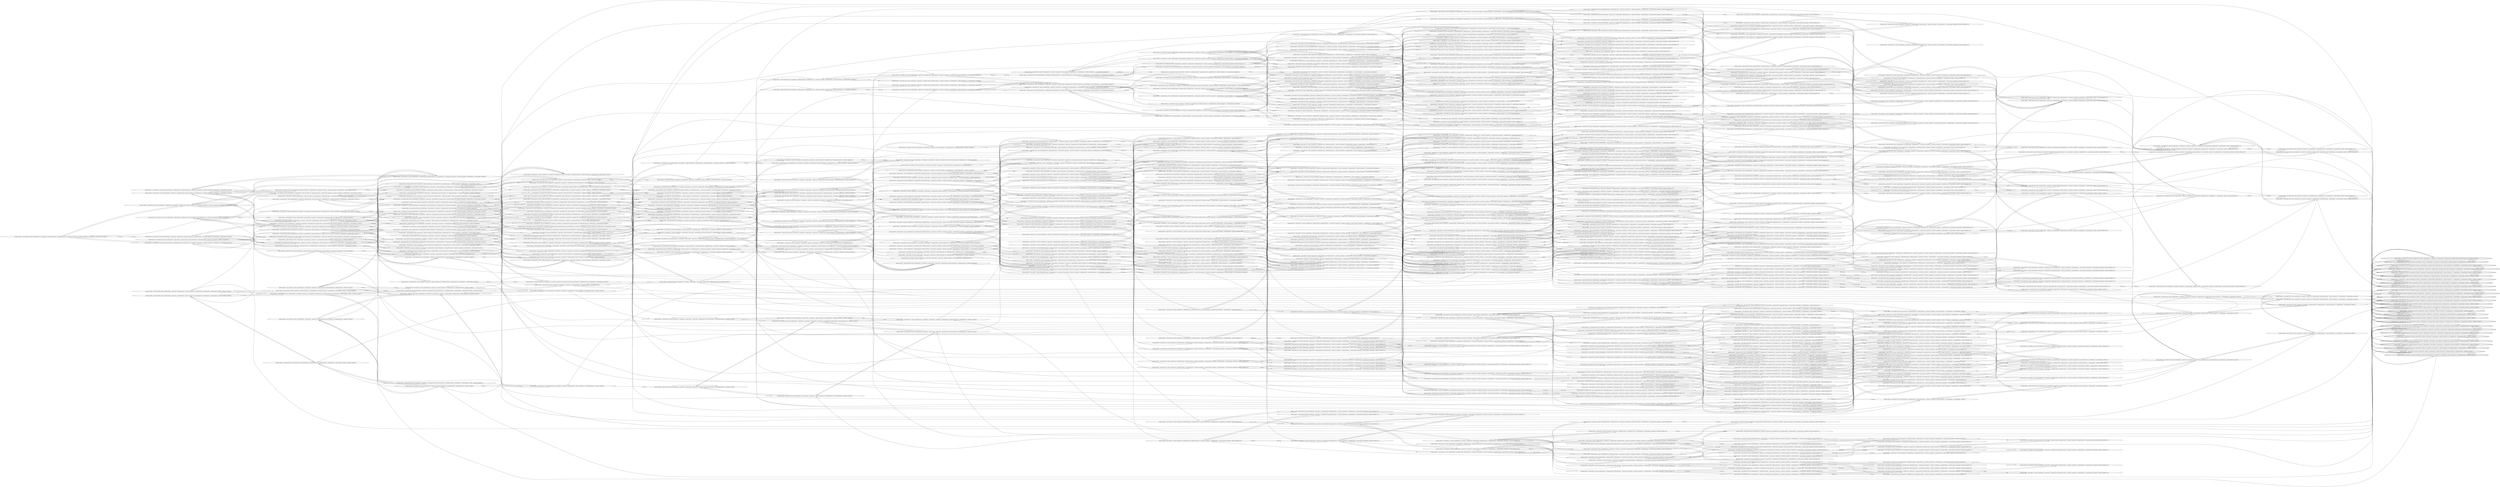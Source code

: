 digraph {
rankdir="LR"
s605[label="(instance index=1, state index=605, atoms={ontable(shaker1), handempty(left), shaker-level(shaker1,l0), holding(right,shot1), contains(shot1,ingredient2), used(shot1,ingredient2), shaked(shaker1), contains(shaker1,cocktail1)})"]
s622[label="(instance index=1, state index=622, atoms={ontable(shaker1), handempty(right), shaker-level(shaker1,l0), holding(left,shot1), contains(shot1,ingredient2), used(shot1,ingredient2), shaked(shaker1), contains(shaker1,cocktail1)})"]
s634[label="(instance index=1, state index=634, atoms={shaker-level(shaker1,l0), holding(left,shaker1), holding(right,shot1), contains(shot1,ingredient2), used(shot1,ingredient2), shaked(shaker1), contains(shaker1,cocktail1)})"]
s625[label="(instance index=1, state index=625, atoms={ontable(shaker1), empty(shot1), handempty(right), shaker-level(shaker1,l0), holding(left,shot1), used(shot1,ingredient2), shaked(shaker1), contains(shaker1,cocktail1)})"]
s595[label="(instance index=1, state index=595, atoms={ontable(shaker1), empty(shot1), handempty(right), shaker-level(shaker1,l0), holding(left,shot1), shaked(shaker1), contains(shaker1,cocktail1), used(shot1,cocktail1)})"]
s275[label="(instance index=1, state index=275, atoms={ontable(shaker1), empty(shaker1), handempty(right), shaker-level(shaker1,l0), holding(left,shot1), contains(shot1,ingredient2), used(shot1,ingredient2)})"]
s628[label="(instance index=1, state index=628, atoms={ontable(shaker1), empty(shot1), handempty(left), shaker-level(shaker1,l0), holding(right,shot1), used(shot1,ingredient2), shaked(shaker1), contains(shaker1,cocktail1)})"]
s598[label="(instance index=1, state index=598, atoms={ontable(shaker1), empty(shot1), handempty(left), shaker-level(shaker1,l0), holding(right,shot1), shaked(shaker1), contains(shaker1,cocktail1), used(shot1,cocktail1)})"]
s446[label="(instance index=1, state index=446, atoms={ontable(shaker1), empty(shaker1), handempty(left), shaker-level(shaker1,l0), holding(right,shot1), contains(shot1,ingredient2), used(shot1,ingredient2)})"]
s623[label="(instance index=1, state index=623, atoms={shaker-level(shaker1,l0), holding(left,shot1), holding(right,shaker1), contains(shot1,ingredient2), used(shot1,ingredient2), shaked(shaker1), contains(shaker1,cocktail1)})"]
s624[label="(instance index=1, state index=624, atoms={ontable(shaker1), ontable(shot1), handempty(left), handempty(right), shaker-level(shaker1,l0), contains(shot1,ingredient2), used(shot1,ingredient2), shaked(shaker1), contains(shaker1,cocktail1)})"]
s637[label="(instance index=1, state index=637, atoms={ontable(shaker1), empty(shot1), handempty(right), shaker-level(shaker1,l0), holding(left,shot1), used(shot1,ingredient1), shaked(shaker1), contains(shaker1,cocktail1)})"]
s640[label="(instance index=1, state index=640, atoms={ontable(shaker1), empty(shot1), handempty(left), shaker-level(shaker1,l0), holding(right,shot1), used(shot1,ingredient1), shaked(shaker1), contains(shaker1,cocktail1)})"]
s600[label="(instance index=1, state index=600, atoms={empty(shot1), shaker-level(shaker1,l0), holding(left,shaker1), holding(right,shot1), shaked(shaker1), contains(shaker1,cocktail1), used(shot1,cocktail1)})"]
s597[label="(instance index=1, state index=597, atoms={ontable(shaker1), ontable(shot1), empty(shot1), handempty(left), handempty(right), shaker-level(shaker1,l0), shaked(shaker1), contains(shaker1,cocktail1), used(shot1,cocktail1)})"]
s594[label="(instance index=1, state index=594, atoms={empty(shot1), shaker-level(shaker1,l0), holding(left,shot1), holding(right,shaker1), shaked(shaker1), contains(shaker1,cocktail1), used(shot1,cocktail1)})"]
s632[label="(instance index=1, state index=632, atoms={ontable(shot1), handempty(left), shaker-level(shaker1,l0), holding(right,shaker1), contains(shot1,ingredient2), used(shot1,ingredient2), shaked(shaker1), contains(shaker1,cocktail1)})"]
s626[label="(instance index=1, state index=626, atoms={empty(shot1), shaker-level(shaker1,l0), holding(left,shot1), holding(right,shaker1), used(shot1,ingredient2), shaked(shaker1), contains(shaker1,cocktail1)})"]
s276[label="(instance index=1, state index=276, atoms={empty(shaker1), shaker-level(shaker1,l0), holding(left,shot1), holding(right,shaker1), contains(shot1,ingredient2), used(shot1,ingredient2)})"]
s633[label="(instance index=1, state index=633, atoms={ontable(shot1), handempty(right), shaker-level(shaker1,l0), holding(left,shaker1), contains(shot1,ingredient2), used(shot1,ingredient2), shaked(shaker1), contains(shaker1,cocktail1)})"]
s277[label="(instance index=1, state index=277, atoms={ontable(shaker1), ontable(shot1), empty(shaker1), handempty(left), handempty(right), shaker-level(shaker1,l0), contains(shot1,ingredient2), used(shot1,ingredient2)})"]
s627[label="(instance index=1, state index=627, atoms={ontable(shaker1), ontable(shot1), empty(shot1), handempty(left), handempty(right), shaker-level(shaker1,l0), used(shot1,ingredient2), shaked(shaker1), contains(shaker1,cocktail1)})"]
s631[label="(instance index=1, state index=631, atoms={empty(shot1), shaker-level(shaker1,l0), holding(left,shaker1), holding(right,shot1), used(shot1,ingredient2), shaked(shaker1), contains(shaker1,cocktail1)})"]
s447[label="(instance index=1, state index=447, atoms={empty(shaker1), shaker-level(shaker1,l0), holding(left,shaker1), holding(right,shot1), contains(shot1,ingredient2), used(shot1,ingredient2)})"]
s521[label="(instance index=1, state index=521, atoms={ontable(shaker1), empty(shaker1), empty(shot1), handempty(right), shaker-level(shaker1,l0), holding(left,shot1), used(shot1,cocktail1)})"]
s278[label="(instance index=1, state index=278, atoms={ontable(shaker1), empty(shaker1), empty(shot1), handempty(right), shaker-level(shaker1,l0), holding(left,shot1), used(shot1,ingredient2)})"]
s609[label="(instance index=1, state index=609, atoms={ontable(shaker1), empty(shot1), handempty(left), shaker-level(shaker1,l0), holding(right,shot1), used(shot1,ingredient3), shaked(shaker1), contains(shaker1,cocktail1)})"]
s601[label="(instance index=1, state index=601, atoms={ontable(shaker1), clean(shot1), empty(shot1), handempty(left), shaker-level(shaker1,l0), holding(right,shot1), shaked(shaker1), contains(shaker1,cocktail1)})"]
s518[label="(instance index=1, state index=518, atoms={ontable(shaker1), empty(shaker1), empty(shot1), handempty(left), shaker-level(shaker1,l0), holding(right,shot1), used(shot1,cocktail1)})"]
s281[label="(instance index=1, state index=281, atoms={ontable(shaker1), empty(shaker1), empty(shot1), handempty(left), shaker-level(shaker1,l0), holding(right,shot1), used(shot1,ingredient2)})"]
s613[label="(instance index=1, state index=613, atoms={ontable(shaker1), empty(shot1), handempty(right), shaker-level(shaker1,l0), holding(left,shot1), used(shot1,ingredient3), shaked(shaker1), contains(shaker1,cocktail1)})"]
s616[label="(instance index=1, state index=616, atoms={ontable(shaker1), clean(shot1), empty(shot1), handempty(right), shaker-level(shaker1,l0), holding(left,shot1), shaked(shaker1), contains(shaker1,cocktail1)})"]
s638[label="(instance index=1, state index=638, atoms={empty(shot1), shaker-level(shaker1,l0), holding(left,shot1), holding(right,shaker1), used(shot1,ingredient1), shaked(shaker1), contains(shaker1,cocktail1)})"]
s639[label="(instance index=1, state index=639, atoms={ontable(shaker1), ontable(shot1), empty(shot1), handempty(left), handempty(right), shaker-level(shaker1,l0), used(shot1,ingredient1), shaked(shaker1), contains(shaker1,cocktail1)})"]
s643[label="(instance index=1, state index=643, atoms={empty(shot1), shaker-level(shaker1,l0), holding(left,shaker1), holding(right,shot1), used(shot1,ingredient1), shaked(shaker1), contains(shaker1,cocktail1)})"]
s455[label="(instance index=1, state index=455, atoms={ontable(shaker1), empty(shaker1), empty(shot1), handempty(right), shaker-level(shaker1,l0), holding(left,shot1), used(shot1,ingredient1)})"]
s604[label="(instance index=1, state index=604, atoms={ontable(shaker1), handempty(left), shaker-level(shaker1,l0), holding(right,shot1), contains(shot1,ingredient1), used(shot1,ingredient1), shaked(shaker1), contains(shaker1,cocktail1)})"]
s451[label="(instance index=1, state index=451, atoms={ontable(shaker1), empty(shaker1), empty(shot1), handempty(left), shaker-level(shaker1,l0), holding(right,shot1), used(shot1,ingredient1)})"]
s599[label="(instance index=1, state index=599, atoms={ontable(shot1), empty(shot1), handempty(right), shaker-level(shaker1,l0), holding(left,shaker1), shaked(shaker1), contains(shaker1,cocktail1), used(shot1,cocktail1)})"]
s516[label="(instance index=1, state index=516, atoms={empty(shaker1), empty(shot1), shaker-level(shaker1,l0), holding(left,shaker1), holding(right,shot1), used(shot1,cocktail1)})"]
s596[label="(instance index=1, state index=596, atoms={ontable(shot1), empty(shot1), handempty(left), shaker-level(shaker1,l0), holding(right,shaker1), shaked(shaker1), contains(shaker1,cocktail1), used(shot1,cocktail1)})"]
s522[label="(instance index=1, state index=522, atoms={empty(shaker1), empty(shot1), shaker-level(shaker1,l0), holding(left,shot1), holding(right,shaker1), used(shot1,cocktail1)})"]
s519[label="(instance index=1, state index=519, atoms={ontable(shaker1), ontable(shot1), empty(shaker1), empty(shot1), handempty(left), handempty(right), shaker-level(shaker1,l0), used(shot1,cocktail1)})"]
s465[label="(instance index=1, state index=465, atoms={ontable(shot1), empty(shaker1), handempty(left), shaker-level(shaker1,l0), holding(right,shaker1), contains(shot1,ingredient2), used(shot1,ingredient2)})"]
s629[label="(instance index=1, state index=629, atoms={ontable(shot1), empty(shot1), handempty(left), shaker-level(shaker1,l0), holding(right,shaker1), used(shot1,ingredient2), shaked(shaker1), contains(shaker1,cocktail1)})"]
s279[label="(instance index=1, state index=279, atoms={empty(shaker1), empty(shot1), shaker-level(shaker1,l0), holding(left,shot1), holding(right,shaker1), used(shot1,ingredient2)})"]
s448[label="(instance index=1, state index=448, atoms={ontable(shot1), empty(shaker1), handempty(right), shaker-level(shaker1,l0), holding(left,shaker1), contains(shot1,ingredient2), used(shot1,ingredient2)})"]
s630[label="(instance index=1, state index=630, atoms={ontable(shot1), empty(shot1), handempty(right), shaker-level(shaker1,l0), holding(left,shaker1), used(shot1,ingredient2), shaked(shaker1), contains(shaker1,cocktail1)})"]
s284[label="(instance index=1, state index=284, atoms={empty(shaker1), empty(shot1), shaker-level(shaker1,l0), holding(left,shaker1), holding(right,shot1), used(shot1,ingredient2)})"]
s280[label="(instance index=1, state index=280, atoms={ontable(shaker1), ontable(shot1), empty(shaker1), empty(shot1), handempty(left), handempty(right), shaker-level(shaker1,l0), used(shot1,ingredient2)})"]
s602[label="(instance index=1, state index=602, atoms={clean(shot1), empty(shot1), shaker-level(shaker1,l0), holding(left,shaker1), holding(right,shot1), shaked(shaker1), contains(shaker1,cocktail1)})"]
s603[label="(instance index=1, state index=603, atoms={ontable(shaker1), ontable(shot1), clean(shot1), empty(shot1), handempty(left), handempty(right), shaker-level(shaker1,l0), shaked(shaker1), contains(shaker1,cocktail1)})"]
s271[label="(instance index=1, state index=271, atoms={ontable(shaker1), clean(shot1), empty(shaker1), empty(shot1), handempty(right), shaker-level(shaker1,l0), holding(left,shot1)})"]
s268[label="(instance index=1, state index=268, atoms={ontable(shaker1), empty(shaker1), empty(shot1), handempty(right), shaker-level(shaker1,l0), holding(left,shot1), used(shot1,ingredient3)})"]
s606[label="(instance index=1, state index=606, atoms={ontable(shaker1), handempty(left), shaker-level(shaker1,l0), holding(right,shot1), contains(shot1,ingredient3), used(shot1,ingredient3), shaked(shaker1), contains(shaker1,cocktail1)})"]
s469[label="(instance index=1, state index=469, atoms={ontable(shaker1), empty(shaker1), empty(shot1), handempty(left), shaker-level(shaker1,l0), holding(right,shot1), used(shot1,ingredient3)})"]
s445[label="(instance index=1, state index=445, atoms={ontable(shaker1), clean(shot1), empty(shaker1), empty(shot1), handempty(left), shaker-level(shaker1,l0), holding(right,shot1)})"]
s611[label="(instance index=1, state index=611, atoms={ontable(shaker1), ontable(shot1), empty(shot1), handempty(left), handempty(right), shaker-level(shaker1,l0), used(shot1,ingredient3), shaked(shaker1), contains(shaker1,cocktail1)})"]
s610[label="(instance index=1, state index=610, atoms={empty(shot1), shaker-level(shaker1,l0), holding(left,shaker1), holding(right,shot1), used(shot1,ingredient3), shaked(shaker1), contains(shaker1,cocktail1)})"]
s620[label="(instance index=1, state index=620, atoms={clean(shot1), empty(shot1), shaker-level(shaker1,l0), holding(left,shot1), holding(right,shaker1), shaked(shaker1), contains(shaker1,cocktail1)})"]
s617[label="(instance index=1, state index=617, atoms={ontable(shaker1), handempty(right), shaker-level(shaker1,l0), holding(left,shot1), contains(shot1,ingredient3), used(shot1,ingredient3), shaked(shaker1), contains(shaker1,cocktail1)})"]
s615[label="(instance index=1, state index=615, atoms={empty(shot1), shaker-level(shaker1,l0), holding(left,shot1), holding(right,shaker1), used(shot1,ingredient3), shaked(shaker1), contains(shaker1,cocktail1)})"]
s621[label="(instance index=1, state index=621, atoms={ontable(shaker1), handempty(right), shaker-level(shaker1,l0), holding(left,shot1), contains(shot1,ingredient1), used(shot1,ingredient1), shaked(shaker1), contains(shaker1,cocktail1)})"]
s641[label="(instance index=1, state index=641, atoms={ontable(shot1), empty(shot1), handempty(left), shaker-level(shaker1,l0), holding(right,shaker1), used(shot1,ingredient1), shaked(shaker1), contains(shaker1,cocktail1)})"]
s463[label="(instance index=1, state index=463, atoms={empty(shaker1), empty(shot1), shaker-level(shaker1,l0), holding(left,shot1), holding(right,shaker1), used(shot1,ingredient1)})"]
s642[label="(instance index=1, state index=642, atoms={ontable(shot1), empty(shot1), handempty(right), shaker-level(shaker1,l0), holding(left,shaker1), used(shot1,ingredient1), shaked(shaker1), contains(shaker1,cocktail1)})"]
s453[label="(instance index=1, state index=453, atoms={ontable(shaker1), ontable(shot1), empty(shaker1), empty(shot1), handempty(left), handempty(right), shaker-level(shaker1,l0), used(shot1,ingredient1)})"]
s452[label="(instance index=1, state index=452, atoms={empty(shaker1), empty(shot1), shaker-level(shaker1,l0), holding(left,shaker1), holding(right,shot1), used(shot1,ingredient1)})"]
s635[label="(instance index=1, state index=635, atoms={shaker-level(shaker1,l0), holding(left,shot1), holding(right,shaker1), contains(shot1,ingredient1), used(shot1,ingredient1), shaked(shaker1), contains(shaker1,cocktail1)})"]
s636[label="(instance index=1, state index=636, atoms={ontable(shaker1), ontable(shot1), handempty(left), handempty(right), shaker-level(shaker1,l0), contains(shot1,ingredient1), used(shot1,ingredient1), shaked(shaker1), contains(shaker1,cocktail1)})"]
s274[label="(instance index=1, state index=274, atoms={ontable(shaker1), empty(shaker1), handempty(right), shaker-level(shaker1,l0), holding(left,shot1), contains(shot1,ingredient1), used(shot1,ingredient1)})"]
s646[label="(instance index=1, state index=646, atoms={shaker-level(shaker1,l0), holding(left,shaker1), holding(right,shot1), contains(shot1,ingredient1), used(shot1,ingredient1), shaked(shaker1), contains(shaker1,cocktail1)})"]
s450[label="(instance index=1, state index=450, atoms={ontable(shaker1), empty(shaker1), handempty(left), shaker-level(shaker1,l0), holding(right,shot1), contains(shot1,ingredient1), used(shot1,ingredient1)})"]
s269[label="(instance index=1, state index=269, atoms={empty(shaker1), empty(shot1), shaker-level(shaker1,l0), holding(left,shot1), holding(right,shaker1), used(shot1,ingredient3)})"]
s472[label="(instance index=1, state index=472, atoms={empty(shaker1), empty(shot1), shaker-level(shaker1,l0), holding(left,shaker1), holding(right,shot1), used(shot1,ingredient3)})"]
s270[label="(instance index=1, state index=270, atoms={ontable(shaker1), ontable(shot1), empty(shaker1), empty(shot1), handempty(left), handempty(right), shaker-level(shaker1,l0), used(shot1,ingredient3)})"]
s517[label="(instance index=1, state index=517, atoms={ontable(shot1), empty(shaker1), empty(shot1), handempty(right), shaker-level(shaker1,l0), holding(left,shaker1), used(shot1,cocktail1)})"]
s520[label="(instance index=1, state index=520, atoms={ontable(shot1), empty(shaker1), empty(shot1), handempty(left), shaker-level(shaker1,l0), holding(right,shaker1), used(shot1,cocktail1)})"]
s442[label="(instance index=1, state index=442, atoms={ontable(shot1), clean(shaker1), empty(shaker1), handempty(left), shaker-level(shaker1,l0), holding(right,shaker1), contains(shot1,ingredient2), used(shot1,ingredient2)})"]
s282[label="(instance index=1, state index=282, atoms={ontable(shot1), empty(shaker1), empty(shot1), handempty(left), shaker-level(shaker1,l0), holding(right,shaker1), used(shot1,ingredient2)})"]
s443[label="(instance index=1, state index=443, atoms={ontable(shot1), clean(shaker1), empty(shaker1), handempty(right), shaker-level(shaker1,l0), holding(left,shaker1), contains(shot1,ingredient2), used(shot1,ingredient2)})"]
s283[label="(instance index=1, state index=283, atoms={ontable(shot1), empty(shaker1), empty(shot1), handempty(right), shaker-level(shaker1,l0), holding(left,shaker1), used(shot1,ingredient2)})"]
s649[label="(instance index=1, state index=649, atoms={ontable(shot1), clean(shot1), empty(shot1), handempty(right), shaker-level(shaker1,l0), holding(left,shaker1), shaked(shaker1), contains(shaker1,cocktail1)})"]
s449[label="(instance index=1, state index=449, atoms={clean(shot1), empty(shaker1), empty(shot1), shaker-level(shaker1,l0), holding(left,shaker1), holding(right,shot1)})"]
s647[label="(instance index=1, state index=647, atoms={ontable(shot1), clean(shot1), empty(shot1), handempty(left), shaker-level(shaker1,l0), holding(right,shaker1), shaked(shaker1), contains(shaker1,cocktail1)})"]
s273[label="(instance index=1, state index=273, atoms={ontable(shaker1), ontable(shot1), clean(shot1), empty(shaker1), empty(shot1), handempty(left), handempty(right), shaker-level(shaker1,l0)})"]
s272[label="(instance index=1, state index=272, atoms={clean(shot1), empty(shaker1), empty(shot1), shaker-level(shaker1,l0), holding(left,shot1), holding(right,shaker1)})"]
s608[label="(instance index=1, state index=608, atoms={ontable(shaker1), ontable(shot1), handempty(left), handempty(right), shaker-level(shaker1,l0), contains(shot1,ingredient3), used(shot1,ingredient3), shaked(shaker1), contains(shaker1,cocktail1)})"]
s266[label="(instance index=1, state index=266, atoms={ontable(shaker1), empty(shaker1), handempty(right), shaker-level(shaker1,l0), holding(left,shot1), contains(shot1,ingredient3), used(shot1,ingredient3)})"]
s607[label="(instance index=1, state index=607, atoms={shaker-level(shaker1,l0), holding(left,shaker1), holding(right,shot1), contains(shot1,ingredient3), used(shot1,ingredient3), shaked(shaker1), contains(shaker1,cocktail1)})"]
s264[label="(instance index=1, state index=264, atoms={ontable(shaker1), empty(shaker1), handempty(left), shaker-level(shaker1,l0), holding(right,shot1), contains(shot1,ingredient3), used(shot1,ingredient3)})"]
s612[label="(instance index=1, state index=612, atoms={ontable(shot1), empty(shot1), handempty(left), shaker-level(shaker1,l0), holding(right,shaker1), used(shot1,ingredient3), shaked(shaker1), contains(shaker1,cocktail1)})"]
s618[label="(instance index=1, state index=618, atoms={shaker-level(shaker1,l0), holding(left,shot1), holding(right,shaker1), contains(shot1,ingredient3), used(shot1,ingredient3), shaked(shaker1), contains(shaker1,cocktail1)})"]
s614[label="(instance index=1, state index=614, atoms={ontable(shot1), empty(shot1), handempty(right), shaker-level(shaker1,l0), holding(left,shaker1), used(shot1,ingredient3), shaked(shaker1), contains(shaker1,cocktail1)})"]
s444[label="(instance index=1, state index=444, atoms={clean(shaker1), empty(shaker1), shaker-level(shaker1,l0), holding(left,shot1), holding(right,shaker1), contains(shot1,ingredient2), used(shot1,ingredient2)})"]
s454[label="(instance index=1, state index=454, atoms={ontable(shot1), empty(shaker1), empty(shot1), handempty(left), shaker-level(shaker1,l0), holding(right,shaker1), used(shot1,ingredient1)})"]
s456[label="(instance index=1, state index=456, atoms={ontable(shot1), empty(shaker1), empty(shot1), handempty(right), shaker-level(shaker1,l0), holding(left,shaker1), used(shot1,ingredient1)})"]
s644[label="(instance index=1, state index=644, atoms={ontable(shot1), handempty(left), shaker-level(shaker1,l0), holding(right,shaker1), contains(shot1,ingredient1), used(shot1,ingredient1), shaked(shaker1), contains(shaker1,cocktail1)})"]
s466[label="(instance index=1, state index=466, atoms={empty(shaker1), shaker-level(shaker1,l0), holding(left,shot1), holding(right,shaker1), contains(shot1,ingredient1), used(shot1,ingredient1)})"]
s645[label="(instance index=1, state index=645, atoms={ontable(shot1), handempty(right), shaker-level(shaker1,l0), holding(left,shaker1), contains(shot1,ingredient1), used(shot1,ingredient1), shaked(shaker1), contains(shaker1,cocktail1)})"]
s470[label="(instance index=1, state index=470, atoms={ontable(shot1), empty(shaker1), empty(shot1), handempty(left), shaker-level(shaker1,l0), holding(right,shaker1), used(shot1,ingredient3)})"]
s471[label="(instance index=1, state index=471, atoms={ontable(shot1), empty(shaker1), empty(shot1), handempty(right), shaker-level(shaker1,l0), holding(left,shaker1), used(shot1,ingredient3)})"]
s267[label="(instance index=1, state index=267, atoms={empty(shaker1), shaker-level(shaker1,l0), holding(left,shot1), holding(right,shaker1), contains(shot1,ingredient3), used(shot1,ingredient3)})"]
s528[label="(instance index=1, state index=528, atoms={ontable(shot1), clean(shaker1), empty(shaker1), empty(shot1), handempty(right), shaker-level(shaker1,l0), holding(left,shaker1), used(shot1,cocktail1)})"]
s523[label="(instance index=1, state index=523, atoms={ontable(shot1), clean(shaker1), empty(shaker1), empty(shot1), handempty(left), shaker-level(shaker1,l0), holding(right,shaker1), used(shot1,cocktail1)})"]
s294[label="(instance index=1, state index=294, atoms={ontable(shaker1), ontable(shot1), clean(shaker1), empty(shaker1), handempty(left), handempty(right), shaker-level(shaker1,l0), contains(shot1,ingredient2), used(shot1,ingredient2)})"]
s289[label="(instance index=1, state index=289, atoms={ontable(shot1), clean(shaker1), empty(shaker1), empty(shot1), handempty(left), shaker-level(shaker1,l0), holding(right,shaker1), used(shot1,ingredient2)})"]
s293[label="(instance index=1, state index=293, atoms={clean(shaker1), empty(shaker1), shaker-level(shaker1,l0), holding(left,shaker1), holding(right,shot1), contains(shot1,ingredient2), used(shot1,ingredient2)})"]
s285[label="(instance index=1, state index=285, atoms={ontable(shot1), clean(shaker1), empty(shaker1), empty(shot1), handempty(right), shaker-level(shaker1,l0), holding(left,shaker1), used(shot1,ingredient2)})"]
s464[label="(instance index=1, state index=464, atoms={ontable(shot1), clean(shot1), empty(shaker1), empty(shot1), handempty(right), shaker-level(shaker1,l0), holding(left,shaker1)})"]
s468[label="(instance index=1, state index=468, atoms={ontable(shot1), clean(shot1), empty(shaker1), empty(shot1), handempty(left), shaker-level(shaker1,l0), holding(right,shaker1)})"]
s648[label="(instance index=1, state index=648, atoms={ontable(shot1), handempty(right), shaker-level(shaker1,l0), holding(left,shaker1), contains(shot1,ingredient3), used(shot1,ingredient3), shaked(shaker1), contains(shaker1,cocktail1)})"]
s254[label="(instance index=1, state index=254, atoms={ontable(shaker1), ontable(shot1), empty(shaker1), handempty(left), handempty(right), shaker-level(shaker1,l0), contains(shot1,ingredient3), used(shot1,ingredient3)})"]
s253[label="(instance index=1, state index=253, atoms={empty(shaker1), shaker-level(shaker1,l0), holding(left,shaker1), holding(right,shot1), contains(shot1,ingredient3), used(shot1,ingredient3)})"]
s619[label="(instance index=1, state index=619, atoms={ontable(shot1), handempty(left), shaker-level(shaker1,l0), holding(right,shaker1), contains(shot1,ingredient3), used(shot1,ingredient3), shaked(shaker1), contains(shaker1,cocktail1)})"]
s161[label="(instance index=1, state index=161, atoms={ontable(shaker1), ontable(shot1), empty(shaker1), handempty(left), handempty(right), shaker-level(shaker1,l0), contains(shot1,ingredient1), used(shot1,ingredient1)})"]
s160[label="(instance index=1, state index=160, atoms={empty(shaker1), shaker-level(shaker1,l0), holding(left,shaker1), holding(right,shot1), contains(shot1,ingredient1), used(shot1,ingredient1)})"]
s524[label="(instance index=1, state index=524, atoms={clean(shaker1), empty(shaker1), empty(shot1), shaker-level(shaker1,l0), holding(left,shot1), holding(right,shaker1), used(shot1,cocktail1)})"]
s291[label="(instance index=1, state index=291, atoms={clean(shaker1), empty(shaker1), empty(shot1), shaker-level(shaker1,l0), holding(left,shot1), holding(right,shaker1), used(shot1,ingredient2)})"]
s461[label="(instance index=1, state index=461, atoms={ontable(shot1), clean(shaker1), empty(shaker1), empty(shot1), handempty(left), shaker-level(shaker1,l0), holding(right,shaker1), used(shot1,ingredient1)})"]
s457[label="(instance index=1, state index=457, atoms={ontable(shot1), clean(shaker1), empty(shaker1), empty(shot1), handempty(right), shaker-level(shaker1,l0), holding(left,shaker1), used(shot1,ingredient1)})"]
s467[label="(instance index=1, state index=467, atoms={ontable(shot1), empty(shaker1), handempty(left), shaker-level(shaker1,l0), holding(right,shaker1), contains(shot1,ingredient1), used(shot1,ingredient1)})"]
s262[label="(instance index=1, state index=262, atoms={ontable(shot1), clean(shaker1), empty(shaker1), empty(shot1), handempty(left), shaker-level(shaker1,l0), holding(right,shaker1), used(shot1,ingredient3)})"]
s259[label="(instance index=1, state index=259, atoms={ontable(shot1), clean(shaker1), empty(shaker1), empty(shot1), handempty(right), shaker-level(shaker1,l0), holding(left,shaker1), used(shot1,ingredient3)})"]
s265[label="(instance index=1, state index=265, atoms={ontable(shot1), empty(shaker1), handempty(left), shaker-level(shaker1,l0), holding(right,shaker1), contains(shot1,ingredient3), used(shot1,ingredient3)})"]
s529[label="(instance index=1, state index=529, atoms={clean(shaker1), empty(shaker1), empty(shot1), shaker-level(shaker1,l0), holding(left,shaker1), holding(right,shot1), used(shot1,cocktail1)})"]
s525[label="(instance index=1, state index=525, atoms={ontable(shaker1), ontable(shot1), clean(shaker1), empty(shaker1), empty(shot1), handempty(left), handempty(right), shaker-level(shaker1,l0), used(shot1,cocktail1)})"]
s292[label="(instance index=1, state index=292, atoms={ontable(shaker1), clean(shaker1), empty(shaker1), handempty(left), shaker-level(shaker1,l0), holding(right,shot1), contains(shot1,ingredient2), used(shot1,ingredient2)})"]
s287[label="(instance index=1, state index=287, atoms={ontable(shaker1), ontable(shot1), clean(shaker1), empty(shaker1), empty(shot1), handempty(left), handempty(right), shaker-level(shaker1,l0), used(shot1,ingredient2)})"]
s286[label="(instance index=1, state index=286, atoms={clean(shaker1), empty(shaker1), empty(shot1), shaker-level(shaker1,l0), holding(left,shaker1), holding(right,shot1), used(shot1,ingredient2)})"]
s252[label="(instance index=1, state index=252, atoms={ontable(shot1), empty(shaker1), handempty(right), shaker-level(shaker1,l0), holding(left,shaker1), contains(shot1,ingredient3), used(shot1,ingredient3)})"]
s2[label="(instance index=1, state index=2, atoms={ontable(shot1), clean(shaker1), clean(shot1), empty(shaker1), empty(shot1), handempty(left), shaker-level(shaker1,l0), holding(right,shaker1)})"]
s8[label="(instance index=1, state index=8, atoms={ontable(shaker1), clean(shaker1), empty(shaker1), handempty(right), shaker-level(shaker1,l0), holding(left,shot1), contains(shot1,ingredient2), used(shot1,ingredient2)})"]
s4[label="(instance index=1, state index=4, atoms={ontable(shot1), clean(shaker1), clean(shot1), empty(shaker1), empty(shot1), handempty(right), shaker-level(shaker1,l0), holding(left,shaker1)})"]
s159[label="(instance index=1, state index=159, atoms={ontable(shot1), empty(shaker1), handempty(right), shaker-level(shaker1,l0), holding(left,shaker1), contains(shot1,ingredient1), used(shot1,ingredient1)})"]
s356[label="(instance index=1, state index=356, atoms={empty(shot1), holding(left,shot1), holding(right,shaker1), used(shot1,ingredient2), unshaked(shaker1), shaker-level(shaker1,l1), contains(shaker1,ingredient2)})"]
s296[label="(instance index=1, state index=296, atoms={empty(shot1), holding(left,shaker1), holding(right,shot1), used(shot1,ingredient2), unshaked(shaker1), shaker-level(shaker1,l1), contains(shaker1,ingredient2)})"]
s263[label="(instance index=1, state index=263, atoms={clean(shaker1), empty(shaker1), empty(shot1), shaker-level(shaker1,l0), holding(left,shot1), holding(right,shaker1), used(shot1,ingredient3)})"]
s527[label="(instance index=1, state index=527, atoms={ontable(shaker1), clean(shaker1), empty(shaker1), empty(shot1), handempty(right), shaker-level(shaker1,l0), holding(left,shot1), used(shot1,cocktail1)})"]
s290[label="(instance index=1, state index=290, atoms={ontable(shaker1), clean(shaker1), empty(shaker1), empty(shot1), handempty(right), shaker-level(shaker1,l0), holding(left,shot1), used(shot1,ingredient2)})"]
s229[label="(instance index=1, state index=229, atoms={ontable(shot1), handempty(left), holding(right,shaker1), contains(shot1,ingredient1), used(shot1,ingredient1), contains(shaker1,ingredient1), unshaked(shaker1), shaker-level(shaker1,l1)})"]
s231[label="(instance index=1, state index=231, atoms={ontable(shot1), handempty(right), holding(left,shaker1), contains(shot1,ingredient1), used(shot1,ingredient1), contains(shaker1,ingredient1), unshaked(shaker1), shaker-level(shaker1,l1)})"]
s459[label="(instance index=1, state index=459, atoms={ontable(shaker1), ontable(shot1), clean(shaker1), empty(shaker1), empty(shot1), handempty(left), handempty(right), shaker-level(shaker1,l0), used(shot1,ingredient1)})"]
s458[label="(instance index=1, state index=458, atoms={clean(shaker1), empty(shaker1), empty(shot1), shaker-level(shaker1,l0), holding(left,shaker1), holding(right,shot1), used(shot1,ingredient1)})"]
s261[label="(instance index=1, state index=261, atoms={ontable(shaker1), ontable(shot1), clean(shaker1), empty(shaker1), empty(shot1), handempty(left), handempty(right), shaker-level(shaker1,l0), used(shot1,ingredient3)})"]
s258[label="(instance index=1, state index=258, atoms={clean(shaker1), empty(shaker1), empty(shot1), shaker-level(shaker1,l0), holding(left,shaker1), holding(right,shot1), used(shot1,ingredient3)})"]
s473[label="(instance index=1, state index=473, atoms={ontable(shot1), clean(shaker1), empty(shaker1), handempty(left), shaker-level(shaker1,l0), holding(right,shaker1), contains(shot1,ingredient3), used(shot1,ingredient3)})"]
s526[label="(instance index=1, state index=526, atoms={ontable(shaker1), clean(shaker1), empty(shaker1), empty(shot1), handempty(left), shaker-level(shaker1,l0), holding(right,shot1), used(shot1,cocktail1)})"]
s288[label="(instance index=1, state index=288, atoms={ontable(shaker1), clean(shaker1), empty(shaker1), empty(shot1), handempty(left), shaker-level(shaker1,l0), holding(right,shot1), used(shot1,ingredient2)})"]
s255[label="(instance index=1, state index=255, atoms={ontable(shot1), clean(shaker1), empty(shaker1), handempty(right), shaker-level(shaker1,l0), holding(left,shaker1), contains(shot1,ingredient3), used(shot1,ingredient3)})"]
s71[label="(instance index=1, state index=71, atoms={ontable(shot1), handempty(right), holding(left,shaker1), contains(shot1,ingredient3), used(shot1,ingredient3), unshaked(shaker1), shaker-level(shaker1,l1), contains(shaker1,ingredient3)})"]
s70[label="(instance index=1, state index=70, atoms={ontable(shot1), handempty(left), holding(right,shaker1), contains(shot1,ingredient3), used(shot1,ingredient3), unshaked(shaker1), shaker-level(shaker1,l1), contains(shaker1,ingredient3)})"]
s168[label="(instance index=1, state index=168, atoms={clean(shaker1), empty(shaker1), empty(shot1), shaker-level(shaker1,l0), holding(left,shot1), holding(right,shaker1), used(shot1,ingredient1)})"]
s0[label="(instance index=1, state index=0, atoms={ontable(shaker1), ontable(shot1), clean(shaker1), clean(shot1), empty(shaker1), empty(shot1), handempty(left), handempty(right), shaker-level(shaker1,l0)})"]
s6[label="(instance index=1, state index=6, atoms={clean(shaker1), clean(shot1), empty(shaker1), empty(shot1), shaker-level(shaker1,l0), holding(left,shot1), holding(right,shaker1)})"]
s718[label="(instance index=1, state index=718, atoms={ontable(shot1), handempty(right), holding(left,shaker1), contains(shot1,ingredient2), used(shot1,ingredient2), contains(shaker1,ingredient1), unshaked(shaker1), shaker-level(shaker1,l1)})"]
s5[label="(instance index=1, state index=5, atoms={clean(shaker1), clean(shot1), empty(shaker1), empty(shot1), shaker-level(shaker1,l0), holding(left,shaker1), holding(right,shot1)})"]
s142[label="(instance index=1, state index=142, atoms={ontable(shot1), handempty(right), holding(left,shaker1), contains(shot1,ingredient2), used(shot1,ingredient2), unshaked(shaker1), shaker-level(shaker1,l1), contains(shaker1,ingredient3)})"]
s141[label="(instance index=1, state index=141, atoms={ontable(shot1), handempty(left), holding(right,shaker1), contains(shot1,ingredient2), used(shot1,ingredient2), unshaked(shaker1), shaker-level(shaker1,l1), contains(shaker1,ingredient3)})"]
s162[label="(instance index=1, state index=162, atoms={ontable(shot1), clean(shaker1), empty(shaker1), handempty(right), shaker-level(shaker1,l0), holding(left,shaker1), contains(shot1,ingredient1), used(shot1,ingredient1)})"]
s717[label="(instance index=1, state index=717, atoms={ontable(shot1), handempty(left), holding(right,shaker1), contains(shot1,ingredient2), used(shot1,ingredient2), contains(shaker1,ingredient1), unshaked(shaker1), shaker-level(shaker1,l1)})"]
s166[label="(instance index=1, state index=166, atoms={ontable(shot1), clean(shaker1), empty(shaker1), handempty(left), shaker-level(shaker1,l0), holding(right,shaker1), contains(shot1,ingredient1), used(shot1,ingredient1)})"]
s295[label="(instance index=1, state index=295, atoms={ontable(shaker1), empty(shot1), handempty(left), holding(right,shot1), used(shot1,ingredient2), unshaked(shaker1), shaker-level(shaker1,l1), contains(shaker1,ingredient2)})"]
s355[label="(instance index=1, state index=355, atoms={ontable(shaker1), empty(shot1), handempty(right), holding(left,shot1), used(shot1,ingredient2), unshaked(shaker1), shaker-level(shaker1,l1), contains(shaker1,ingredient2)})"]
s440[label="(instance index=1, state index=440, atoms={ontable(shot1), empty(shot1), handempty(left), holding(right,shaker1), used(shot1,ingredient2), unshaked(shaker1), shaker-level(shaker1,l1), contains(shaker1,ingredient2)})"]
s441[label="(instance index=1, state index=441, atoms={ontable(shot1), empty(shot1), handempty(right), holding(left,shaker1), used(shot1,ingredient2), unshaked(shaker1), shaker-level(shaker1,l1), contains(shaker1,ingredient2)})"]
s232[label="(instance index=1, state index=232, atoms={holding(left,shot1), holding(right,shaker1), contains(shot1,ingredient1), used(shot1,ingredient1), contains(shaker1,ingredient1), unshaked(shaker1), shaker-level(shaker1,l1)})"]
s462[label="(instance index=1, state index=462, atoms={ontable(shaker1), clean(shaker1), empty(shaker1), empty(shot1), handempty(right), shaker-level(shaker1,l0), holding(left,shot1), used(shot1,ingredient1)})"]
s708[label="(instance index=1, state index=708, atoms={holding(left,shot1), holding(right,shaker1), contains(shot1,ingredient2), used(shot1,ingredient2), contains(shaker1,ingredient1), unshaked(shaker1), shaker-level(shaker1,l1)})"]
s167[label="(instance index=1, state index=167, atoms={clean(shaker1), empty(shaker1), shaker-level(shaker1,l0), holding(left,shot1), holding(right,shaker1), contains(shot1,ingredient1), used(shot1,ingredient1)})"]
s709[label="(instance index=1, state index=709, atoms={ontable(shaker1), ontable(shot1), handempty(left), handempty(right), contains(shot1,ingredient2), used(shot1,ingredient2), contains(shaker1,ingredient1), unshaked(shaker1), shaker-level(shaker1,l1)})"]
s719[label="(instance index=1, state index=719, atoms={holding(left,shaker1), holding(right,shot1), contains(shot1,ingredient2), used(shot1,ingredient2), contains(shaker1,ingredient1), unshaked(shaker1), shaker-level(shaker1,l1)})"]
s178[label="(instance index=1, state index=178, atoms={holding(left,shaker1), holding(right,shot1), contains(shot1,ingredient1), used(shot1,ingredient1), contains(shaker1,ingredient1), unshaked(shaker1), shaker-level(shaker1,l1)})"]
s715[label="(instance index=1, state index=715, atoms={ontable(shot1), empty(shot1), handempty(right), holding(left,shaker1), used(shot1,ingredient2), contains(shaker1,ingredient1), unshaked(shaker1), shaker-level(shaker1,l1)})"]
s174[label="(instance index=1, state index=174, atoms={ontable(shot1), empty(shot1), handempty(right), holding(left,shaker1), used(shot1,ingredient1), contains(shaker1,ingredient1), unshaked(shaker1), shaker-level(shaker1,l1)})"]
s460[label="(instance index=1, state index=460, atoms={ontable(shaker1), clean(shaker1), empty(shaker1), empty(shot1), handempty(left), shaker-level(shaker1,l0), holding(right,shot1), used(shot1,ingredient1)})"]
s82[label="(instance index=1, state index=82, atoms={ontable(shaker1), ontable(shot1), handempty(left), handempty(right), contains(shot1,ingredient2), used(shot1,ingredient2), unshaked(shaker1), shaker-level(shaker1,l1), contains(shaker1,ingredient3)})"]
s81[label="(instance index=1, state index=81, atoms={holding(left,shaker1), holding(right,shot1), contains(shot1,ingredient2), used(shot1,ingredient2), unshaked(shaker1), shaker-level(shaker1,l1), contains(shaker1,ingredient3)})"]
s260[label="(instance index=1, state index=260, atoms={ontable(shaker1), clean(shaker1), empty(shaker1), empty(shot1), handempty(left), shaker-level(shaker1,l0), holding(right,shot1), used(shot1,ingredient3)})"]
s256[label="(instance index=1, state index=256, atoms={clean(shaker1), empty(shaker1), shaker-level(shaker1,l0), holding(left,shaker1), holding(right,shot1), contains(shot1,ingredient3), used(shot1,ingredient3)})"]
s72[label="(instance index=1, state index=72, atoms={holding(left,shaker1), holding(right,shot1), contains(shot1,ingredient3), used(shot1,ingredient3), unshaked(shaker1), shaker-level(shaker1,l1), contains(shaker1,ingredient3)})"]
s741[label="(instance index=1, state index=741, atoms={ontable(shot1), empty(shot1), handempty(left), holding(right,shaker1), used(shot1,ingredient3), unshaked(shaker1), shaker-level(shaker1,l1), contains(shaker1,ingredient3)})"]
s10[label="(instance index=1, state index=10, atoms={clean(shaker1), empty(shaker1), shaker-level(shaker1,l0), holding(left,shot1), holding(right,shaker1), contains(shot1,ingredient3), used(shot1,ingredient3)})"]
s12[label="(instance index=1, state index=12, atoms={ontable(shaker1), clean(shaker1), empty(shaker1), empty(shot1), handempty(right), shaker-level(shaker1,l0), holding(left,shot1), used(shot1,ingredient3)})"]
s19[label="(instance index=1, state index=19, atoms={ontable(shaker1), ontable(shot1), handempty(left), handempty(right), contains(shot1,ingredient3), used(shot1,ingredient3), unshaked(shaker1), shaker-level(shaker1,l1), contains(shaker1,ingredient3)})"]
s135[label="(instance index=1, state index=135, atoms={ontable(shot1), empty(shot1), handempty(left), holding(right,shaker1), used(shot1,ingredient2), unshaked(shaker1), shaker-level(shaker1,l1), contains(shaker1,ingredient3)})"]
s1[label="(instance index=1, state index=1, atoms={ontable(shaker1), clean(shaker1), clean(shot1), empty(shaker1), empty(shot1), handempty(left), shaker-level(shaker1,l0), holding(right,shot1)})"]
s3[label="(instance index=1, state index=3, atoms={ontable(shaker1), clean(shaker1), clean(shot1), empty(shaker1), empty(shot1), handempty(right), shaker-level(shaker1,l0), holding(left,shot1)})"]
s18[label="(instance index=1, state index=18, atoms={holding(left,shot1), holding(right,shaker1), contains(shot1,ingredient3), used(shot1,ingredient3), unshaked(shaker1), shaker-level(shaker1,l1), contains(shaker1,ingredient3)})"]
s11[label="(instance index=1, state index=11, atoms={ontable(shaker1), ontable(shot1), clean(shaker1), empty(shaker1), handempty(left), handempty(right), shaker-level(shaker1,l0), contains(shot1,ingredient3), used(shot1,ingredient3)})"]
s714[label="(instance index=1, state index=714, atoms={ontable(shot1), empty(shot1), handempty(left), holding(right,shaker1), used(shot1,ingredient2), contains(shaker1,ingredient1), unshaked(shaker1), shaker-level(shaker1,l1)})"]
s140[label="(instance index=1, state index=140, atoms={holding(left,shot1), holding(right,shaker1), contains(shot1,ingredient2), used(shot1,ingredient2), unshaked(shaker1), shaker-level(shaker1,l1), contains(shaker1,ingredient3)})"]
s74[label="(instance index=1, state index=74, atoms={ontable(shot1), empty(shot1), handempty(right), holding(left,shaker1), used(shot1,ingredient3), unshaked(shaker1), shaker-level(shaker1,l1), contains(shaker1,ingredient3)})"]
s137[label="(instance index=1, state index=137, atoms={ontable(shot1), empty(shot1), handempty(right), holding(left,shaker1), used(shot1,ingredient2), unshaked(shaker1), shaker-level(shaker1,l1), contains(shaker1,ingredient3)})"]
s163[label="(instance index=1, state index=163, atoms={clean(shaker1), empty(shaker1), shaker-level(shaker1,l0), holding(left,shaker1), holding(right,shot1), contains(shot1,ingredient1), used(shot1,ingredient1)})"]
s164[label="(instance index=1, state index=164, atoms={ontable(shaker1), ontable(shot1), clean(shaker1), empty(shaker1), handempty(left), handempty(right), shaker-level(shaker1,l0), contains(shot1,ingredient1), used(shot1,ingredient1)})"]
s179[label="(instance index=1, state index=179, atoms={ontable(shaker1), ontable(shot1), handempty(left), handempty(right), contains(shot1,ingredient1), used(shot1,ingredient1), contains(shaker1,ingredient1), unshaked(shaker1), shaker-level(shaker1,l1)})"]
s171[label="(instance index=1, state index=171, atoms={ontable(shot1), empty(shot1), handempty(left), holding(right,shaker1), used(shot1,ingredient1), contains(shaker1,ingredient1), unshaked(shaker1), shaker-level(shaker1,l1)})"]
s299[label="(instance index=1, state index=299, atoms={ontable(shaker1), handempty(left), holding(right,shot1), contains(shot1,ingredient2), used(shot1,ingredient2), unshaked(shaker1), shaker-level(shaker1,l1), contains(shaker1,ingredient2)})"]
s298[label="(instance index=1, state index=298, atoms={ontable(shaker1), clean(shot1), empty(shot1), handempty(left), holding(right,shot1), unshaked(shaker1), shaker-level(shaker1,l1), contains(shaker1,ingredient2)})"]
s297[label="(instance index=1, state index=297, atoms={ontable(shaker1), ontable(shot1), empty(shot1), handempty(left), handempty(right), used(shot1,ingredient2), unshaked(shaker1), shaker-level(shaker1,l1), contains(shaker1,ingredient2)})"]
s357[label="(instance index=1, state index=357, atoms={ontable(shaker1), clean(shot1), empty(shot1), handempty(right), holding(left,shot1), unshaked(shaker1), shaker-level(shaker1,l1), contains(shaker1,ingredient2)})"]
s352[label="(instance index=1, state index=352, atoms={ontable(shaker1), handempty(right), holding(left,shot1), contains(shot1,ingredient2), used(shot1,ingredient2), unshaked(shaker1), shaker-level(shaker1,l1), contains(shaker1,ingredient2)})"]
s230[label="(instance index=1, state index=230, atoms={ontable(shaker1), handempty(right), holding(left,shot1), contains(shot1,ingredient1), used(shot1,ingredient1), contains(shaker1,ingredient1), unshaked(shaker1), shaker-level(shaker1,l1)})"]
s235[label="(instance index=1, state index=235, atoms={ontable(shaker1), handempty(left), holding(right,shot1), contains(shot1,ingredient2), used(shot1,ingredient2), contains(shaker1,ingredient1), unshaked(shaker1), shaker-level(shaker1,l1)})"]
s69[label="(instance index=1, state index=69, atoms={ontable(shaker1), handempty(left), holding(right,shot1), contains(shot1,ingredient3), used(shot1,ingredient3), unshaked(shaker1), shaker-level(shaker1,l1), contains(shaker1,ingredient3)})"]
s257[label="(instance index=1, state index=257, atoms={ontable(shaker1), clean(shaker1), empty(shaker1), handempty(left), shaker-level(shaker1,l0), holding(right,shot1), contains(shot1,ingredient3), used(shot1,ingredient3)})"]
s177[label="(instance index=1, state index=177, atoms={ontable(shaker1), handempty(left), holding(right,shot1), contains(shot1,ingredient1), used(shot1,ingredient1), contains(shaker1,ingredient1), unshaked(shaker1), shaker-level(shaker1,l1)})"]
s739[label="(instance index=1, state index=739, atoms={ontable(shot1), clean(shot1), empty(shot1), handempty(right), holding(left,shaker1), unshaked(shaker1), shaker-level(shaker1,l1), contains(shaker1,ingredient3)})"]
s139[label="(instance index=1, state index=139, atoms={ontable(shaker1), handempty(right), holding(left,shot1), contains(shot1,ingredient2), used(shot1,ingredient2), unshaked(shaker1), shaker-level(shaker1,l1), contains(shaker1,ingredient3)})"]
s738[label="(instance index=1, state index=738, atoms={ontable(shot1), clean(shot1), empty(shot1), handempty(left), holding(right,shaker1), unshaked(shaker1), shaker-level(shaker1,l1), contains(shaker1,ingredient3)})"]
s17[label="(instance index=1, state index=17, atoms={ontable(shaker1), handempty(right), holding(left,shot1), contains(shot1,ingredient3), used(shot1,ingredient3), unshaked(shaker1), shaker-level(shaker1,l1), contains(shaker1,ingredient3)})"]
s732[label="(instance index=1, state index=732, atoms={ontable(shot1), empty(shot1), handempty(right), holding(left,shaker1), used(shot1,ingredient1), unshaked(shaker1), shaker-level(shaker1,l1), contains(shaker1,ingredient3)})"]
s73[label="(instance index=1, state index=73, atoms={empty(shot1), holding(left,shaker1), holding(right,shot1), used(shot1,ingredient3), unshaked(shaker1), shaker-level(shaker1,l1), contains(shaker1,ingredient3)})"]
s138[label="(instance index=1, state index=138, atoms={empty(shot1), holding(left,shot1), holding(right,shaker1), used(shot1,ingredient2), unshaked(shaker1), shaker-level(shaker1,l1), contains(shaker1,ingredient3)})"]
s172[label="(instance index=1, state index=172, atoms={ontable(shaker1), ontable(shot1), empty(shot1), handempty(left), handempty(right), used(shot1,ingredient1), contains(shaker1,ingredient1), unshaked(shaker1), shaker-level(shaker1,l1)})"]
s165[label="(instance index=1, state index=165, atoms={ontable(shaker1), clean(shaker1), empty(shaker1), handempty(left), shaker-level(shaker1,l0), holding(right,shot1), contains(shot1,ingredient1), used(shot1,ingredient1)})"]
s169[label="(instance index=1, state index=169, atoms={empty(shot1), holding(left,shot1), holding(right,shaker1), used(shot1,ingredient1), contains(shaker1,ingredient1), unshaked(shaker1), shaker-level(shaker1,l1)})"]
s15[label="(instance index=1, state index=15, atoms={ontable(shaker1), ontable(shot1), empty(shot1), handempty(left), handempty(right), used(shot1,ingredient3), unshaked(shaker1), shaker-level(shaker1,l1), contains(shaker1,ingredient3)})"]
s80[label="(instance index=1, state index=80, atoms={ontable(shaker1), handempty(left), holding(right,shot1), contains(shot1,ingredient2), used(shot1,ingredient2), unshaked(shaker1), shaker-level(shaker1,l1), contains(shaker1,ingredient3)})"]
s133[label="(instance index=1, state index=133, atoms={empty(shot1), holding(left,shaker1), holding(right,shot1), used(shot1,ingredient2), unshaked(shaker1), shaker-level(shaker1,l1), contains(shaker1,ingredient3)})"]
s134[label="(instance index=1, state index=134, atoms={ontable(shaker1), ontable(shot1), empty(shot1), handempty(left), handempty(right), used(shot1,ingredient2), unshaked(shaker1), shaker-level(shaker1,l1), contains(shaker1,ingredient3)})"]
s730[label="(instance index=1, state index=730, atoms={ontable(shot1), empty(shot1), handempty(left), holding(right,shaker1), used(shot1,ingredient1), unshaked(shaker1), shaker-level(shaker1,l1), contains(shaker1,ingredient3)})"]
s722[label="(instance index=1, state index=722, atoms={ontable(shot1), clean(shot1), empty(shot1), handempty(right), holding(left,shaker1), contains(shaker1,ingredient1), unshaked(shaker1), shaker-level(shaker1,l1)})"]
s720[label="(instance index=1, state index=720, atoms={ontable(shot1), clean(shot1), empty(shot1), handempty(left), holding(right,shaker1), contains(shaker1,ingredient1), unshaked(shaker1), shaker-level(shaker1,l1)})"]
s712[label="(instance index=1, state index=712, atoms={ontable(shaker1), ontable(shot1), empty(shot1), handempty(left), handempty(right), used(shot1,ingredient2), contains(shaker1,ingredient1), unshaked(shaker1), shaker-level(shaker1,l1)})"]
s175[label="(instance index=1, state index=175, atoms={empty(shot1), holding(left,shaker1), holding(right,shot1), used(shot1,ingredient1), contains(shaker1,ingredient1), unshaked(shaker1), shaker-level(shaker1,l1)})"]
s716[label="(instance index=1, state index=716, atoms={empty(shot1), holding(left,shaker1), holding(right,shot1), used(shot1,ingredient2), contains(shaker1,ingredient1), unshaked(shaker1), shaker-level(shaker1,l1)})"]
s700[label="(instance index=1, state index=700, atoms={ontable(shot1), empty(shot1), handempty(right), holding(left,shaker1), used(shot1,ingredient3), contains(shaker1,ingredient1), unshaked(shaker1), shaker-level(shaker1,l1)})"]
s698[label="(instance index=1, state index=698, atoms={ontable(shot1), empty(shot1), handempty(left), holding(right,shaker1), used(shot1,ingredient3), contains(shaker1,ingredient1), unshaked(shaker1), shaker-level(shaker1,l1)})"]
s7[label="(instance index=1, state index=7, atoms={ontable(shaker1), clean(shaker1), empty(shaker1), handempty(right), shaker-level(shaker1,l0), holding(left,shot1), contains(shot1,ingredient1), used(shot1,ingredient1)})"]
s707[label="(instance index=1, state index=707, atoms={ontable(shaker1), handempty(right), holding(left,shot1), contains(shot1,ingredient2), used(shot1,ingredient2), contains(shaker1,ingredient1), unshaked(shaker1), shaker-level(shaker1,l1)})"]
s711[label="(instance index=1, state index=711, atoms={empty(shot1), holding(left,shot1), holding(right,shaker1), used(shot1,ingredient2), contains(shaker1,ingredient1), unshaked(shaker1), shaker-level(shaker1,l1)})"]
s9[label="(instance index=1, state index=9, atoms={ontable(shaker1), clean(shaker1), empty(shaker1), handempty(right), shaker-level(shaker1,l0), holding(left,shot1), contains(shot1,ingredient3), used(shot1,ingredient3)})"]
s14[label="(instance index=1, state index=14, atoms={empty(shot1), holding(left,shot1), holding(right,shaker1), used(shot1,ingredient3), unshaked(shaker1), shaker-level(shaker1,l1), contains(shaker1,ingredient3)})"]
s192[label="(instance index=1, state index=192, atoms={empty(shot1), holding(left,shot1), holding(right,shaker1), used(shot1,ingredient1), contains(shaker1,ingredient1), unshaked(shaker1), shaker-level(shaker1,l2)})"]
s418[label="(instance index=1, state index=418, atoms={empty(shot1), holding(left,shot1), holding(right,shaker1), used(shot1,ingredient2), contains(shaker1,ingredient1), unshaked(shaker1), contains(shaker1,ingredient2), shaker-level(shaker1,l2)})"]
s413[label="(instance index=1, state index=413, atoms={empty(shot1), holding(left,shaker1), holding(right,shot1), used(shot1,ingredient2), contains(shaker1,ingredient1), unshaked(shaker1), contains(shaker1,ingredient2), shaker-level(shaker1,l2)})"]
s181[label="(instance index=1, state index=181, atoms={empty(shot1), holding(left,shaker1), holding(right,shot1), used(shot1,ingredient1), contains(shaker1,ingredient1), unshaked(shaker1), shaker-level(shaker1,l2)})"]
s85[label="(instance index=1, state index=85, atoms={empty(shot1), holding(left,shaker1), holding(right,shot1), used(shot1,ingredient2), unshaked(shaker1), contains(shaker1,ingredient2), contains(shaker1,ingredient3), shaker-level(shaker1,l2)})"]
s31[label="(instance index=1, state index=31, atoms={empty(shot1), holding(left,shaker1), holding(right,shot1), used(shot1,ingredient3), unshaked(shaker1), contains(shaker1,ingredient3), shaker-level(shaker1,l2)})"]
s21[label="(instance index=1, state index=21, atoms={empty(shot1), holding(left,shot1), holding(right,shaker1), used(shot1,ingredient3), unshaked(shaker1), contains(shaker1,ingredient3), shaker-level(shaker1,l2)})"]
s96[label="(instance index=1, state index=96, atoms={empty(shot1), holding(left,shot1), holding(right,shaker1), used(shot1,ingredient2), unshaked(shaker1), contains(shaker1,ingredient2), contains(shaker1,ingredient3), shaker-level(shaker1,l2)})"]
s302[label="(instance index=1, state index=302, atoms={ontable(shaker1), empty(shot1), handempty(left), holding(right,shot1), used(shot1,ingredient2), unshaked(shaker1), contains(shaker1,ingredient2), shaker-level(shaker1,l2)})"]
s301[label="(instance index=1, state index=301, atoms={ontable(shaker1), ontable(shot1), handempty(left), handempty(right), contains(shot1,ingredient2), used(shot1,ingredient2), unshaked(shaker1), shaker-level(shaker1,l1), contains(shaker1,ingredient2)})"]
s300[label="(instance index=1, state index=300, atoms={holding(left,shaker1), holding(right,shot1), contains(shot1,ingredient2), used(shot1,ingredient2), unshaked(shaker1), shaker-level(shaker1,l1), contains(shaker1,ingredient2)})"]
s371[label="(instance index=1, state index=371, atoms={ontable(shaker1), handempty(left), holding(right,shot1), contains(shot1,ingredient3), used(shot1,ingredient3), unshaked(shaker1), shaker-level(shaker1,l1), contains(shaker1,ingredient2)})"]
s433[label="(instance index=1, state index=433, atoms={ontable(shaker1), handempty(left), holding(right,shot1), contains(shot1,ingredient1), used(shot1,ingredient1), unshaked(shaker1), shaker-level(shaker1,l1), contains(shaker1,ingredient2)})"]
s439[label="(instance index=1, state index=439, atoms={clean(shot1), empty(shot1), holding(left,shaker1), holding(right,shot1), unshaked(shaker1), shaker-level(shaker1,l1), contains(shaker1,ingredient2)})"]
s359[label="(instance index=1, state index=359, atoms={ontable(shaker1), ontable(shot1), clean(shot1), empty(shot1), handempty(left), handempty(right), unshaked(shaker1), shaker-level(shaker1,l1), contains(shaker1,ingredient2)})"]
s361[label="(instance index=1, state index=361, atoms={ontable(shaker1), handempty(right), holding(left,shot1), contains(shot1,ingredient3), used(shot1,ingredient3), unshaked(shaker1), shaker-level(shaker1,l1), contains(shaker1,ingredient2)})"]
s360[label="(instance index=1, state index=360, atoms={ontable(shaker1), handempty(right), holding(left,shot1), contains(shot1,ingredient1), used(shot1,ingredient1), unshaked(shaker1), shaker-level(shaker1,l1), contains(shaker1,ingredient2)})"]
s358[label="(instance index=1, state index=358, atoms={clean(shot1), empty(shot1), holding(left,shot1), holding(right,shaker1), unshaked(shaker1), shaker-level(shaker1,l1), contains(shaker1,ingredient2)})"]
s354[label="(instance index=1, state index=354, atoms={holding(left,shot1), holding(right,shaker1), contains(shot1,ingredient2), used(shot1,ingredient2), unshaked(shaker1), shaker-level(shaker1,l1), contains(shaker1,ingredient2)})"]
s313[label="(instance index=1, state index=313, atoms={ontable(shaker1), empty(shot1), handempty(right), holding(left,shot1), used(shot1,ingredient2), unshaked(shaker1), contains(shaker1,ingredient2), shaker-level(shaker1,l2)})"]
s736[label="(instance index=1, state index=736, atoms={ontable(shot1), handempty(left), holding(right,shaker1), contains(shot1,ingredient1), used(shot1,ingredient1), unshaked(shaker1), shaker-level(shaker1,l1), contains(shaker1,ingredient3)})"]
s733[label="(instance index=1, state index=733, atoms={empty(shot1), holding(left,shot1), holding(right,shaker1), used(shot1,ingredient1), unshaked(shaker1), shaker-level(shaker1,l1), contains(shaker1,ingredient3)})"]
s737[label="(instance index=1, state index=737, atoms={ontable(shot1), handempty(right), holding(left,shaker1), contains(shot1,ingredient1), used(shot1,ingredient1), unshaked(shaker1), shaker-level(shaker1,l1), contains(shaker1,ingredient3)})"]
s233[label="(instance index=1, state index=233, atoms={clean(shot1), empty(shot1), holding(left,shaker1), holding(right,shot1), contains(shaker1,ingredient1), unshaked(shaker1), shaker-level(shaker1,l1)})"]
s740[label="(instance index=1, state index=740, atoms={clean(shot1), empty(shot1), holding(left,shot1), holding(right,shaker1), unshaked(shaker1), shaker-level(shaker1,l1), contains(shaker1,ingredient3)})"]
s77[label="(instance index=1, state index=77, atoms={clean(shot1), empty(shot1), holding(left,shaker1), holding(right,shot1), unshaked(shaker1), shaker-level(shaker1,l1), contains(shaker1,ingredient3)})"]
s78[label="(instance index=1, state index=78, atoms={ontable(shaker1), ontable(shot1), clean(shot1), empty(shot1), handempty(left), handempty(right), unshaked(shaker1), shaker-level(shaker1,l1), contains(shaker1,ingredient3)})"]
s234[label="(instance index=1, state index=234, atoms={ontable(shaker1), ontable(shot1), clean(shot1), empty(shot1), handempty(left), handempty(right), contains(shaker1,ingredient1), unshaked(shaker1), shaker-level(shaker1,l1)})"]
s75[label="(instance index=1, state index=75, atoms={ontable(shaker1), empty(shot1), handempty(left), holding(right,shot1), used(shot1,ingredient3), unshaked(shaker1), shaker-level(shaker1,l1), contains(shaker1,ingredient3)})"]
s173[label="(instance index=1, state index=173, atoms={ontable(shaker1), empty(shot1), handempty(left), holding(right,shot1), used(shot1,ingredient1), contains(shaker1,ingredient1), unshaked(shaker1), shaker-level(shaker1,l1)})"]
s136[label="(instance index=1, state index=136, atoms={ontable(shaker1), empty(shot1), handempty(right), holding(left,shot1), used(shot1,ingredient2), unshaked(shaker1), shaker-level(shaker1,l1), contains(shaker1,ingredient3)})"]
s83[label="(instance index=1, state index=83, atoms={ontable(shaker1), empty(shot1), handempty(left), holding(right,shot1), used(shot1,ingredient2), unshaked(shaker1), shaker-level(shaker1,l1), contains(shaker1,ingredient3)})"]
s728[label="(instance index=1, state index=728, atoms={empty(shot1), holding(left,shaker1), holding(right,shot1), used(shot1,ingredient1), unshaked(shaker1), shaker-level(shaker1,l1), contains(shaker1,ingredient3)})"]
s729[label="(instance index=1, state index=729, atoms={ontable(shaker1), ontable(shot1), empty(shot1), handempty(left), handempty(right), used(shot1,ingredient1), unshaked(shaker1), shaker-level(shaker1,l1), contains(shaker1,ingredient3)})"]
s713[label="(instance index=1, state index=713, atoms={ontable(shaker1), empty(shot1), handempty(left), holding(right,shot1), used(shot1,ingredient2), contains(shaker1,ingredient1), unshaked(shaker1), shaker-level(shaker1,l1)})"]
s721[label="(instance index=1, state index=721, atoms={ontable(shot1), handempty(right), holding(left,shaker1), contains(shot1,ingredient3), used(shot1,ingredient3), contains(shaker1,ingredient1), unshaked(shaker1), shaker-level(shaker1,l1)})"]
s705[label="(instance index=1, state index=705, atoms={ontable(shot1), handempty(left), holding(right,shaker1), contains(shot1,ingredient3), used(shot1,ingredient3), contains(shaker1,ingredient1), unshaked(shaker1), shaker-level(shaker1,l1)})"]
s696[label="(instance index=1, state index=696, atoms={empty(shot1), holding(left,shaker1), holding(right,shot1), used(shot1,ingredient3), contains(shaker1,ingredient1), unshaked(shaker1), shaker-level(shaker1,l1)})"]
s697[label="(instance index=1, state index=697, atoms={ontable(shaker1), ontable(shot1), empty(shot1), handempty(left), handempty(right), used(shot1,ingredient3), contains(shaker1,ingredient1), unshaked(shaker1), shaker-level(shaker1,l1)})"]
s701[label="(instance index=1, state index=701, atoms={empty(shot1), holding(left,shot1), holding(right,shaker1), used(shot1,ingredient3), contains(shaker1,ingredient1), unshaked(shaker1), shaker-level(shaker1,l1)})"]
s706[label="(instance index=1, state index=706, atoms={clean(shot1), empty(shot1), holding(left,shot1), holding(right,shaker1), contains(shaker1,ingredient1), unshaked(shaker1), shaker-level(shaker1,l1)})"]
s710[label="(instance index=1, state index=710, atoms={ontable(shaker1), empty(shot1), handempty(right), holding(left,shot1), used(shot1,ingredient2), contains(shaker1,ingredient1), unshaked(shaker1), shaker-level(shaker1,l1)})"]
s13[label="(instance index=1, state index=13, atoms={ontable(shaker1), empty(shot1), handempty(right), holding(left,shot1), used(shot1,ingredient3), unshaked(shaker1), shaker-level(shaker1,l1), contains(shaker1,ingredient3)})"]
s170[label="(instance index=1, state index=170, atoms={ontable(shaker1), empty(shot1), handempty(right), holding(left,shot1), used(shot1,ingredient1), contains(shaker1,ingredient1), unshaked(shaker1), shaker-level(shaker1,l1)})"]
s191[label="(instance index=1, state index=191, atoms={ontable(shaker1), empty(shot1), handempty(right), holding(left,shot1), used(shot1,ingredient1), contains(shaker1,ingredient1), unshaked(shaker1), shaker-level(shaker1,l2)})"]
s412[label="(instance index=1, state index=412, atoms={ontable(shaker1), empty(shot1), handempty(left), holding(right,shot1), used(shot1,ingredient2), contains(shaker1,ingredient1), unshaked(shaker1), contains(shaker1,ingredient2), shaker-level(shaker1,l2)})"]
s33[label="(instance index=1, state index=33, atoms={ontable(shaker1), empty(shot1), handempty(left), holding(right,shot1), used(shot1,ingredient3), unshaked(shaker1), contains(shaker1,ingredient3), shaker-level(shaker1,l2)})"]
s180[label="(instance index=1, state index=180, atoms={ontable(shaker1), empty(shot1), handempty(left), holding(right,shot1), used(shot1,ingredient1), contains(shaker1,ingredient1), unshaked(shaker1), shaker-level(shaker1,l2)})"]
s95[label="(instance index=1, state index=95, atoms={ontable(shaker1), empty(shot1), handempty(right), holding(left,shot1), used(shot1,ingredient2), unshaked(shaker1), contains(shaker1,ingredient2), contains(shaker1,ingredient3), shaker-level(shaker1,l2)})"]
s20[label="(instance index=1, state index=20, atoms={ontable(shaker1), empty(shot1), handempty(right), holding(left,shot1), used(shot1,ingredient3), unshaked(shaker1), contains(shaker1,ingredient3), shaker-level(shaker1,l2)})"]
s84[label="(instance index=1, state index=84, atoms={ontable(shaker1), empty(shot1), handempty(left), holding(right,shot1), used(shot1,ingredient2), unshaked(shaker1), contains(shaker1,ingredient2), contains(shaker1,ingredient3), shaker-level(shaker1,l2)})"]
s416[label="(instance index=1, state index=416, atoms={ontable(shaker1), empty(shot1), handempty(right), holding(left,shot1), used(shot1,ingredient2), contains(shaker1,ingredient1), unshaked(shaker1), contains(shaker1,ingredient2), shaker-level(shaker1,l2)})"]
s227[label="(instance index=1, state index=227, atoms={ontable(shot1), empty(shot1), handempty(left), holding(right,shaker1), used(shot1,ingredient1), contains(shaker1,ingredient1), unshaked(shaker1), shaker-level(shaker1,l2)})"]
s415[label="(instance index=1, state index=415, atoms={ontable(shot1), empty(shot1), handempty(left), holding(right,shaker1), used(shot1,ingredient2), contains(shaker1,ingredient1), unshaked(shaker1), contains(shaker1,ingredient2), shaker-level(shaker1,l2)})"]
s417[label="(instance index=1, state index=417, atoms={ontable(shot1), empty(shot1), handempty(right), holding(left,shaker1), used(shot1,ingredient2), contains(shaker1,ingredient1), unshaked(shaker1), contains(shaker1,ingredient2), shaker-level(shaker1,l2)})"]
s228[label="(instance index=1, state index=228, atoms={ontable(shot1), empty(shot1), handempty(right), holding(left,shaker1), used(shot1,ingredient1), contains(shaker1,ingredient1), unshaked(shaker1), shaker-level(shaker1,l2)})"]
s132[label="(instance index=1, state index=132, atoms={ontable(shot1), empty(shot1), handempty(right), holding(left,shaker1), used(shot1,ingredient2), unshaked(shaker1), contains(shaker1,ingredient2), contains(shaker1,ingredient3), shaker-level(shaker1,l2)})"]
s32[label="(instance index=1, state index=32, atoms={ontable(shot1), empty(shot1), handempty(right), holding(left,shaker1), used(shot1,ingredient3), unshaked(shaker1), contains(shaker1,ingredient3), shaker-level(shaker1,l2)})"]
s68[label="(instance index=1, state index=68, atoms={ontable(shot1), empty(shot1), handempty(left), holding(right,shaker1), used(shot1,ingredient3), unshaked(shaker1), contains(shaker1,ingredient3), shaker-level(shaker1,l2)})"]
s131[label="(instance index=1, state index=131, atoms={ontable(shot1), empty(shot1), handempty(left), holding(right,shaker1), used(shot1,ingredient2), unshaked(shaker1), contains(shaker1,ingredient2), contains(shaker1,ingredient3), shaker-level(shaker1,l2)})"]
s303[label="(instance index=1, state index=303, atoms={empty(shot1), holding(left,shaker1), holding(right,shot1), used(shot1,ingredient2), unshaked(shaker1), contains(shaker1,ingredient2), shaker-level(shaker1,l2)})"]
s306[label="(instance index=1, state index=306, atoms={ontable(shaker1), handempty(left), holding(right,shot1), contains(shot1,ingredient2), used(shot1,ingredient2), unshaked(shaker1), contains(shaker1,ingredient2), shaker-level(shaker1,l2)})"]
s305[label="(instance index=1, state index=305, atoms={ontable(shaker1), clean(shot1), empty(shot1), handempty(left), holding(right,shot1), unshaked(shaker1), contains(shaker1,ingredient2), shaker-level(shaker1,l2)})"]
s304[label="(instance index=1, state index=304, atoms={ontable(shaker1), ontable(shot1), empty(shot1), handempty(left), handempty(right), used(shot1,ingredient2), unshaked(shaker1), contains(shaker1,ingredient2), shaker-level(shaker1,l2)})"]
s351[label="(instance index=1, state index=351, atoms={ontable(shot1), handempty(left), holding(right,shaker1), contains(shot1,ingredient2), used(shot1,ingredient2), unshaked(shaker1), shaker-level(shaker1,l1), contains(shaker1,ingredient2)})"]
s353[label="(instance index=1, state index=353, atoms={ontable(shot1), handempty(right), holding(left,shaker1), contains(shot1,ingredient2), used(shot1,ingredient2), unshaked(shaker1), shaker-level(shaker1,l1), contains(shaker1,ingredient2)})"]
s367[label="(instance index=1, state index=367, atoms={ontable(shaker1), empty(shot1), handempty(left), holding(right,shot1), used(shot1,ingredient3), unshaked(shaker1), shaker-level(shaker1,l1), contains(shaker1,ingredient2)})"]
s372[label="(instance index=1, state index=372, atoms={holding(left,shaker1), holding(right,shot1), contains(shot1,ingredient3), used(shot1,ingredient3), unshaked(shaker1), shaker-level(shaker1,l1), contains(shaker1,ingredient2)})"]
s107[label="(instance index=1, state index=107, atoms={ontable(shaker1), empty(shot1), handempty(left), holding(right,shot1), used(shot1,ingredient3), unshaked(shaker1), contains(shaker1,ingredient2), contains(shaker1,ingredient3), shaker-level(shaker1,l2)})"]
s363[label="(instance index=1, state index=363, atoms={ontable(shaker1), ontable(shot1), handempty(left), handempty(right), contains(shot1,ingredient3), used(shot1,ingredient3), unshaked(shaker1), shaker-level(shaker1,l1), contains(shaker1,ingredient2)})"]
s429[label="(instance index=1, state index=429, atoms={ontable(shaker1), empty(shot1), handempty(left), holding(right,shot1), used(shot1,ingredient1), unshaked(shaker1), shaker-level(shaker1,l1), contains(shaker1,ingredient2)})"]
s434[label="(instance index=1, state index=434, atoms={holding(left,shaker1), holding(right,shot1), contains(shot1,ingredient1), used(shot1,ingredient1), unshaked(shaker1), shaker-level(shaker1,l1), contains(shaker1,ingredient2)})"]
s391[label="(instance index=1, state index=391, atoms={ontable(shaker1), empty(shot1), handempty(left), holding(right,shot1), used(shot1,ingredient1), contains(shaker1,ingredient1), unshaked(shaker1), contains(shaker1,ingredient2), shaker-level(shaker1,l2)})"]
s376[label="(instance index=1, state index=376, atoms={ontable(shaker1), ontable(shot1), handempty(left), handempty(right), contains(shot1,ingredient1), used(shot1,ingredient1), unshaked(shaker1), shaker-level(shaker1,l1), contains(shaker1,ingredient2)})"]
s438[label="(instance index=1, state index=438, atoms={ontable(shot1), clean(shot1), empty(shot1), handempty(right), holding(left,shaker1), unshaked(shaker1), shaker-level(shaker1,l1), contains(shaker1,ingredient2)})"]
s437[label="(instance index=1, state index=437, atoms={ontable(shot1), clean(shot1), empty(shot1), handempty(left), holding(right,shaker1), unshaked(shaker1), shaker-level(shaker1,l1), contains(shaker1,ingredient2)})"]
s362[label="(instance index=1, state index=362, atoms={holding(left,shot1), holding(right,shaker1), contains(shot1,ingredient3), used(shot1,ingredient3), unshaked(shaker1), shaker-level(shaker1,l1), contains(shaker1,ingredient2)})"]
s364[label="(instance index=1, state index=364, atoms={ontable(shaker1), empty(shot1), handempty(right), holding(left,shot1), used(shot1,ingredient3), unshaked(shaker1), shaker-level(shaker1,l1), contains(shaker1,ingredient2)})"]
s104[label="(instance index=1, state index=104, atoms={ontable(shaker1), empty(shot1), handempty(right), holding(left,shot1), used(shot1,ingredient3), unshaked(shaker1), contains(shaker1,ingredient2), contains(shaker1,ingredient3), shaker-level(shaker1,l2)})"]
s375[label="(instance index=1, state index=375, atoms={holding(left,shot1), holding(right,shaker1), contains(shot1,ingredient1), used(shot1,ingredient1), unshaked(shaker1), shaker-level(shaker1,l1), contains(shaker1,ingredient2)})"]
s378[label="(instance index=1, state index=378, atoms={ontable(shaker1), empty(shot1), handempty(right), holding(left,shot1), used(shot1,ingredient1), contains(shaker1,ingredient1), unshaked(shaker1), contains(shaker1,ingredient2), shaker-level(shaker1,l2)})"]
s377[label="(instance index=1, state index=377, atoms={ontable(shaker1), empty(shot1), handempty(right), holding(left,shot1), used(shot1,ingredient1), unshaked(shaker1), shaker-level(shaker1,l1), contains(shaker1,ingredient2)})"]
s314[label="(instance index=1, state index=314, atoms={empty(shot1), holding(left,shot1), holding(right,shaker1), used(shot1,ingredient2), unshaked(shaker1), contains(shaker1,ingredient2), shaker-level(shaker1,l2)})"]
s310[label="(instance index=1, state index=310, atoms={ontable(shaker1), handempty(right), holding(left,shot1), contains(shot1,ingredient2), used(shot1,ingredient2), unshaked(shaker1), contains(shaker1,ingredient2), shaker-level(shaker1,l2)})"]
s315[label="(instance index=1, state index=315, atoms={ontable(shaker1), clean(shot1), empty(shot1), handempty(right), holding(left,shot1), unshaked(shaker1), contains(shaker1,ingredient2), shaker-level(shaker1,l2)})"]
s731[label="(instance index=1, state index=731, atoms={ontable(shaker1), empty(shot1), handempty(right), holding(left,shot1), used(shot1,ingredient1), unshaked(shaker1), shaker-level(shaker1,l1), contains(shaker1,ingredient3)})"]
s246[label="(instance index=1, state index=246, atoms={ontable(shot1), handempty(left), holding(right,shaker1), contains(shot1,ingredient3), used(shot1,ingredient3), contains(shaker1,ingredient1), unshaked(shaker1), contains(shaker1,ingredient3), shaker-level(shaker1,l2)})"]
s245[label="(instance index=1, state index=245, atoms={ontable(shaker1), ontable(shot1), handempty(left), handempty(right), contains(shot1,ingredient3), used(shot1,ingredient3), contains(shaker1,ingredient1), unshaked(shaker1), contains(shaker1,ingredient3), shaker-level(shaker1,l2)})"]
s239[label="(instance index=1, state index=239, atoms={ontable(shaker1), empty(shot1), handempty(left), holding(right,shot1), used(shot1,ingredient3), contains(shaker1,ingredient1), unshaked(shaker1), shaker-level(shaker1,l1)})"]
s237[label="(instance index=1, state index=237, atoms={holding(left,shaker1), holding(right,shot1), contains(shot1,ingredient3), used(shot1,ingredient3), contains(shaker1,ingredient1), unshaked(shaker1), shaker-level(shaker1,l1)})"]
s735[label="(instance index=1, state index=735, atoms={holding(left,shot1), holding(right,shaker1), contains(shot1,ingredient1), used(shot1,ingredient1), unshaked(shaker1), shaker-level(shaker1,l1), contains(shaker1,ingredient3)})"]
s671[label="(instance index=1, state index=671, atoms={holding(left,shot1), holding(right,shaker1), contains(shot1,ingredient3), used(shot1,ingredient3), contains(shaker1,ingredient1), unshaked(shaker1), contains(shaker1,ingredient3), shaker-level(shaker1,l2)})"]
s76[label="(instance index=1, state index=76, atoms={ontable(shaker1), clean(shot1), empty(shot1), handempty(left), holding(right,shot1), unshaked(shaker1), shaker-level(shaker1,l1), contains(shaker1,ingredient3)})"]
s16[label="(instance index=1, state index=16, atoms={ontable(shaker1), clean(shot1), empty(shot1), handempty(right), holding(left,shot1), unshaked(shaker1), shaker-level(shaker1,l1), contains(shaker1,ingredient3)})"]
s238[label="(instance index=1, state index=238, atoms={ontable(shaker1), ontable(shot1), handempty(left), handempty(right), contains(shot1,ingredient3), used(shot1,ingredient3), contains(shaker1,ingredient1), unshaked(shaker1), shaker-level(shaker1,l1)})"]
s244[label="(instance index=1, state index=244, atoms={holding(left,shaker1), holding(right,shot1), contains(shot1,ingredient3), used(shot1,ingredient3), contains(shaker1,ingredient1), unshaked(shaker1), contains(shaker1,ingredient3), shaker-level(shaker1,l2)})"]
s152[label="(instance index=1, state index=152, atoms={ontable(shaker1), ontable(shot1), handempty(left), handempty(right), contains(shot1,ingredient1), used(shot1,ingredient1), contains(shaker1,ingredient1), unshaked(shaker1), contains(shaker1,ingredient3), shaker-level(shaker1,l2)})"]
s248[label="(instance index=1, state index=248, atoms={ontable(shot1), handempty(right), holding(left,shaker1), contains(shot1,ingredient3), used(shot1,ingredient3), contains(shaker1,ingredient1), unshaked(shaker1), contains(shaker1,ingredient3), shaker-level(shaker1,l2)})"]
s143[label="(instance index=1, state index=143, atoms={holding(left,shaker1), holding(right,shot1), contains(shot1,ingredient1), used(shot1,ingredient1), unshaked(shaker1), shaker-level(shaker1,l1), contains(shaker1,ingredient3)})"]
s144[label="(instance index=1, state index=144, atoms={ontable(shaker1), ontable(shot1), handempty(left), handempty(right), contains(shot1,ingredient1), used(shot1,ingredient1), unshaked(shaker1), shaker-level(shaker1,l1), contains(shaker1,ingredient3)})"]
s151[label="(instance index=1, state index=151, atoms={holding(left,shaker1), holding(right,shot1), contains(shot1,ingredient1), used(shot1,ingredient1), contains(shaker1,ingredient1), unshaked(shaker1), contains(shaker1,ingredient3), shaker-level(shaker1,l2)})"]
s153[label="(instance index=1, state index=153, atoms={ontable(shot1), handempty(left), holding(right,shaker1), contains(shot1,ingredient1), used(shot1,ingredient1), contains(shaker1,ingredient1), unshaked(shaker1), contains(shaker1,ingredient3), shaker-level(shaker1,l2)})"]
s145[label="(instance index=1, state index=145, atoms={ontable(shaker1), empty(shot1), handempty(left), holding(right,shot1), used(shot1,ingredient1), unshaked(shaker1), shaker-level(shaker1,l1), contains(shaker1,ingredient3)})"]
s689[label="(instance index=1, state index=689, atoms={ontable(shot1), handempty(right), holding(left,shaker1), contains(shot1,ingredient2), used(shot1,ingredient2), contains(shaker1,ingredient1), unshaked(shaker1), contains(shaker1,ingredient3), shaker-level(shaker1,l2)})"]
s690[label="(instance index=1, state index=690, atoms={ontable(shot1), handempty(left), holding(right,shaker1), contains(shot1,ingredient2), used(shot1,ingredient2), contains(shaker1,ingredient1), unshaked(shaker1), contains(shaker1,ingredient3), shaker-level(shaker1,l2)})"]
s176[label="(instance index=1, state index=176, atoms={ontable(shaker1), clean(shot1), empty(shot1), handempty(left), holding(right,shot1), contains(shaker1,ingredient1), unshaked(shaker1), shaker-level(shaker1,l1)})"]
s688[label="(instance index=1, state index=688, atoms={holding(left,shaker1), holding(right,shot1), contains(shot1,ingredient2), used(shot1,ingredient2), contains(shaker1,ingredient1), unshaked(shaker1), contains(shaker1,ingredient3), shaker-level(shaker1,l2)})"]
s679[label="(instance index=1, state index=679, atoms={ontable(shaker1), ontable(shot1), handempty(left), handempty(right), contains(shot1,ingredient2), used(shot1,ingredient2), contains(shaker1,ingredient1), unshaked(shaker1), contains(shaker1,ingredient3), shaker-level(shaker1,l2)})"]
s678[label="(instance index=1, state index=678, atoms={holding(left,shot1), holding(right,shaker1), contains(shot1,ingredient2), used(shot1,ingredient2), contains(shaker1,ingredient1), unshaked(shaker1), contains(shaker1,ingredient3), shaker-level(shaker1,l2)})"]
s704[label="(instance index=1, state index=704, atoms={holding(left,shot1), holding(right,shaker1), contains(shot1,ingredient3), used(shot1,ingredient3), contains(shaker1,ingredient1), unshaked(shaker1), shaker-level(shaker1,l1)})"]
s699[label="(instance index=1, state index=699, atoms={ontable(shaker1), empty(shot1), handempty(right), holding(left,shot1), used(shot1,ingredient3), contains(shaker1,ingredient1), unshaked(shaker1), shaker-level(shaker1,l1)})"]
s702[label="(instance index=1, state index=702, atoms={ontable(shaker1), clean(shot1), empty(shot1), handempty(right), holding(left,shot1), contains(shaker1,ingredient1), unshaked(shaker1), shaker-level(shaker1,l1)})"]
s723[label="(instance index=1, state index=723, atoms={holding(left,shot1), holding(right,shaker1), contains(shot1,ingredient1), used(shot1,ingredient1), contains(shaker1,ingredient1), unshaked(shaker1), contains(shaker1,ingredient3), shaker-level(shaker1,l2)})"]
s155[label="(instance index=1, state index=155, atoms={ontable(shot1), handempty(right), holding(left,shaker1), contains(shot1,ingredient1), used(shot1,ingredient1), contains(shaker1,ingredient1), unshaked(shaker1), contains(shaker1,ingredient3), shaker-level(shaker1,l2)})"]
s188[label="(instance index=1, state index=188, atoms={ontable(shaker1), handempty(right), holding(left,shot1), contains(shot1,ingredient1), used(shot1,ingredient1), contains(shaker1,ingredient1), unshaked(shaker1), shaker-level(shaker1,l2)})"]
s193[label="(instance index=1, state index=193, atoms={ontable(shaker1), clean(shot1), empty(shot1), handempty(right), holding(left,shot1), contains(shaker1,ingredient1), unshaked(shaker1), shaker-level(shaker1,l2)})"]
s182[label="(instance index=1, state index=182, atoms={ontable(shaker1), ontable(shot1), empty(shot1), handempty(left), handempty(right), used(shot1,ingredient1), contains(shaker1,ingredient1), unshaked(shaker1), shaker-level(shaker1,l2)})"]
s414[label="(instance index=1, state index=414, atoms={ontable(shaker1), ontable(shot1), empty(shot1), handempty(left), handempty(right), used(shot1,ingredient2), contains(shaker1,ingredient1), unshaked(shaker1), contains(shaker1,ingredient2), shaker-level(shaker1,l2)})"]
s395[label="(instance index=1, state index=395, atoms={ontable(shaker1), handempty(left), holding(right,shot1), contains(shot1,ingredient2), used(shot1,ingredient2), contains(shaker1,ingredient1), unshaked(shaker1), contains(shaker1,ingredient2), shaker-level(shaker1,l2)})"]
s392[label="(instance index=1, state index=392, atoms={ontable(shaker1), clean(shot1), empty(shot1), handempty(left), holding(right,shot1), contains(shaker1,ingredient1), unshaked(shaker1), contains(shaker1,ingredient2), shaker-level(shaker1,l2)})"]
s22[label="(instance index=1, state index=22, atoms={ontable(shaker1), ontable(shot1), empty(shot1), handempty(left), handempty(right), used(shot1,ingredient3), unshaked(shaker1), contains(shaker1,ingredient3), shaker-level(shaker1,l2)})"]
s27[label="(instance index=1, state index=27, atoms={ontable(shaker1), handempty(left), holding(right,shot1), contains(shot1,ingredient3), used(shot1,ingredient3), unshaked(shaker1), contains(shaker1,ingredient3), shaker-level(shaker1,l2)})"]
s34[label="(instance index=1, state index=34, atoms={ontable(shaker1), clean(shot1), empty(shot1), handempty(left), holding(right,shot1), unshaked(shaker1), contains(shaker1,ingredient3), shaker-level(shaker1,l2)})"]
s183[label="(instance index=1, state index=183, atoms={ontable(shaker1), clean(shot1), empty(shot1), handempty(left), holding(right,shot1), contains(shaker1,ingredient1), unshaked(shaker1), shaker-level(shaker1,l2)})"]
s184[label="(instance index=1, state index=184, atoms={ontable(shaker1), handempty(left), holding(right,shot1), contains(shot1,ingredient1), used(shot1,ingredient1), contains(shaker1,ingredient1), unshaked(shaker1), shaker-level(shaker1,l2)})"]
s92[label="(instance index=1, state index=92, atoms={ontable(shaker1), handempty(right), holding(left,shot1), contains(shot1,ingredient2), used(shot1,ingredient2), unshaked(shaker1), contains(shaker1,ingredient2), contains(shaker1,ingredient3), shaker-level(shaker1,l2)})"]
s97[label="(instance index=1, state index=97, atoms={ontable(shaker1), clean(shot1), empty(shot1), handempty(right), holding(left,shot1), unshaked(shaker1), contains(shaker1,ingredient2), contains(shaker1,ingredient3), shaker-level(shaker1,l2)})"]
s86[label="(instance index=1, state index=86, atoms={ontable(shaker1), ontable(shot1), empty(shot1), handempty(left), handempty(right), used(shot1,ingredient2), unshaked(shaker1), contains(shaker1,ingredient2), contains(shaker1,ingredient3), shaker-level(shaker1,l2)})"]
s23[label="(instance index=1, state index=23, atoms={ontable(shaker1), clean(shot1), empty(shot1), handempty(right), holding(left,shot1), unshaked(shaker1), contains(shaker1,ingredient3), shaker-level(shaker1,l2)})"]
s24[label="(instance index=1, state index=24, atoms={ontable(shaker1), handempty(right), holding(left,shot1), contains(shot1,ingredient3), used(shot1,ingredient3), unshaked(shaker1), contains(shaker1,ingredient3), shaker-level(shaker1,l2)})"]
s87[label="(instance index=1, state index=87, atoms={ontable(shaker1), clean(shot1), empty(shot1), handempty(left), holding(right,shot1), unshaked(shaker1), contains(shaker1,ingredient2), contains(shaker1,ingredient3), shaker-level(shaker1,l2)})"]
s88[label="(instance index=1, state index=88, atoms={ontable(shaker1), handempty(left), holding(right,shot1), contains(shot1,ingredient2), used(shot1,ingredient2), unshaked(shaker1), contains(shaker1,ingredient2), contains(shaker1,ingredient3), shaker-level(shaker1,l2)})"]
s381[label="(instance index=1, state index=381, atoms={ontable(shaker1), clean(shot1), empty(shot1), handempty(right), holding(left,shot1), contains(shaker1,ingredient1), unshaked(shaker1), contains(shaker1,ingredient2), shaker-level(shaker1,l2)})"]
s419[label="(instance index=1, state index=419, atoms={ontable(shaker1), handempty(right), holding(left,shot1), contains(shot1,ingredient2), used(shot1,ingredient2), contains(shaker1,ingredient1), unshaked(shaker1), contains(shaker1,ingredient2), shaker-level(shaker1,l2)})"]
s350[label="(instance index=1, state index=350, atoms={ontable(shot1), empty(shot1), handempty(right), holding(left,shaker1), used(shot1,ingredient2), unshaked(shaker1), contains(shaker1,ingredient2), shaker-level(shaker1,l2)})"]
s308[label="(instance index=1, state index=308, atoms={ontable(shaker1), ontable(shot1), handempty(left), handempty(right), contains(shot1,ingredient2), used(shot1,ingredient2), unshaked(shaker1), contains(shaker1,ingredient2), shaker-level(shaker1,l2)})"]
s307[label="(instance index=1, state index=307, atoms={holding(left,shaker1), holding(right,shot1), contains(shot1,ingredient2), used(shot1,ingredient2), unshaked(shaker1), contains(shaker1,ingredient2), shaker-level(shaker1,l2)})"]
s348[label="(instance index=1, state index=348, atoms={clean(shot1), empty(shot1), holding(left,shaker1), holding(right,shot1), unshaked(shaker1), contains(shaker1,ingredient2), shaker-level(shaker1,l2)})"]
s317[label="(instance index=1, state index=317, atoms={ontable(shaker1), ontable(shot1), clean(shot1), empty(shot1), handempty(left), handempty(right), unshaked(shaker1), contains(shaker1,ingredient2), shaker-level(shaker1,l2)})"]
s342[label="(instance index=1, state index=342, atoms={ontable(shaker1), handempty(left), holding(right,shot1), contains(shot1,ingredient1), used(shot1,ingredient1), unshaked(shaker1), contains(shaker1,ingredient2), shaker-level(shaker1,l2)})"]
s329[label="(instance index=1, state index=329, atoms={ontable(shaker1), handempty(left), holding(right,shot1), contains(shot1,ingredient3), used(shot1,ingredient3), unshaked(shaker1), contains(shaker1,ingredient2), shaker-level(shaker1,l2)})"]
s349[label="(instance index=1, state index=349, atoms={ontable(shot1), empty(shot1), handempty(left), holding(right,shaker1), used(shot1,ingredient2), unshaked(shaker1), contains(shaker1,ingredient2), shaker-level(shaker1,l2)})"]
s370[label="(instance index=1, state index=370, atoms={empty(shot1), holding(left,shaker1), holding(right,shot1), used(shot1,ingredient3), unshaked(shaker1), shaker-level(shaker1,l1), contains(shaker1,ingredient2)})"]
s366[label="(instance index=1, state index=366, atoms={ontable(shaker1), ontable(shot1), empty(shot1), handempty(left), handempty(right), used(shot1,ingredient3), unshaked(shaker1), shaker-level(shaker1,l1), contains(shaker1,ingredient2)})"]
s373[label="(instance index=1, state index=373, atoms={ontable(shot1), handempty(right), holding(left,shaker1), contains(shot1,ingredient3), used(shot1,ingredient3), unshaked(shaker1), shaker-level(shaker1,l1), contains(shaker1,ingredient2)})"]
s110[label="(instance index=1, state index=110, atoms={empty(shot1), holding(left,shaker1), holding(right,shot1), used(shot1,ingredient3), unshaked(shaker1), contains(shaker1,ingredient2), contains(shaker1,ingredient3), shaker-level(shaker1,l2)})"]
s106[label="(instance index=1, state index=106, atoms={ontable(shaker1), ontable(shot1), empty(shot1), handempty(left), handempty(right), used(shot1,ingredient3), unshaked(shaker1), contains(shaker1,ingredient2), contains(shaker1,ingredient3), shaker-level(shaker1,l2)})"]
s374[label="(instance index=1, state index=374, atoms={ontable(shot1), handempty(left), holding(right,shaker1), contains(shot1,ingredient3), used(shot1,ingredient3), unshaked(shaker1), shaker-level(shaker1,l1), contains(shaker1,ingredient2)})"]
s428[label="(instance index=1, state index=428, atoms={ontable(shaker1), ontable(shot1), empty(shot1), handempty(left), handempty(right), used(shot1,ingredient1), unshaked(shaker1), shaker-level(shaker1,l1), contains(shaker1,ingredient2)})"]
s432[label="(instance index=1, state index=432, atoms={empty(shot1), holding(left,shaker1), holding(right,shot1), used(shot1,ingredient1), unshaked(shaker1), shaker-level(shaker1,l1), contains(shaker1,ingredient2)})"]
s389[label="(instance index=1, state index=389, atoms={empty(shot1), holding(left,shaker1), holding(right,shot1), used(shot1,ingredient1), contains(shaker1,ingredient1), unshaked(shaker1), contains(shaker1,ingredient2), shaker-level(shaker1,l2)})"]
s435[label="(instance index=1, state index=435, atoms={ontable(shot1), handempty(right), holding(left,shaker1), contains(shot1,ingredient1), used(shot1,ingredient1), unshaked(shaker1), shaker-level(shaker1,l1), contains(shaker1,ingredient2)})"]
s380[label="(instance index=1, state index=380, atoms={ontable(shaker1), ontable(shot1), empty(shot1), handempty(left), handempty(right), used(shot1,ingredient1), contains(shaker1,ingredient1), unshaked(shaker1), contains(shaker1,ingredient2), shaker-level(shaker1,l2)})"]
s436[label="(instance index=1, state index=436, atoms={ontable(shot1), handempty(left), holding(right,shaker1), contains(shot1,ingredient1), used(shot1,ingredient1), unshaked(shaker1), shaker-level(shaker1,l1), contains(shaker1,ingredient2)})"]
s105[label="(instance index=1, state index=105, atoms={empty(shot1), holding(left,shot1), holding(right,shaker1), used(shot1,ingredient3), unshaked(shaker1), contains(shaker1,ingredient2), contains(shaker1,ingredient3), shaker-level(shaker1,l2)})"]
s365[label="(instance index=1, state index=365, atoms={empty(shot1), holding(left,shot1), holding(right,shaker1), used(shot1,ingredient3), unshaked(shaker1), shaker-level(shaker1,l1), contains(shaker1,ingredient2)})"]
s427[label="(instance index=1, state index=427, atoms={empty(shot1), holding(left,shot1), holding(right,shaker1), used(shot1,ingredient1), unshaked(shaker1), shaker-level(shaker1,l1), contains(shaker1,ingredient2)})"]
s379[label="(instance index=1, state index=379, atoms={empty(shot1), holding(left,shot1), holding(right,shaker1), used(shot1,ingredient1), contains(shaker1,ingredient1), unshaked(shaker1), contains(shaker1,ingredient2), shaker-level(shaker1,l2)})"]
s312[label="(instance index=1, state index=312, atoms={holding(left,shot1), holding(right,shaker1), contains(shot1,ingredient2), used(shot1,ingredient2), unshaked(shaker1), contains(shaker1,ingredient2), shaker-level(shaker1,l2)})"]
s319[label="(instance index=1, state index=319, atoms={ontable(shaker1), handempty(right), holding(left,shot1), contains(shot1,ingredient3), used(shot1,ingredient3), unshaked(shaker1), contains(shaker1,ingredient2), shaker-level(shaker1,l2)})"]
s318[label="(instance index=1, state index=318, atoms={ontable(shaker1), handempty(right), holding(left,shot1), contains(shot1,ingredient1), used(shot1,ingredient1), unshaked(shaker1), contains(shaker1,ingredient2), shaker-level(shaker1,l2)})"]
s316[label="(instance index=1, state index=316, atoms={clean(shot1), empty(shot1), holding(left,shot1), holding(right,shaker1), unshaked(shaker1), contains(shaker1,ingredient2), shaker-level(shaker1,l2)})"]
s247[label="(instance index=1, state index=247, atoms={ontable(shaker1), handempty(right), holding(left,shot1), contains(shot1,ingredient3), used(shot1,ingredient3), contains(shaker1,ingredient1), unshaked(shaker1), contains(shaker1,ingredient3), shaker-level(shaker1,l2)})"]
s249[label="(instance index=1, state index=249, atoms={ontable(shot1), handempty(right), holding(left,shaker1), contains(shot1,ingredient3), used(shot1,ingredient3), shaked(shaker1), contains(shaker1,cocktail1), shaker-level(shaker1,l2)})"]
s236[label="(instance index=1, state index=236, atoms={ontable(shaker1), handempty(left), holding(right,shot1), contains(shot1,ingredient3), used(shot1,ingredient3), contains(shaker1,ingredient1), unshaked(shaker1), shaker-level(shaker1,l1)})"]
s243[label="(instance index=1, state index=243, atoms={ontable(shaker1), handempty(left), holding(right,shot1), contains(shot1,ingredient3), used(shot1,ingredient3), contains(shaker1,ingredient1), unshaked(shaker1), contains(shaker1,ingredient3), shaker-level(shaker1,l2)})"]
s242[label="(instance index=1, state index=242, atoms={ontable(shaker1), ontable(shot1), empty(shot1), handempty(left), handempty(right), used(shot1,ingredient3), contains(shaker1,ingredient1), unshaked(shaker1), contains(shaker1,ingredient3), shaker-level(shaker1,l2)})"]
s79[label="(instance index=1, state index=79, atoms={ontable(shaker1), handempty(left), holding(right,shot1), contains(shot1,ingredient1), used(shot1,ingredient1), unshaked(shaker1), shaker-level(shaker1,l1), contains(shaker1,ingredient3)})"]
s663[label="(instance index=1, state index=663, atoms={ontable(shot1), handempty(left), holding(right,shaker1), contains(shot1,ingredient2), used(shot1,ingredient2), shaked(shaker1), contains(shaker1,cocktail1), shaker-level(shaker1,l2)})"]
s734[label="(instance index=1, state index=734, atoms={ontable(shaker1), handempty(right), holding(left,shot1), contains(shot1,ingredient1), used(shot1,ingredient1), unshaked(shaker1), shaker-level(shaker1,l1), contains(shaker1,ingredient3)})"]
s150[label="(instance index=1, state index=150, atoms={ontable(shaker1), handempty(left), holding(right,shot1), contains(shot1,ingredient1), used(shot1,ingredient1), contains(shaker1,ingredient1), unshaked(shaker1), contains(shaker1,ingredient3), shaker-level(shaker1,l2)})"]
s684[label="(instance index=1, state index=684, atoms={ontable(shot1), empty(shot1), handempty(left), holding(right,shaker1), used(shot1,ingredient2), contains(shaker1,ingredient1), unshaked(shaker1), contains(shaker1,ingredient3), shaker-level(shaker1,l2)})"]
s685[label="(instance index=1, state index=685, atoms={ontable(shot1), empty(shot1), handempty(right), holding(left,shaker1), used(shot1,ingredient2), contains(shaker1,ingredient1), unshaked(shaker1), contains(shaker1,ingredient3), shaker-level(shaker1,l2)})"]
s498[label="(instance index=1, state index=498, atoms={ontable(shot1), handempty(right), holding(left,shaker1), contains(shot1,ingredient2), used(shot1,ingredient2), shaked(shaker1), contains(shaker1,cocktail1), shaker-level(shaker1,l2)})"]
s241[label="(instance index=1, state index=241, atoms={empty(shot1), holding(left,shaker1), holding(right,shot1), used(shot1,ingredient3), contains(shaker1,ingredient1), unshaked(shaker1), contains(shaker1,ingredient3), shaker-level(shaker1,l2)})"]
s665[label="(instance index=1, state index=665, atoms={ontable(shot1), handempty(left), holding(right,shaker1), contains(shot1,ingredient1), used(shot1,ingredient1), shaked(shaker1), contains(shaker1,cocktail1), shaker-level(shaker1,l2)})"]
s727[label="(instance index=1, state index=727, atoms={ontable(shot1), empty(shot1), handempty(right), holding(left,shaker1), used(shot1,ingredient1), contains(shaker1,ingredient1), unshaked(shaker1), contains(shaker1,ingredient3), shaker-level(shaker1,l2)})"]
s726[label="(instance index=1, state index=726, atoms={ontable(shot1), empty(shot1), handempty(left), holding(right,shaker1), used(shot1,ingredient1), contains(shaker1,ingredient1), unshaked(shaker1), contains(shaker1,ingredient3), shaker-level(shaker1,l2)})"]
s475[label="(instance index=1, state index=475, atoms={ontable(shot1), handempty(left), holding(right,shaker1), contains(shot1,ingredient3), used(shot1,ingredient3), shaked(shaker1), contains(shaker1,cocktail1), shaker-level(shaker1,l2)})"]
s694[label="(instance index=1, state index=694, atoms={ontable(shot1), empty(shot1), handempty(left), holding(right,shaker1), used(shot1,ingredient3), contains(shaker1,ingredient1), unshaked(shaker1), contains(shaker1,ingredient3), shaker-level(shaker1,l2)})"]
s154[label="(instance index=1, state index=154, atoms={ontable(shaker1), handempty(right), holding(left,shot1), contains(shot1,ingredient1), used(shot1,ingredient1), contains(shaker1,ingredient1), unshaked(shaker1), contains(shaker1,ingredient3), shaker-level(shaker1,l2)})"]
s695[label="(instance index=1, state index=695, atoms={ontable(shot1), empty(shot1), handempty(right), holding(left,shaker1), used(shot1,ingredient3), contains(shaker1,ingredient1), unshaked(shaker1), contains(shaker1,ingredient3), shaker-level(shaker1,l2)})"]
s682[label="(instance index=1, state index=682, atoms={ontable(shaker1), ontable(shot1), empty(shot1), handempty(left), handempty(right), used(shot1,ingredient2), contains(shaker1,ingredient1), unshaked(shaker1), contains(shaker1,ingredient3), shaker-level(shaker1,l2)})"]
s686[label="(instance index=1, state index=686, atoms={empty(shot1), holding(left,shaker1), holding(right,shot1), used(shot1,ingredient2), contains(shaker1,ingredient1), unshaked(shaker1), contains(shaker1,ingredient3), shaker-level(shaker1,l2)})"]
s687[label="(instance index=1, state index=687, atoms={ontable(shaker1), handempty(left), holding(right,shot1), contains(shot1,ingredient2), used(shot1,ingredient2), contains(shaker1,ingredient1), unshaked(shaker1), contains(shaker1,ingredient3), shaker-level(shaker1,l2)})"]
s677[label="(instance index=1, state index=677, atoms={ontable(shaker1), handempty(right), holding(left,shot1), contains(shot1,ingredient2), used(shot1,ingredient2), contains(shaker1,ingredient1), unshaked(shaker1), contains(shaker1,ingredient3), shaker-level(shaker1,l2)})"]
s681[label="(instance index=1, state index=681, atoms={empty(shot1), holding(left,shot1), holding(right,shaker1), used(shot1,ingredient2), contains(shaker1,ingredient1), unshaked(shaker1), contains(shaker1,ingredient3), shaker-level(shaker1,l2)})"]
s673[label="(instance index=1, state index=673, atoms={empty(shot1), holding(left,shot1), holding(right,shaker1), used(shot1,ingredient3), contains(shaker1,ingredient1), unshaked(shaker1), contains(shaker1,ingredient3), shaker-level(shaker1,l2)})"]
s703[label="(instance index=1, state index=703, atoms={ontable(shaker1), handempty(right), holding(left,shot1), contains(shot1,ingredient3), used(shot1,ingredient3), contains(shaker1,ingredient1), unshaked(shaker1), shaker-level(shaker1,l1)})"]
s725[label="(instance index=1, state index=725, atoms={empty(shot1), holding(left,shot1), holding(right,shaker1), used(shot1,ingredient1), contains(shaker1,ingredient1), unshaked(shaker1), contains(shaker1,ingredient3), shaker-level(shaker1,l2)})"]
s562[label="(instance index=1, state index=562, atoms={ontable(shot1), handempty(left), holding(right,shaker1), contains(shot1,ingredient3), used(shot1,ingredient3), shaker-level(shaker1,l1), shaked(shaker1), contains(shaker1,cocktail1)})"]
s654[label="(instance index=1, state index=654, atoms={ontable(shot1), handempty(right), holding(left,shaker1), contains(shot1,ingredient3), used(shot1,ingredient3), shaker-level(shaker1,l1), shaked(shaker1), contains(shaker1,cocktail1)})"]
s575[label="(instance index=1, state index=575, atoms={ontable(shot1), handempty(left), holding(right,shaker1), contains(shot1,ingredient2), used(shot1,ingredient2), shaker-level(shaker1,l1), shaked(shaker1), contains(shaker1,cocktail1)})"]
s576[label="(instance index=1, state index=576, atoms={ontable(shot1), handempty(right), holding(left,shaker1), contains(shot1,ingredient2), used(shot1,ingredient2), shaker-level(shaker1,l1), shaked(shaker1), contains(shaker1,cocktail1)})"]
s587[label="(instance index=1, state index=587, atoms={ontable(shot1), handempty(left), holding(right,shaker1), contains(shot1,ingredient1), used(shot1,ingredient1), shaker-level(shaker1,l1), shaked(shaker1), contains(shaker1,cocktail1)})"]
s588[label="(instance index=1, state index=588, atoms={ontable(shot1), handempty(right), holding(left,shaker1), contains(shot1,ingredient1), used(shot1,ingredient1), shaker-level(shaker1,l1), shaked(shaker1), contains(shaker1,cocktail1)})"]
s148[label="(instance index=1, state index=148, atoms={ontable(shaker1), ontable(shot1), empty(shot1), handempty(left), handempty(right), used(shot1,ingredient1), contains(shaker1,ingredient1), unshaked(shaker1), contains(shaker1,ingredient3), shaker-level(shaker1,l2)})"]
s147[label="(instance index=1, state index=147, atoms={empty(shot1), holding(left,shaker1), holding(right,shot1), used(shot1,ingredient1), contains(shaker1,ingredient1), unshaked(shaker1), contains(shaker1,ingredient3), shaker-level(shaker1,l2)})"]
s156[label="(instance index=1, state index=156, atoms={ontable(shot1), handempty(right), holding(left,shaker1), contains(shot1,ingredient1), used(shot1,ingredient1), shaked(shaker1), contains(shaker1,cocktail1), shaker-level(shaker1,l2)})"]
s190[label="(instance index=1, state index=190, atoms={holding(left,shot1), holding(right,shaker1), contains(shot1,ingredient1), used(shot1,ingredient1), contains(shaker1,ingredient1), unshaked(shaker1), shaker-level(shaker1,l2)})"]
s186[label="(instance index=1, state index=186, atoms={ontable(shaker1), ontable(shot1), handempty(left), handempty(right), contains(shot1,ingredient1), used(shot1,ingredient1), contains(shaker1,ingredient1), unshaked(shaker1), shaker-level(shaker1,l2)})"]
s197[label="(instance index=1, state index=197, atoms={ontable(shaker1), handempty(right), holding(left,shot1), contains(shot1,ingredient3), used(shot1,ingredient3), contains(shaker1,ingredient1), unshaked(shaker1), shaker-level(shaker1,l2)})"]
s196[label="(instance index=1, state index=196, atoms={ontable(shaker1), handempty(right), holding(left,shot1), contains(shot1,ingredient2), used(shot1,ingredient2), contains(shaker1,ingredient1), unshaked(shaker1), shaker-level(shaker1,l2)})"]
s195[label="(instance index=1, state index=195, atoms={ontable(shaker1), ontable(shot1), clean(shot1), empty(shot1), handempty(left), handempty(right), contains(shaker1,ingredient1), unshaked(shaker1), shaker-level(shaker1,l2)})"]
s194[label="(instance index=1, state index=194, atoms={clean(shot1), empty(shot1), holding(left,shot1), holding(right,shaker1), contains(shaker1,ingredient1), unshaked(shaker1), shaker-level(shaker1,l2)})"]
s411[label="(instance index=1, state index=411, atoms={ontable(shaker1), ontable(shot1), handempty(left), handempty(right), contains(shot1,ingredient2), used(shot1,ingredient2), contains(shaker1,ingredient1), unshaked(shaker1), contains(shaker1,ingredient2), shaker-level(shaker1,l2)})"]
s410[label="(instance index=1, state index=410, atoms={holding(left,shaker1), holding(right,shot1), contains(shot1,ingredient2), used(shot1,ingredient2), contains(shaker1,ingredient1), unshaked(shaker1), contains(shaker1,ingredient2), shaker-level(shaker1,l2)})"]
s396[label="(instance index=1, state index=396, atoms={ontable(shaker1), handempty(left), holding(right,shot1), contains(shot1,ingredient3), used(shot1,ingredient3), contains(shaker1,ingredient1), unshaked(shaker1), contains(shaker1,ingredient2), shaker-level(shaker1,l2)})"]
s394[label="(instance index=1, state index=394, atoms={ontable(shaker1), ontable(shot1), clean(shot1), empty(shot1), handempty(left), handempty(right), contains(shaker1,ingredient1), unshaked(shaker1), contains(shaker1,ingredient2), shaker-level(shaker1,l2)})"]
s393[label="(instance index=1, state index=393, atoms={clean(shot1), empty(shot1), holding(left,shaker1), holding(right,shot1), contains(shaker1,ingredient1), unshaked(shaker1), contains(shaker1,ingredient2), shaker-level(shaker1,l2)})"]
s385[label="(instance index=1, state index=385, atoms={ontable(shaker1), handempty(left), holding(right,shot1), contains(shot1,ingredient1), used(shot1,ingredient1), contains(shaker1,ingredient1), unshaked(shaker1), contains(shaker1,ingredient2), shaker-level(shaker1,l2)})"]
s26[label="(instance index=1, state index=26, atoms={ontable(shaker1), ontable(shot1), handempty(left), handempty(right), contains(shot1,ingredient3), used(shot1,ingredient3), unshaked(shaker1), contains(shaker1,ingredient3), shaker-level(shaker1,l2)})"]
s30[label="(instance index=1, state index=30, atoms={holding(left,shaker1), holding(right,shot1), contains(shot1,ingredient3), used(shot1,ingredient3), unshaked(shaker1), contains(shaker1,ingredient3), shaker-level(shaker1,l2)})"]
s38[label="(instance index=1, state index=38, atoms={ontable(shaker1), handempty(left), holding(right,shot1), contains(shot1,ingredient2), used(shot1,ingredient2), unshaked(shaker1), contains(shaker1,ingredient3), shaker-level(shaker1,l2)})"]
s37[label="(instance index=1, state index=37, atoms={ontable(shaker1), handempty(left), holding(right,shot1), contains(shot1,ingredient1), used(shot1,ingredient1), unshaked(shaker1), contains(shaker1,ingredient3), shaker-level(shaker1,l2)})"]
s36[label="(instance index=1, state index=36, atoms={ontable(shaker1), ontable(shot1), clean(shot1), empty(shot1), handempty(left), handempty(right), unshaked(shaker1), contains(shaker1,ingredient3), shaker-level(shaker1,l2)})"]
s35[label="(instance index=1, state index=35, atoms={clean(shot1), empty(shot1), holding(left,shaker1), holding(right,shot1), unshaked(shaker1), contains(shaker1,ingredient3), shaker-level(shaker1,l2)})"]
s207[label="(instance index=1, state index=207, atoms={ontable(shaker1), handempty(left), holding(right,shot1), contains(shot1,ingredient3), used(shot1,ingredient3), contains(shaker1,ingredient1), unshaked(shaker1), shaker-level(shaker1,l2)})"]
s220[label="(instance index=1, state index=220, atoms={ontable(shaker1), handempty(left), holding(right,shot1), contains(shot1,ingredient2), used(shot1,ingredient2), contains(shaker1,ingredient1), unshaked(shaker1), shaker-level(shaker1,l2)})"]
s226[label="(instance index=1, state index=226, atoms={clean(shot1), empty(shot1), holding(left,shaker1), holding(right,shot1), contains(shaker1,ingredient1), unshaked(shaker1), shaker-level(shaker1,l2)})"]
s185[label="(instance index=1, state index=185, atoms={holding(left,shaker1), holding(right,shot1), contains(shot1,ingredient1), used(shot1,ingredient1), contains(shaker1,ingredient1), unshaked(shaker1), shaker-level(shaker1,l2)})"]
s94[label="(instance index=1, state index=94, atoms={holding(left,shot1), holding(right,shaker1), contains(shot1,ingredient2), used(shot1,ingredient2), unshaked(shaker1), contains(shaker1,ingredient2), contains(shaker1,ingredient3), shaker-level(shaker1,l2)})"]
s90[label="(instance index=1, state index=90, atoms={ontable(shaker1), ontable(shot1), handempty(left), handempty(right), contains(shot1,ingredient2), used(shot1,ingredient2), unshaked(shaker1), contains(shaker1,ingredient2), contains(shaker1,ingredient3), shaker-level(shaker1,l2)})"]
s101[label="(instance index=1, state index=101, atoms={ontable(shaker1), handempty(right), holding(left,shot1), contains(shot1,ingredient3), used(shot1,ingredient3), unshaked(shaker1), contains(shaker1,ingredient2), contains(shaker1,ingredient3), shaker-level(shaker1,l2)})"]
s100[label="(instance index=1, state index=100, atoms={ontable(shaker1), handempty(right), holding(left,shot1), contains(shot1,ingredient1), used(shot1,ingredient1), unshaked(shaker1), contains(shaker1,ingredient2), contains(shaker1,ingredient3), shaker-level(shaker1,l2)})"]
s99[label="(instance index=1, state index=99, atoms={ontable(shaker1), ontable(shot1), clean(shot1), empty(shot1), handempty(left), handempty(right), unshaked(shaker1), contains(shaker1,ingredient2), contains(shaker1,ingredient3), shaker-level(shaker1,l2)})"]
s98[label="(instance index=1, state index=98, atoms={clean(shot1), empty(shot1), holding(left,shot1), holding(right,shaker1), unshaked(shaker1), contains(shaker1,ingredient2), contains(shaker1,ingredient3), shaker-level(shaker1,l2)})"]
s48[label="(instance index=1, state index=48, atoms={ontable(shaker1), handempty(right), holding(left,shot1), contains(shot1,ingredient2), used(shot1,ingredient2), unshaked(shaker1), contains(shaker1,ingredient3), shaker-level(shaker1,l2)})"]
s61[label="(instance index=1, state index=61, atoms={ontable(shaker1), handempty(right), holding(left,shot1), contains(shot1,ingredient1), used(shot1,ingredient1), unshaked(shaker1), contains(shaker1,ingredient3), shaker-level(shaker1,l2)})"]
s67[label="(instance index=1, state index=67, atoms={clean(shot1), empty(shot1), holding(left,shot1), holding(right,shaker1), unshaked(shaker1), contains(shaker1,ingredient3), shaker-level(shaker1,l2)})"]
s25[label="(instance index=1, state index=25, atoms={holding(left,shot1), holding(right,shaker1), contains(shot1,ingredient3), used(shot1,ingredient3), unshaked(shaker1), contains(shaker1,ingredient3), shaker-level(shaker1,l2)})"]
s111[label="(instance index=1, state index=111, atoms={ontable(shaker1), handempty(left), holding(right,shot1), contains(shot1,ingredient3), used(shot1,ingredient3), unshaked(shaker1), contains(shaker1,ingredient2), contains(shaker1,ingredient3), shaker-level(shaker1,l2)})"]
s124[label="(instance index=1, state index=124, atoms={ontable(shaker1), handempty(left), holding(right,shot1), contains(shot1,ingredient1), used(shot1,ingredient1), unshaked(shaker1), contains(shaker1,ingredient2), contains(shaker1,ingredient3), shaker-level(shaker1,l2)})"]
s130[label="(instance index=1, state index=130, atoms={clean(shot1), empty(shot1), holding(left,shaker1), holding(right,shot1), unshaked(shaker1), contains(shaker1,ingredient2), contains(shaker1,ingredient3), shaker-level(shaker1,l2)})"]
s89[label="(instance index=1, state index=89, atoms={holding(left,shaker1), holding(right,shot1), contains(shot1,ingredient2), used(shot1,ingredient2), unshaked(shaker1), contains(shaker1,ingredient2), contains(shaker1,ingredient3), shaker-level(shaker1,l2)})"]
s382[label="(instance index=1, state index=382, atoms={ontable(shaker1), handempty(right), holding(left,shot1), contains(shot1,ingredient1), used(shot1,ingredient1), contains(shaker1,ingredient1), unshaked(shaker1), contains(shaker1,ingredient2), shaker-level(shaker1,l2)})"]
s406[label="(instance index=1, state index=406, atoms={ontable(shaker1), handempty(right), holding(left,shot1), contains(shot1,ingredient3), used(shot1,ingredient3), contains(shaker1,ingredient1), unshaked(shaker1), contains(shaker1,ingredient2), shaker-level(shaker1,l2)})"]
s425[label="(instance index=1, state index=425, atoms={clean(shot1), empty(shot1), holding(left,shot1), holding(right,shaker1), contains(shaker1,ingredient1), unshaked(shaker1), contains(shaker1,ingredient2), shaker-level(shaker1,l2)})"]
s420[label="(instance index=1, state index=420, atoms={holding(left,shot1), holding(right,shaker1), contains(shot1,ingredient2), used(shot1,ingredient2), contains(shaker1,ingredient1), unshaked(shaker1), contains(shaker1,ingredient2), shaker-level(shaker1,l2)})"]
s309[label="(instance index=1, state index=309, atoms={ontable(shot1), handempty(left), holding(right,shaker1), contains(shot1,ingredient2), used(shot1,ingredient2), unshaked(shaker1), contains(shaker1,ingredient2), shaker-level(shaker1,l2)})"]
s311[label="(instance index=1, state index=311, atoms={ontable(shot1), handempty(right), holding(left,shaker1), contains(shot1,ingredient2), used(shot1,ingredient2), unshaked(shaker1), contains(shaker1,ingredient2), shaker-level(shaker1,l2)})"]
s347[label="(instance index=1, state index=347, atoms={ontable(shot1), clean(shot1), empty(shot1), handempty(right), holding(left,shaker1), unshaked(shaker1), contains(shaker1,ingredient2), shaker-level(shaker1,l2)})"]
s346[label="(instance index=1, state index=346, atoms={ontable(shot1), clean(shot1), empty(shot1), handempty(left), holding(right,shaker1), unshaked(shaker1), contains(shaker1,ingredient2), shaker-level(shaker1,l2)})"]
s343[label="(instance index=1, state index=343, atoms={holding(left,shaker1), holding(right,shot1), contains(shot1,ingredient1), used(shot1,ingredient1), unshaked(shaker1), contains(shaker1,ingredient2), shaker-level(shaker1,l2)})"]
s334[label="(instance index=1, state index=334, atoms={ontable(shaker1), ontable(shot1), handempty(left), handempty(right), contains(shot1,ingredient1), used(shot1,ingredient1), unshaked(shaker1), contains(shaker1,ingredient2), shaker-level(shaker1,l2)})"]
s338[label="(instance index=1, state index=338, atoms={ontable(shaker1), empty(shot1), handempty(left), holding(right,shot1), used(shot1,ingredient1), unshaked(shaker1), contains(shaker1,ingredient2), shaker-level(shaker1,l2)})"]
s325[label="(instance index=1, state index=325, atoms={ontable(shaker1), empty(shot1), handempty(left), holding(right,shot1), used(shot1,ingredient3), unshaked(shaker1), contains(shaker1,ingredient2), shaker-level(shaker1,l2)})"]
s330[label="(instance index=1, state index=330, atoms={holding(left,shaker1), holding(right,shot1), contains(shot1,ingredient3), used(shot1,ingredient3), unshaked(shaker1), contains(shaker1,ingredient2), shaker-level(shaker1,l2)})"]
s321[label="(instance index=1, state index=321, atoms={ontable(shaker1), ontable(shot1), handempty(left), handempty(right), contains(shot1,ingredient3), used(shot1,ingredient3), unshaked(shaker1), contains(shaker1,ingredient2), shaker-level(shaker1,l2)})"]
s369[label="(instance index=1, state index=369, atoms={ontable(shot1), empty(shot1), handempty(right), holding(left,shaker1), used(shot1,ingredient3), unshaked(shaker1), shaker-level(shaker1,l1), contains(shaker1,ingredient2)})"]
s368[label="(instance index=1, state index=368, atoms={ontable(shot1), empty(shot1), handempty(left), holding(right,shaker1), used(shot1,ingredient3), unshaked(shaker1), shaker-level(shaker1,l1), contains(shaker1,ingredient2)})"]
s109[label="(instance index=1, state index=109, atoms={ontable(shot1), empty(shot1), handempty(right), holding(left,shaker1), used(shot1,ingredient3), unshaked(shaker1), contains(shaker1,ingredient2), contains(shaker1,ingredient3), shaker-level(shaker1,l2)})"]
s108[label="(instance index=1, state index=108, atoms={ontable(shot1), empty(shot1), handempty(left), holding(right,shaker1), used(shot1,ingredient3), unshaked(shaker1), contains(shaker1,ingredient2), contains(shaker1,ingredient3), shaker-level(shaker1,l2)})"]
s431[label="(instance index=1, state index=431, atoms={ontable(shot1), empty(shot1), handempty(right), holding(left,shaker1), used(shot1,ingredient1), unshaked(shaker1), shaker-level(shaker1,l1), contains(shaker1,ingredient2)})"]
s430[label="(instance index=1, state index=430, atoms={ontable(shot1), empty(shot1), handempty(left), holding(right,shaker1), used(shot1,ingredient1), unshaked(shaker1), shaker-level(shaker1,l1), contains(shaker1,ingredient2)})"]
s390[label="(instance index=1, state index=390, atoms={ontable(shot1), empty(shot1), handempty(right), holding(left,shaker1), used(shot1,ingredient1), contains(shaker1,ingredient1), unshaked(shaker1), contains(shaker1,ingredient2), shaker-level(shaker1,l2)})"]
s426[label="(instance index=1, state index=426, atoms={ontable(shot1), empty(shot1), handempty(left), holding(right,shaker1), used(shot1,ingredient1), contains(shaker1,ingredient1), unshaked(shaker1), contains(shaker1,ingredient2), shaker-level(shaker1,l2)})"]
s322[label="(instance index=1, state index=322, atoms={ontable(shaker1), empty(shot1), handempty(right), holding(left,shot1), used(shot1,ingredient3), unshaked(shaker1), contains(shaker1,ingredient2), shaker-level(shaker1,l2)})"]
s320[label="(instance index=1, state index=320, atoms={holding(left,shot1), holding(right,shaker1), contains(shot1,ingredient3), used(shot1,ingredient3), unshaked(shaker1), contains(shaker1,ingredient2), shaker-level(shaker1,l2)})"]
s335[label="(instance index=1, state index=335, atoms={ontable(shaker1), empty(shot1), handempty(right), holding(left,shot1), used(shot1,ingredient1), unshaked(shaker1), contains(shaker1,ingredient2), shaker-level(shaker1,l2)})"]
s333[label="(instance index=1, state index=333, atoms={holding(left,shot1), holding(right,shaker1), contains(shot1,ingredient1), used(shot1,ingredient1), unshaked(shaker1), contains(shaker1,ingredient2), shaker-level(shaker1,l2)})"]
s585[label="(instance index=1, state index=585, atoms={ontable(shot1), empty(shot1), handempty(right), holding(left,shaker1), used(shot1,ingredient1), shaker-level(shaker1,l1), shaked(shaker1), contains(shaker1,cocktail1)})"]
s584[label="(instance index=1, state index=584, atoms={ontable(shot1), empty(shot1), handempty(left), holding(right,shaker1), used(shot1,ingredient1), shaker-level(shaker1,l1), shaked(shaker1), contains(shaker1,cocktail1)})"]
s579[label="(instance index=1, state index=579, atoms={ontable(shaker1), ontable(shot1), handempty(left), handempty(right), contains(shot1,ingredient1), used(shot1,ingredient1), shaker-level(shaker1,l1), shaked(shaker1), contains(shaker1,cocktail1)})"]
s578[label="(instance index=1, state index=578, atoms={holding(left,shot1), holding(right,shaker1), contains(shot1,ingredient1), used(shot1,ingredient1), shaker-level(shaker1,l1), shaked(shaker1), contains(shaker1,cocktail1)})"]
s573[label="(instance index=1, state index=573, atoms={ontable(shot1), empty(shot1), handempty(right), holding(left,shaker1), used(shot1,ingredient2), shaker-level(shaker1,l1), shaked(shaker1), contains(shaker1,cocktail1)})"]
s572[label="(instance index=1, state index=572, atoms={ontable(shot1), empty(shot1), handempty(left), holding(right,shaker1), used(shot1,ingredient2), shaker-level(shaker1,l1), shaked(shaker1), contains(shaker1,cocktail1)})"]
s567[label="(instance index=1, state index=567, atoms={ontable(shaker1), ontable(shot1), handempty(left), handempty(right), contains(shot1,ingredient2), used(shot1,ingredient2), shaker-level(shaker1,l1), shaked(shaker1), contains(shaker1,cocktail1)})"]
s551[label="(instance index=1, state index=551, atoms={ontable(shaker1), ontable(shot1), handempty(left), handempty(right), contains(shot1,ingredient3), used(shot1,ingredient3), shaker-level(shaker1,l1), shaked(shaker1), contains(shaker1,cocktail1)})"]
s561[label="(instance index=1, state index=561, atoms={holding(left,shot1), holding(right,shaker1), contains(shot1,ingredient3), used(shot1,ingredient3), shaker-level(shaker1,l1), shaked(shaker1), contains(shaker1,cocktail1)})"]
s724[label="(instance index=1, state index=724, atoms={ontable(shaker1), empty(shot1), handempty(right), holding(left,shot1), used(shot1,ingredient1), contains(shaker1,ingredient1), unshaked(shaker1), contains(shaker1,ingredient3), shaker-level(shaker1,l2)})"]
s541[label="(instance index=1, state index=541, atoms={ontable(shot1), empty(shot1), handempty(right), holding(left,shaker1), shaker-level(shaker1,l1), shaked(shaker1), contains(shaker1,cocktail1), used(shot1,cocktail1)})"]
s668[label="(instance index=1, state index=668, atoms={ontable(shot1), empty(shot1), handempty(left), holding(right,shaker1), used(shot1,ingredient3), shaked(shaker1), contains(shaker1,cocktail1), shaker-level(shaker1,l2)})"]
s250[label="(instance index=1, state index=250, atoms={holding(left,shaker1), holding(right,shot1), contains(shot1,ingredient3), used(shot1,ingredient3), shaked(shaker1), contains(shaker1,cocktail1), shaker-level(shaker1,l2)})"]
s504[label="(instance index=1, state index=504, atoms={ontable(shot1), empty(shot1), handempty(left), holding(right,shaker1), used(shot1,ingredient1), shaked(shaker1), contains(shaker1,cocktail1), shaker-level(shaker1,l2)})"]
s506[label="(instance index=1, state index=506, atoms={ontable(shot1), empty(shot1), handempty(right), holding(left,shaker1), used(shot1,ingredient1), shaked(shaker1), contains(shaker1,cocktail1), shaker-level(shaker1,l2)})"]
s487[label="(instance index=1, state index=487, atoms={ontable(shaker1), ontable(shot1), handempty(left), handempty(right), contains(shot1,ingredient2), used(shot1,ingredient2), shaked(shaker1), contains(shaker1,cocktail1), shaker-level(shaker1,l2)})"]
s497[label="(instance index=1, state index=497, atoms={holding(left,shaker1), holding(right,shot1), contains(shot1,ingredient2), used(shot1,ingredient2), shaked(shaker1), contains(shaker1,cocktail1), shaker-level(shaker1,l2)})"]
s240[label="(instance index=1, state index=240, atoms={ontable(shaker1), empty(shot1), handempty(left), holding(right,shot1), used(shot1,ingredient3), contains(shaker1,ingredient1), unshaked(shaker1), contains(shaker1,ingredient3), shaker-level(shaker1,l2)})"]
s493[label="(instance index=1, state index=493, atoms={ontable(shot1), empty(shot1), handempty(right), holding(left,shaker1), used(shot1,ingredient2), shaked(shaker1), contains(shaker1,cocktail1), shaker-level(shaker1,l2)})"]
s492[label="(instance index=1, state index=492, atoms={ontable(shot1), empty(shot1), handempty(left), holding(right,shaker1), used(shot1,ingredient2), shaked(shaker1), contains(shaker1,cocktail1), shaker-level(shaker1,l2)})"]
s669[label="(instance index=1, state index=669, atoms={ontable(shot1), empty(shot1), handempty(right), holding(left,shaker1), used(shot1,ingredient3), shaked(shaker1), contains(shaker1,cocktail1), shaker-level(shaker1,l2)})"]
s680[label="(instance index=1, state index=680, atoms={ontable(shaker1), empty(shot1), handempty(right), holding(left,shot1), used(shot1,ingredient2), contains(shaker1,ingredient1), unshaked(shaker1), contains(shaker1,ingredient3), shaker-level(shaker1,l2)})"]
s557[label="(instance index=1, state index=557, atoms={ontable(shot1), empty(shot1), handempty(right), holding(left,shaker1), used(shot1,ingredient3), shaker-level(shaker1,l1), shaked(shaker1), contains(shaker1,cocktail1)})"]
s251[label="(instance index=1, state index=251, atoms={ontable(shaker1), ontable(shot1), handempty(left), handempty(right), contains(shot1,ingredient3), used(shot1,ingredient3), shaked(shaker1), contains(shaker1,cocktail1), shaker-level(shaker1,l2)})"]
s672[label="(instance index=1, state index=672, atoms={ontable(shaker1), empty(shot1), handempty(right), holding(left,shot1), used(shot1,ingredient3), contains(shaker1,ingredient1), unshaked(shaker1), contains(shaker1,ingredient3), shaker-level(shaker1,l2)})"]
s566[label="(instance index=1, state index=566, atoms={holding(left,shot1), holding(right,shaker1), contains(shot1,ingredient2), used(shot1,ingredient2), shaker-level(shaker1,l1), shaked(shaker1), contains(shaker1,cocktail1)})"]
s683[label="(instance index=1, state index=683, atoms={ontable(shaker1), empty(shot1), handempty(left), holding(right,shot1), used(shot1,ingredient2), contains(shaker1,ingredient1), unshaked(shaker1), contains(shaker1,ingredient3), shaker-level(shaker1,l2)})"]
s656[label="(instance index=1, state index=656, atoms={ontable(shot1), empty(shot1), handempty(left), holding(right,shaker1), shaker-level(shaker1,l1), shaked(shaker1), contains(shaker1,cocktail1), used(shot1,cocktail1)})"]
s477[label="(instance index=1, state index=477, atoms={holding(left,shot1), holding(right,shaker1), contains(shot1,ingredient3), used(shot1,ingredient3), shaked(shaker1), contains(shaker1,cocktail1), shaker-level(shaker1,l2)})"]
s486[label="(instance index=1, state index=486, atoms={holding(left,shot1), holding(right,shaker1), contains(shot1,ingredient2), used(shot1,ingredient2), shaked(shaker1), contains(shaker1,cocktail1), shaker-level(shaker1,l2)})"]
s664[label="(instance index=1, state index=664, atoms={holding(left,shot1), holding(right,shaker1), contains(shot1,ingredient1), used(shot1,ingredient1), shaked(shaker1), contains(shaker1,cocktail1), shaker-level(shaker1,l2)})"]
s577[label="(instance index=1, state index=577, atoms={holding(left,shaker1), holding(right,shot1), contains(shot1,ingredient2), used(shot1,ingredient2), shaker-level(shaker1,l1), shaked(shaker1), contains(shaker1,cocktail1)})"]
s589[label="(instance index=1, state index=589, atoms={holding(left,shaker1), holding(right,shot1), contains(shot1,ingredient1), used(shot1,ingredient1), shaker-level(shaker1,l1), shaked(shaker1), contains(shaker1,cocktail1)})"]
s146[label="(instance index=1, state index=146, atoms={ontable(shaker1), empty(shot1), handempty(left), holding(right,shot1), used(shot1,ingredient1), contains(shaker1,ingredient1), unshaked(shaker1), contains(shaker1,ingredient3), shaker-level(shaker1,l2)})"]
s158[label="(instance index=1, state index=158, atoms={ontable(shaker1), ontable(shot1), handempty(left), handempty(right), contains(shot1,ingredient1), used(shot1,ingredient1), shaked(shaker1), contains(shaker1,cocktail1), shaker-level(shaker1,l2)})"]
s157[label="(instance index=1, state index=157, atoms={holding(left,shaker1), holding(right,shot1), contains(shot1,ingredient1), used(shot1,ingredient1), shaked(shaker1), contains(shaker1,cocktail1), shaker-level(shaker1,l2)})"]
s550[label="(instance index=1, state index=550, atoms={holding(left,shaker1), holding(right,shot1), contains(shot1,ingredient3), used(shot1,ingredient3), shaker-level(shaker1,l1), shaked(shaker1), contains(shaker1,cocktail1)})"]
s555[label="(instance index=1, state index=555, atoms={ontable(shot1), empty(shot1), handempty(left), holding(right,shaker1), used(shot1,ingredient3), shaker-level(shaker1,l1), shaked(shaker1), contains(shaker1,cocktail1)})"]
s187[label="(instance index=1, state index=187, atoms={ontable(shot1), handempty(left), holding(right,shaker1), contains(shot1,ingredient1), used(shot1,ingredient1), contains(shaker1,ingredient1), unshaked(shaker1), shaker-level(shaker1,l2)})"]
s189[label="(instance index=1, state index=189, atoms={ontable(shot1), handempty(right), holding(left,shaker1), contains(shot1,ingredient1), used(shot1,ingredient1), contains(shaker1,ingredient1), unshaked(shaker1), shaker-level(shaker1,l2)})"]
s199[label="(instance index=1, state index=199, atoms={ontable(shaker1), ontable(shot1), handempty(left), handempty(right), contains(shot1,ingredient3), used(shot1,ingredient3), contains(shaker1,ingredient1), unshaked(shaker1), shaker-level(shaker1,l2)})"]
s198[label="(instance index=1, state index=198, atoms={holding(left,shot1), holding(right,shaker1), contains(shot1,ingredient3), used(shot1,ingredient3), contains(shaker1,ingredient1), unshaked(shaker1), shaker-level(shaker1,l2)})"]
s200[label="(instance index=1, state index=200, atoms={ontable(shaker1), empty(shot1), handempty(right), holding(left,shot1), used(shot1,ingredient3), contains(shaker1,ingredient1), unshaked(shaker1), shaker-level(shaker1,l2)})"]
s213[label="(instance index=1, state index=213, atoms={ontable(shaker1), empty(shot1), handempty(right), holding(left,shot1), used(shot1,ingredient2), contains(shaker1,ingredient1), unshaked(shaker1), shaker-level(shaker1,l2)})"]
s212[label="(instance index=1, state index=212, atoms={ontable(shaker1), ontable(shot1), handempty(left), handempty(right), contains(shot1,ingredient2), used(shot1,ingredient2), contains(shaker1,ingredient1), unshaked(shaker1), shaker-level(shaker1,l2)})"]
s211[label="(instance index=1, state index=211, atoms={holding(left,shot1), holding(right,shaker1), contains(shot1,ingredient2), used(shot1,ingredient2), contains(shaker1,ingredient1), unshaked(shaker1), shaker-level(shaker1,l2)})"]
s225[label="(instance index=1, state index=225, atoms={ontable(shot1), clean(shot1), empty(shot1), handempty(right), holding(left,shaker1), contains(shaker1,ingredient1), unshaked(shaker1), shaker-level(shaker1,l2)})"]
s224[label="(instance index=1, state index=224, atoms={ontable(shot1), clean(shot1), empty(shot1), handempty(left), holding(right,shaker1), contains(shaker1,ingredient1), unshaked(shaker1), shaker-level(shaker1,l2)})"]
s422[label="(instance index=1, state index=422, atoms={ontable(shot1), handempty(right), holding(left,shaker1), contains(shot1,ingredient2), used(shot1,ingredient2), contains(shaker1,ingredient1), unshaked(shaker1), contains(shaker1,ingredient2), shaker-level(shaker1,l2)})"]
s421[label="(instance index=1, state index=421, atoms={ontable(shot1), handempty(left), holding(right,shaker1), contains(shot1,ingredient2), used(shot1,ingredient2), contains(shaker1,ingredient1), unshaked(shaker1), contains(shaker1,ingredient2), shaker-level(shaker1,l2)})"]
s399[label="(instance index=1, state index=399, atoms={ontable(shaker1), empty(shot1), handempty(left), holding(right,shot1), used(shot1,ingredient3), contains(shaker1,ingredient1), unshaked(shaker1), contains(shaker1,ingredient2), shaker-level(shaker1,l2)})"]
s398[label="(instance index=1, state index=398, atoms={ontable(shaker1), ontable(shot1), handempty(left), handempty(right), contains(shot1,ingredient3), used(shot1,ingredient3), contains(shaker1,ingredient1), unshaked(shaker1), contains(shaker1,ingredient2), shaker-level(shaker1,l2)})"]
s397[label="(instance index=1, state index=397, atoms={holding(left,shaker1), holding(right,shot1), contains(shot1,ingredient3), used(shot1,ingredient3), contains(shaker1,ingredient1), unshaked(shaker1), contains(shaker1,ingredient2), shaker-level(shaker1,l2)})"]
s423[label="(instance index=1, state index=423, atoms={ontable(shot1), clean(shot1), empty(shot1), handempty(left), holding(right,shaker1), contains(shaker1,ingredient1), unshaked(shaker1), contains(shaker1,ingredient2), shaker-level(shaker1,l2)})"]
s424[label="(instance index=1, state index=424, atoms={ontable(shot1), clean(shot1), empty(shot1), handempty(right), holding(left,shaker1), contains(shaker1,ingredient1), unshaked(shaker1), contains(shaker1,ingredient2), shaker-level(shaker1,l2)})"]
s388[label="(instance index=1, state index=388, atoms={holding(left,shaker1), holding(right,shot1), contains(shot1,ingredient1), used(shot1,ingredient1), contains(shaker1,ingredient1), unshaked(shaker1), contains(shaker1,ingredient2), shaker-level(shaker1,l2)})"]
s384[label="(instance index=1, state index=384, atoms={ontable(shaker1), ontable(shot1), handempty(left), handempty(right), contains(shot1,ingredient1), used(shot1,ingredient1), contains(shaker1,ingredient1), unshaked(shaker1), contains(shaker1,ingredient2), shaker-level(shaker1,l2)})"]
s28[label="(instance index=1, state index=28, atoms={ontable(shot1), handempty(left), holding(right,shaker1), contains(shot1,ingredient3), used(shot1,ingredient3), unshaked(shaker1), contains(shaker1,ingredient3), shaker-level(shaker1,l2)})"]
s29[label="(instance index=1, state index=29, atoms={ontable(shot1), handempty(right), holding(left,shaker1), contains(shot1,ingredient3), used(shot1,ingredient3), unshaked(shaker1), contains(shaker1,ingredient3), shaker-level(shaker1,l2)})"]
s39[label="(instance index=1, state index=39, atoms={holding(left,shaker1), holding(right,shot1), contains(shot1,ingredient2), used(shot1,ingredient2), unshaked(shaker1), contains(shaker1,ingredient3), shaker-level(shaker1,l2)})"]
s41[label="(instance index=1, state index=41, atoms={ontable(shaker1), empty(shot1), handempty(left), holding(right,shot1), used(shot1,ingredient2), unshaked(shaker1), contains(shaker1,ingredient3), shaker-level(shaker1,l2)})"]
s40[label="(instance index=1, state index=40, atoms={ontable(shaker1), ontable(shot1), handempty(left), handempty(right), contains(shot1,ingredient2), used(shot1,ingredient2), unshaked(shaker1), contains(shaker1,ingredient3), shaker-level(shaker1,l2)})"]
s54[label="(instance index=1, state index=54, atoms={ontable(shaker1), empty(shot1), handempty(left), holding(right,shot1), used(shot1,ingredient1), unshaked(shaker1), contains(shaker1,ingredient3), shaker-level(shaker1,l2)})"]
s53[label="(instance index=1, state index=53, atoms={ontable(shaker1), ontable(shot1), handempty(left), handempty(right), contains(shot1,ingredient1), used(shot1,ingredient1), unshaked(shaker1), contains(shaker1,ingredient3), shaker-level(shaker1,l2)})"]
s52[label="(instance index=1, state index=52, atoms={holding(left,shaker1), holding(right,shot1), contains(shot1,ingredient1), used(shot1,ingredient1), unshaked(shaker1), contains(shaker1,ingredient3), shaker-level(shaker1,l2)})"]
s66[label="(instance index=1, state index=66, atoms={ontable(shot1), clean(shot1), empty(shot1), handempty(right), holding(left,shaker1), unshaked(shaker1), contains(shaker1,ingredient3), shaker-level(shaker1,l2)})"]
s65[label="(instance index=1, state index=65, atoms={ontable(shot1), clean(shot1), empty(shot1), handempty(left), holding(right,shaker1), unshaked(shaker1), contains(shaker1,ingredient3), shaker-level(shaker1,l2)})"]
s203[label="(instance index=1, state index=203, atoms={ontable(shaker1), empty(shot1), handempty(left), holding(right,shot1), used(shot1,ingredient3), contains(shaker1,ingredient1), unshaked(shaker1), shaker-level(shaker1,l2)})"]
s208[label="(instance index=1, state index=208, atoms={holding(left,shaker1), holding(right,shot1), contains(shot1,ingredient3), used(shot1,ingredient3), contains(shaker1,ingredient1), unshaked(shaker1), shaker-level(shaker1,l2)})"]
s221[label="(instance index=1, state index=221, atoms={holding(left,shaker1), holding(right,shot1), contains(shot1,ingredient2), used(shot1,ingredient2), contains(shaker1,ingredient1), unshaked(shaker1), shaker-level(shaker1,l2)})"]
s216[label="(instance index=1, state index=216, atoms={ontable(shaker1), empty(shot1), handempty(left), holding(right,shot1), used(shot1,ingredient2), contains(shaker1,ingredient1), unshaked(shaker1), shaker-level(shaker1,l2)})"]
s91[label="(instance index=1, state index=91, atoms={ontable(shot1), handempty(left), holding(right,shaker1), contains(shot1,ingredient2), used(shot1,ingredient2), unshaked(shaker1), contains(shaker1,ingredient2), contains(shaker1,ingredient3), shaker-level(shaker1,l2)})"]
s93[label="(instance index=1, state index=93, atoms={ontable(shot1), handempty(right), holding(left,shaker1), contains(shot1,ingredient2), used(shot1,ingredient2), unshaked(shaker1), contains(shaker1,ingredient2), contains(shaker1,ingredient3), shaker-level(shaker1,l2)})"]
s103[label="(instance index=1, state index=103, atoms={ontable(shaker1), ontable(shot1), handempty(left), handempty(right), contains(shot1,ingredient3), used(shot1,ingredient3), unshaked(shaker1), contains(shaker1,ingredient2), contains(shaker1,ingredient3), shaker-level(shaker1,l2)})"]
s102[label="(instance index=1, state index=102, atoms={holding(left,shot1), holding(right,shaker1), contains(shot1,ingredient3), used(shot1,ingredient3), unshaked(shaker1), contains(shaker1,ingredient2), contains(shaker1,ingredient3), shaker-level(shaker1,l2)})"]
s117[label="(instance index=1, state index=117, atoms={ontable(shaker1), empty(shot1), handempty(right), holding(left,shot1), used(shot1,ingredient1), unshaked(shaker1), contains(shaker1,ingredient2), contains(shaker1,ingredient3), shaker-level(shaker1,l2)})"]
s116[label="(instance index=1, state index=116, atoms={ontable(shaker1), ontable(shot1), handempty(left), handempty(right), contains(shot1,ingredient1), used(shot1,ingredient1), unshaked(shaker1), contains(shaker1,ingredient2), contains(shaker1,ingredient3), shaker-level(shaker1,l2)})"]
s115[label="(instance index=1, state index=115, atoms={holding(left,shot1), holding(right,shaker1), contains(shot1,ingredient1), used(shot1,ingredient1), unshaked(shaker1), contains(shaker1,ingredient2), contains(shaker1,ingredient3), shaker-level(shaker1,l2)})"]
s129[label="(instance index=1, state index=129, atoms={ontable(shot1), clean(shot1), empty(shot1), handempty(right), holding(left,shaker1), unshaked(shaker1), contains(shaker1,ingredient2), contains(shaker1,ingredient3), shaker-level(shaker1,l2)})"]
s128[label="(instance index=1, state index=128, atoms={ontable(shot1), clean(shot1), empty(shot1), handempty(left), holding(right,shaker1), unshaked(shaker1), contains(shaker1,ingredient2), contains(shaker1,ingredient3), shaker-level(shaker1,l2)})"]
s45[label="(instance index=1, state index=45, atoms={ontable(shaker1), empty(shot1), handempty(right), holding(left,shot1), used(shot1,ingredient2), unshaked(shaker1), contains(shaker1,ingredient3), shaker-level(shaker1,l2)})"]
s49[label="(instance index=1, state index=49, atoms={holding(left,shot1), holding(right,shaker1), contains(shot1,ingredient2), used(shot1,ingredient2), unshaked(shaker1), contains(shaker1,ingredient3), shaker-level(shaker1,l2)})"]
s62[label="(instance index=1, state index=62, atoms={holding(left,shot1), holding(right,shaker1), contains(shot1,ingredient1), used(shot1,ingredient1), unshaked(shaker1), contains(shaker1,ingredient3), shaker-level(shaker1,l2)})"]
s58[label="(instance index=1, state index=58, atoms={ontable(shaker1), empty(shot1), handempty(right), holding(left,shot1), used(shot1,ingredient1), unshaked(shaker1), contains(shaker1,ingredient3), shaker-level(shaker1,l2)})"]
s112[label="(instance index=1, state index=112, atoms={holding(left,shaker1), holding(right,shot1), contains(shot1,ingredient3), used(shot1,ingredient3), unshaked(shaker1), contains(shaker1,ingredient2), contains(shaker1,ingredient3), shaker-level(shaker1,l2)})"]
s125[label="(instance index=1, state index=125, atoms={holding(left,shaker1), holding(right,shot1), contains(shot1,ingredient1), used(shot1,ingredient1), unshaked(shaker1), contains(shaker1,ingredient2), contains(shaker1,ingredient3), shaker-level(shaker1,l2)})"]
s120[label="(instance index=1, state index=120, atoms={ontable(shaker1), empty(shot1), handempty(left), holding(right,shot1), used(shot1,ingredient1), unshaked(shaker1), contains(shaker1,ingredient2), contains(shaker1,ingredient3), shaker-level(shaker1,l2)})"]
s383[label="(instance index=1, state index=383, atoms={holding(left,shot1), holding(right,shaker1), contains(shot1,ingredient1), used(shot1,ingredient1), contains(shaker1,ingredient1), unshaked(shaker1), contains(shaker1,ingredient2), shaker-level(shaker1,l2)})"]
s407[label="(instance index=1, state index=407, atoms={holding(left,shot1), holding(right,shaker1), contains(shot1,ingredient3), used(shot1,ingredient3), contains(shaker1,ingredient1), unshaked(shaker1), contains(shaker1,ingredient2), shaker-level(shaker1,l2)})"]
s403[label="(instance index=1, state index=403, atoms={ontable(shaker1), empty(shot1), handempty(right), holding(left,shot1), used(shot1,ingredient3), contains(shaker1,ingredient1), unshaked(shaker1), contains(shaker1,ingredient2), shaker-level(shaker1,l2)})"]
s341[label="(instance index=1, state index=341, atoms={empty(shot1), holding(left,shaker1), holding(right,shot1), used(shot1,ingredient1), unshaked(shaker1), contains(shaker1,ingredient2), shaker-level(shaker1,l2)})"]
s344[label="(instance index=1, state index=344, atoms={ontable(shot1), handempty(right), holding(left,shaker1), contains(shot1,ingredient1), used(shot1,ingredient1), unshaked(shaker1), contains(shaker1,ingredient2), shaker-level(shaker1,l2)})"]
s345[label="(instance index=1, state index=345, atoms={ontable(shot1), handempty(left), holding(right,shaker1), contains(shot1,ingredient1), used(shot1,ingredient1), unshaked(shaker1), contains(shaker1,ingredient2), shaker-level(shaker1,l2)})"]
s337[label="(instance index=1, state index=337, atoms={ontable(shaker1), ontable(shot1), empty(shot1), handempty(left), handempty(right), used(shot1,ingredient1), unshaked(shaker1), contains(shaker1,ingredient2), shaker-level(shaker1,l2)})"]
s324[label="(instance index=1, state index=324, atoms={ontable(shaker1), ontable(shot1), empty(shot1), handempty(left), handempty(right), used(shot1,ingredient3), unshaked(shaker1), contains(shaker1,ingredient2), shaker-level(shaker1,l2)})"]
s328[label="(instance index=1, state index=328, atoms={empty(shot1), holding(left,shaker1), holding(right,shot1), used(shot1,ingredient3), unshaked(shaker1), contains(shaker1,ingredient2), shaker-level(shaker1,l2)})"]
s331[label="(instance index=1, state index=331, atoms={ontable(shot1), handempty(right), holding(left,shaker1), contains(shot1,ingredient3), used(shot1,ingredient3), unshaked(shaker1), contains(shaker1,ingredient2), shaker-level(shaker1,l2)})"]
s332[label="(instance index=1, state index=332, atoms={ontable(shot1), handempty(left), holding(right,shaker1), contains(shot1,ingredient3), used(shot1,ingredient3), unshaked(shaker1), contains(shaker1,ingredient2), shaker-level(shaker1,l2)})"]
s323[label="(instance index=1, state index=323, atoms={empty(shot1), holding(left,shot1), holding(right,shaker1), used(shot1,ingredient3), unshaked(shaker1), contains(shaker1,ingredient2), shaker-level(shaker1,l2)})"]
s336[label="(instance index=1, state index=336, atoms={empty(shot1), holding(left,shot1), holding(right,shaker1), used(shot1,ingredient1), unshaked(shaker1), contains(shaker1,ingredient2), shaker-level(shaker1,l2)})"]
s507[label="(instance index=1, state index=507, atoms={empty(shot1), holding(left,shot1), holding(right,shaker1), used(shot1,ingredient1), shaked(shaker1), contains(shaker1,cocktail1), shaker-level(shaker1,l2)})"]
s586[label="(instance index=1, state index=586, atoms={empty(shot1), holding(left,shaker1), holding(right,shot1), used(shot1,ingredient1), shaker-level(shaker1,l1), shaked(shaker1), contains(shaker1,cocktail1)})"]
s574[label="(instance index=1, state index=574, atoms={empty(shot1), holding(left,shaker1), holding(right,shot1), used(shot1,ingredient2), shaker-level(shaker1,l1), shaked(shaker1), contains(shaker1,cocktail1)})"]
s553[label="(instance index=1, state index=553, atoms={empty(shot1), holding(left,shaker1), holding(right,shot1), used(shot1,ingredient3), shaker-level(shaker1,l1), shaked(shaker1), contains(shaker1,cocktail1)})"]
s512[label="(instance index=1, state index=512, atoms={empty(shot1), holding(left,shaker1), holding(right,shot1), shaker-level(shaker1,l1), shaked(shaker1), contains(shaker1,cocktail1), used(shot1,cocktail1)})"]
s484[label="(instance index=1, state index=484, atoms={ontable(shaker1), handempty(right), holding(left,shot1), contains(shot1,ingredient1), used(shot1,ingredient1), shaked(shaker1), contains(shaker1,cocktail1), shaker-level(shaker1,l2)})"]
s489[label="(instance index=1, state index=489, atoms={empty(shot1), holding(left,shot1), holding(right,shaker1), used(shot1,ingredient2), shaked(shaker1), contains(shaker1,cocktail1), shaker-level(shaker1,l2)})"]
s485[label="(instance index=1, state index=485, atoms={ontable(shaker1), handempty(right), holding(left,shot1), contains(shot1,ingredient2), used(shot1,ingredient2), shaked(shaker1), contains(shaker1,cocktail1), shaker-level(shaker1,l2)})"]
s479[label="(instance index=1, state index=479, atoms={empty(shot1), holding(left,shot1), holding(right,shaker1), used(shot1,ingredient3), shaked(shaker1), contains(shaker1,cocktail1), shaker-level(shaker1,l2)})"]
s476[label="(instance index=1, state index=476, atoms={ontable(shaker1), handempty(right), holding(left,shot1), contains(shot1,ingredient3), used(shot1,ingredient3), shaked(shaker1), contains(shaker1,cocktail1), shaker-level(shaker1,l2)})"]
s582[label="(instance index=1, state index=582, atoms={ontable(shaker1), ontable(shot1), empty(shot1), handempty(left), handempty(right), used(shot1,ingredient1), shaker-level(shaker1,l1), shaked(shaker1), contains(shaker1,cocktail1)})"]
s581[label="(instance index=1, state index=581, atoms={empty(shot1), holding(left,shot1), holding(right,shaker1), used(shot1,ingredient1), shaker-level(shaker1,l1), shaked(shaker1), contains(shaker1,cocktail1)})"]
s570[label="(instance index=1, state index=570, atoms={ontable(shaker1), ontable(shot1), empty(shot1), handempty(left), handempty(right), used(shot1,ingredient2), shaker-level(shaker1,l1), shaked(shaker1), contains(shaker1,cocktail1)})"]
s569[label="(instance index=1, state index=569, atoms={empty(shot1), holding(left,shot1), holding(right,shaker1), used(shot1,ingredient2), shaker-level(shaker1,l1), shaked(shaker1), contains(shaker1,cocktail1)})"]
s560[label="(instance index=1, state index=560, atoms={ontable(shaker1), handempty(right), holding(left,shot1), contains(shot1,ingredient3), used(shot1,ingredient3), shaker-level(shaker1,l1), shaked(shaker1), contains(shaker1,cocktail1)})"]
s547[label="(instance index=1, state index=547, atoms={ontable(shaker1), handempty(left), holding(right,shot1), contains(shot1,ingredient1), used(shot1,ingredient1), shaker-level(shaker1,l1), shaked(shaker1), contains(shaker1,cocktail1)})"]
s543[label="(instance index=1, state index=543, atoms={ontable(shaker1), ontable(shot1), empty(shot1), handempty(left), handempty(right), shaker-level(shaker1,l1), shaked(shaker1), contains(shaker1,cocktail1), used(shot1,cocktail1)})"]
s670[label="(instance index=1, state index=670, atoms={empty(shot1), holding(left,shaker1), holding(right,shot1), used(shot1,ingredient3), shaked(shaker1), contains(shaker1,cocktail1), shaker-level(shaker1,l2)})"]
s480[label="(instance index=1, state index=480, atoms={ontable(shaker1), ontable(shot1), empty(shot1), handempty(left), handempty(right), used(shot1,ingredient3), shaked(shaker1), contains(shaker1,cocktail1), shaker-level(shaker1,l2)})"]
s474[label="(instance index=1, state index=474, atoms={ontable(shaker1), handempty(left), holding(right,shot1), contains(shot1,ingredient3), used(shot1,ingredient3), shaked(shaker1), contains(shaker1,cocktail1), shaker-level(shaker1,l2)})"]
s503[label="(instance index=1, state index=503, atoms={ontable(shaker1), ontable(shot1), empty(shot1), handempty(left), handempty(right), used(shot1,ingredient1), shaked(shaker1), contains(shaker1,cocktail1), shaker-level(shaker1,l2)})"]
s502[label="(instance index=1, state index=502, atoms={empty(shot1), holding(left,shaker1), holding(right,shot1), used(shot1,ingredient1), shaked(shaker1), contains(shaker1,cocktail1), shaker-level(shaker1,l2)})"]
s500[label="(instance index=1, state index=500, atoms={ontable(shaker1), handempty(left), holding(right,shot1), contains(shot1,ingredient1), used(shot1,ingredient1), shaked(shaker1), contains(shaker1,cocktail1), shaker-level(shaker1,l2)})"]
s496[label="(instance index=1, state index=496, atoms={ontable(shaker1), handempty(left), holding(right,shot1), contains(shot1,ingredient2), used(shot1,ingredient2), shaked(shaker1), contains(shaker1,cocktail1), shaker-level(shaker1,l2)})"]
s494[label="(instance index=1, state index=494, atoms={empty(shot1), holding(left,shaker1), holding(right,shot1), used(shot1,ingredient2), shaked(shaker1), contains(shaker1,cocktail1), shaker-level(shaker1,l2)})"]
s490[label="(instance index=1, state index=490, atoms={ontable(shaker1), ontable(shot1), empty(shot1), handempty(left), handempty(right), used(shot1,ingredient2), shaked(shaker1), contains(shaker1,cocktail1), shaker-level(shaker1,l2)})"]
s549[label="(instance index=1, state index=549, atoms={ontable(shaker1), handempty(left), holding(right,shot1), contains(shot1,ingredient3), used(shot1,ingredient3), shaker-level(shaker1,l1), shaked(shaker1), contains(shaker1,cocktail1)})"]
s564[label="(instance index=1, state index=564, atoms={ontable(shaker1), handempty(right), holding(left,shot1), contains(shot1,ingredient1), used(shot1,ingredient1), shaker-level(shaker1,l1), shaked(shaker1), contains(shaker1,cocktail1)})"]
s565[label="(instance index=1, state index=565, atoms={ontable(shaker1), handempty(right), holding(left,shot1), contains(shot1,ingredient2), used(shot1,ingredient2), shaker-level(shaker1,l1), shaked(shaker1), contains(shaker1,cocktail1)})"]
s658[label="(instance index=1, state index=658, atoms={empty(shot1), holding(left,shot1), holding(right,shaker1), shaker-level(shaker1,l1), shaked(shaker1), contains(shaker1,cocktail1), used(shot1,cocktail1)})"]
s558[label="(instance index=1, state index=558, atoms={empty(shot1), holding(left,shot1), holding(right,shaker1), used(shot1,ingredient3), shaker-level(shaker1,l1), shaked(shaker1), contains(shaker1,cocktail1)})"]
s149[label="(instance index=1, state index=149, atoms={ontable(shaker1), clean(shot1), empty(shot1), handempty(left), holding(right,shot1), contains(shaker1,ingredient1), unshaked(shaker1), contains(shaker1,ingredient3), shaker-level(shaker1,l2)})"]
s554[label="(instance index=1, state index=554, atoms={ontable(shaker1), ontable(shot1), empty(shot1), handempty(left), handempty(right), used(shot1,ingredient3), shaker-level(shaker1,l1), shaked(shaker1), contains(shaker1,cocktail1)})"]
s674[label="(instance index=1, state index=674, atoms={ontable(shaker1), clean(shot1), empty(shot1), handempty(right), holding(left,shot1), contains(shaker1,ingredient1), unshaked(shaker1), contains(shaker1,ingredient3), shaker-level(shaker1,l2)})"]
s548[label="(instance index=1, state index=548, atoms={ontable(shaker1), handempty(left), holding(right,shot1), contains(shot1,ingredient2), used(shot1,ingredient2), shaker-level(shaker1,l1), shaked(shaker1), contains(shaker1,cocktail1)})"]
s210[label="(instance index=1, state index=210, atoms={ontable(shot1), handempty(left), holding(right,shaker1), contains(shot1,ingredient3), used(shot1,ingredient3), contains(shaker1,ingredient1), unshaked(shaker1), shaker-level(shaker1,l2)})"]
s209[label="(instance index=1, state index=209, atoms={ontable(shot1), handempty(right), holding(left,shaker1), contains(shot1,ingredient3), used(shot1,ingredient3), contains(shaker1,ingredient1), unshaked(shaker1), shaker-level(shaker1,l2)})"]
s201[label="(instance index=1, state index=201, atoms={empty(shot1), holding(left,shot1), holding(right,shaker1), used(shot1,ingredient3), contains(shaker1,ingredient1), unshaked(shaker1), shaker-level(shaker1,l2)})"]
s202[label="(instance index=1, state index=202, atoms={ontable(shaker1), ontable(shot1), empty(shot1), handempty(left), handempty(right), used(shot1,ingredient3), contains(shaker1,ingredient1), unshaked(shaker1), shaker-level(shaker1,l2)})"]
s215[label="(instance index=1, state index=215, atoms={ontable(shaker1), ontable(shot1), empty(shot1), handempty(left), handempty(right), used(shot1,ingredient2), contains(shaker1,ingredient1), unshaked(shaker1), shaker-level(shaker1,l2)})"]
s214[label="(instance index=1, state index=214, atoms={empty(shot1), holding(left,shot1), holding(right,shaker1), used(shot1,ingredient2), contains(shaker1,ingredient1), unshaked(shaker1), shaker-level(shaker1,l2)})"]
s223[label="(instance index=1, state index=223, atoms={ontable(shot1), handempty(left), holding(right,shaker1), contains(shot1,ingredient2), used(shot1,ingredient2), contains(shaker1,ingredient1), unshaked(shaker1), shaker-level(shaker1,l2)})"]
s222[label="(instance index=1, state index=222, atoms={ontable(shot1), handempty(right), holding(left,shaker1), contains(shot1,ingredient2), used(shot1,ingredient2), contains(shaker1,ingredient1), unshaked(shaker1), shaker-level(shaker1,l2)})"]
s401[label="(instance index=1, state index=401, atoms={ontable(shaker1), ontable(shot1), empty(shot1), handempty(left), handempty(right), used(shot1,ingredient3), contains(shaker1,ingredient1), unshaked(shaker1), contains(shaker1,ingredient2), shaker-level(shaker1,l2)})"]
s400[label="(instance index=1, state index=400, atoms={empty(shot1), holding(left,shaker1), holding(right,shot1), used(shot1,ingredient3), contains(shaker1,ingredient1), unshaked(shaker1), contains(shaker1,ingredient2), shaker-level(shaker1,l2)})"]
s409[label="(instance index=1, state index=409, atoms={ontable(shot1), handempty(right), holding(left,shaker1), contains(shot1,ingredient3), used(shot1,ingredient3), contains(shaker1,ingredient1), unshaked(shaker1), contains(shaker1,ingredient2), shaker-level(shaker1,l2)})"]
s408[label="(instance index=1, state index=408, atoms={ontable(shot1), handempty(left), holding(right,shaker1), contains(shot1,ingredient3), used(shot1,ingredient3), contains(shaker1,ingredient1), unshaked(shaker1), contains(shaker1,ingredient2), shaker-level(shaker1,l2)})"]
s387[label="(instance index=1, state index=387, atoms={ontable(shot1), handempty(right), holding(left,shaker1), contains(shot1,ingredient1), used(shot1,ingredient1), contains(shaker1,ingredient1), unshaked(shaker1), contains(shaker1,ingredient2), shaker-level(shaker1,l2)})"]
s386[label="(instance index=1, state index=386, atoms={ontable(shot1), handempty(left), holding(right,shaker1), contains(shot1,ingredient1), used(shot1,ingredient1), contains(shaker1,ingredient1), unshaked(shaker1), contains(shaker1,ingredient2), shaker-level(shaker1,l2)})"]
s51[label="(instance index=1, state index=51, atoms={ontable(shot1), handempty(right), holding(left,shaker1), contains(shot1,ingredient2), used(shot1,ingredient2), unshaked(shaker1), contains(shaker1,ingredient3), shaker-level(shaker1,l2)})"]
s42[label="(instance index=1, state index=42, atoms={empty(shot1), holding(left,shaker1), holding(right,shot1), used(shot1,ingredient2), unshaked(shaker1), contains(shaker1,ingredient3), shaker-level(shaker1,l2)})"]
s43[label="(instance index=1, state index=43, atoms={ontable(shaker1), ontable(shot1), empty(shot1), handempty(left), handempty(right), used(shot1,ingredient2), unshaked(shaker1), contains(shaker1,ingredient3), shaker-level(shaker1,l2)})"]
s50[label="(instance index=1, state index=50, atoms={ontable(shot1), handempty(left), holding(right,shaker1), contains(shot1,ingredient2), used(shot1,ingredient2), unshaked(shaker1), contains(shaker1,ingredient3), shaker-level(shaker1,l2)})"]
s55[label="(instance index=1, state index=55, atoms={empty(shot1), holding(left,shaker1), holding(right,shot1), used(shot1,ingredient1), unshaked(shaker1), contains(shaker1,ingredient3), shaker-level(shaker1,l2)})"]
s56[label="(instance index=1, state index=56, atoms={ontable(shaker1), ontable(shot1), empty(shot1), handempty(left), handempty(right), used(shot1,ingredient1), unshaked(shaker1), contains(shaker1,ingredient3), shaker-level(shaker1,l2)})"]
s63[label="(instance index=1, state index=63, atoms={ontable(shot1), handempty(left), holding(right,shaker1), contains(shot1,ingredient1), used(shot1,ingredient1), unshaked(shaker1), contains(shaker1,ingredient3), shaker-level(shaker1,l2)})"]
s64[label="(instance index=1, state index=64, atoms={ontable(shot1), handempty(right), holding(left,shaker1), contains(shot1,ingredient1), used(shot1,ingredient1), unshaked(shaker1), contains(shaker1,ingredient3), shaker-level(shaker1,l2)})"]
s206[label="(instance index=1, state index=206, atoms={empty(shot1), holding(left,shaker1), holding(right,shot1), used(shot1,ingredient3), contains(shaker1,ingredient1), unshaked(shaker1), shaker-level(shaker1,l2)})"]
s219[label="(instance index=1, state index=219, atoms={empty(shot1), holding(left,shaker1), holding(right,shot1), used(shot1,ingredient2), contains(shaker1,ingredient1), unshaked(shaker1), shaker-level(shaker1,l2)})"]
s114[label="(instance index=1, state index=114, atoms={ontable(shot1), handempty(left), holding(right,shaker1), contains(shot1,ingredient3), used(shot1,ingredient3), unshaked(shaker1), contains(shaker1,ingredient2), contains(shaker1,ingredient3), shaker-level(shaker1,l2)})"]
s113[label="(instance index=1, state index=113, atoms={ontable(shot1), handempty(right), holding(left,shaker1), contains(shot1,ingredient3), used(shot1,ingredient3), unshaked(shaker1), contains(shaker1,ingredient2), contains(shaker1,ingredient3), shaker-level(shaker1,l2)})"]
s119[label="(instance index=1, state index=119, atoms={ontable(shaker1), ontable(shot1), empty(shot1), handempty(left), handempty(right), used(shot1,ingredient1), unshaked(shaker1), contains(shaker1,ingredient2), contains(shaker1,ingredient3), shaker-level(shaker1,l2)})"]
s118[label="(instance index=1, state index=118, atoms={empty(shot1), holding(left,shot1), holding(right,shaker1), used(shot1,ingredient1), unshaked(shaker1), contains(shaker1,ingredient2), contains(shaker1,ingredient3), shaker-level(shaker1,l2)})"]
s127[label="(instance index=1, state index=127, atoms={ontable(shot1), handempty(left), holding(right,shaker1), contains(shot1,ingredient1), used(shot1,ingredient1), unshaked(shaker1), contains(shaker1,ingredient2), contains(shaker1,ingredient3), shaker-level(shaker1,l2)})"]
s126[label="(instance index=1, state index=126, atoms={ontable(shot1), handempty(right), holding(left,shaker1), contains(shot1,ingredient1), used(shot1,ingredient1), unshaked(shaker1), contains(shaker1,ingredient2), contains(shaker1,ingredient3), shaker-level(shaker1,l2)})"]
s47[label="(instance index=1, state index=47, atoms={empty(shot1), holding(left,shot1), holding(right,shaker1), used(shot1,ingredient2), unshaked(shaker1), contains(shaker1,ingredient3), shaker-level(shaker1,l2)})"]
s60[label="(instance index=1, state index=60, atoms={empty(shot1), holding(left,shot1), holding(right,shaker1), used(shot1,ingredient1), unshaked(shaker1), contains(shaker1,ingredient3), shaker-level(shaker1,l2)})"]
s123[label="(instance index=1, state index=123, atoms={empty(shot1), holding(left,shaker1), holding(right,shot1), used(shot1,ingredient1), unshaked(shaker1), contains(shaker1,ingredient2), contains(shaker1,ingredient3), shaker-level(shaker1,l2)})"]
s405[label="(instance index=1, state index=405, atoms={empty(shot1), holding(left,shot1), holding(right,shaker1), used(shot1,ingredient3), contains(shaker1,ingredient1), unshaked(shaker1), contains(shaker1,ingredient2), shaker-level(shaker1,l2)})"]
s340[label="(instance index=1, state index=340, atoms={ontable(shot1), empty(shot1), handempty(right), holding(left,shaker1), used(shot1,ingredient1), unshaked(shaker1), contains(shaker1,ingredient2), shaker-level(shaker1,l2)})"]
s339[label="(instance index=1, state index=339, atoms={ontable(shot1), empty(shot1), handempty(left), holding(right,shaker1), used(shot1,ingredient1), unshaked(shaker1), contains(shaker1,ingredient2), shaker-level(shaker1,l2)})"]
s326[label="(instance index=1, state index=326, atoms={ontable(shot1), empty(shot1), handempty(left), holding(right,shaker1), used(shot1,ingredient3), unshaked(shaker1), contains(shaker1,ingredient2), shaker-level(shaker1,l2)})"]
s327[label="(instance index=1, state index=327, atoms={ontable(shot1), empty(shot1), handempty(right), holding(left,shaker1), used(shot1,ingredient3), unshaked(shaker1), contains(shaker1,ingredient2), shaker-level(shaker1,l2)})"]
s583[label="(instance index=1, state index=583, atoms={ontable(shaker1), empty(shot1), handempty(left), holding(right,shot1), used(shot1,ingredient1), shaker-level(shaker1,l1), shaked(shaker1), contains(shaker1,cocktail1)})"]
s676[label="(instance index=1, state index=676, atoms={ontable(shaker1), ontable(shot1), clean(shot1), empty(shot1), handempty(left), handempty(right), contains(shaker1,ingredient1), unshaked(shaker1), contains(shaker1,ingredient3), shaker-level(shaker1,l2)})"]
s542[label="(instance index=1, state index=542, atoms={ontable(shaker1), empty(shot1), handempty(left), holding(right,shot1), shaker-level(shaker1,l1), shaked(shaker1), contains(shaker1,cocktail1), used(shot1,cocktail1)})"]
s478[label="(instance index=1, state index=478, atoms={ontable(shaker1), empty(shot1), handempty(right), holding(left,shot1), used(shot1,ingredient3), shaked(shaker1), contains(shaker1,cocktail1), shaker-level(shaker1,l2)})"]
s568[label="(instance index=1, state index=568, atoms={ontable(shaker1), empty(shot1), handempty(right), holding(left,shot1), used(shot1,ingredient2), shaker-level(shaker1,l1), shaked(shaker1), contains(shaker1,cocktail1)})"]
s657[label="(instance index=1, state index=657, atoms={ontable(shaker1), empty(shot1), handempty(right), holding(left,shot1), shaker-level(shaker1,l1), shaked(shaker1), contains(shaker1,cocktail1), used(shot1,cocktail1)})"]
s491[label="(instance index=1, state index=491, atoms={ontable(shaker1), empty(shot1), handempty(left), holding(right,shot1), used(shot1,ingredient2), shaked(shaker1), contains(shaker1,cocktail1), shaker-level(shaker1,l2)})"]
s501[label="(instance index=1, state index=501, atoms={ontable(shaker1), empty(shot1), handempty(left), holding(right,shot1), used(shot1,ingredient1), shaked(shaker1), contains(shaker1,cocktail1), shaker-level(shaker1,l2)})"]
s667[label="(instance index=1, state index=667, atoms={ontable(shaker1), empty(shot1), handempty(left), holding(right,shot1), used(shot1,ingredient3), shaked(shaker1), contains(shaker1,cocktail1), shaker-level(shaker1,l2)})"]
s693[label="(instance index=1, state index=693, atoms={clean(shot1), empty(shot1), holding(left,shaker1), holding(right,shot1), contains(shaker1,ingredient1), unshaked(shaker1), contains(shaker1,ingredient3), shaker-level(shaker1,l2)})"]
s580[label="(instance index=1, state index=580, atoms={ontable(shaker1), empty(shot1), handempty(right), holding(left,shot1), used(shot1,ingredient1), shaker-level(shaker1,l1), shaked(shaker1), contains(shaker1,cocktail1)})"]
s488[label="(instance index=1, state index=488, atoms={ontable(shaker1), empty(shot1), handempty(right), holding(left,shot1), used(shot1,ingredient2), shaked(shaker1), contains(shaker1,cocktail1), shaker-level(shaker1,l2)})"]
s505[label="(instance index=1, state index=505, atoms={ontable(shaker1), empty(shot1), handempty(right), holding(left,shot1), used(shot1,ingredient1), shaked(shaker1), contains(shaker1,cocktail1), shaker-level(shaker1,l2)})"]
s552[label="(instance index=1, state index=552, atoms={ontable(shaker1), empty(shot1), handempty(left), holding(right,shot1), used(shot1,ingredient3), shaker-level(shaker1,l1), shaked(shaker1), contains(shaker1,cocktail1)})"]
s571[label="(instance index=1, state index=571, atoms={ontable(shaker1), empty(shot1), handempty(left), holding(right,shot1), used(shot1,ingredient2), shaker-level(shaker1,l1), shaked(shaker1), contains(shaker1,cocktail1)})"]
s556[label="(instance index=1, state index=556, atoms={ontable(shaker1), empty(shot1), handempty(right), holding(left,shot1), used(shot1,ingredient3), shaker-level(shaker1,l1), shaked(shaker1), contains(shaker1,cocktail1)})"]
s675[label="(instance index=1, state index=675, atoms={clean(shot1), empty(shot1), holding(left,shot1), holding(right,shaker1), contains(shaker1,ingredient1), unshaked(shaker1), contains(shaker1,ingredient3), shaker-level(shaker1,l2)})"]
s204[label="(instance index=1, state index=204, atoms={ontable(shot1), empty(shot1), handempty(left), holding(right,shaker1), used(shot1,ingredient3), contains(shaker1,ingredient1), unshaked(shaker1), shaker-level(shaker1,l2)})"]
s205[label="(instance index=1, state index=205, atoms={ontable(shot1), empty(shot1), handempty(right), holding(left,shaker1), used(shot1,ingredient3), contains(shaker1,ingredient1), unshaked(shaker1), shaker-level(shaker1,l2)})"]
s218[label="(instance index=1, state index=218, atoms={ontable(shot1), empty(shot1), handempty(right), holding(left,shaker1), used(shot1,ingredient2), contains(shaker1,ingredient1), unshaked(shaker1), shaker-level(shaker1,l2)})"]
s217[label="(instance index=1, state index=217, atoms={ontable(shot1), empty(shot1), handempty(left), holding(right,shaker1), used(shot1,ingredient2), contains(shaker1,ingredient1), unshaked(shaker1), shaker-level(shaker1,l2)})"]
s404[label="(instance index=1, state index=404, atoms={ontable(shot1), empty(shot1), handempty(right), holding(left,shaker1), used(shot1,ingredient3), contains(shaker1,ingredient1), unshaked(shaker1), contains(shaker1,ingredient2), shaker-level(shaker1,l2)})"]
s402[label="(instance index=1, state index=402, atoms={ontable(shot1), empty(shot1), handempty(left), holding(right,shaker1), used(shot1,ingredient3), contains(shaker1,ingredient1), unshaked(shaker1), contains(shaker1,ingredient2), shaker-level(shaker1,l2)})"]
s46[label="(instance index=1, state index=46, atoms={ontable(shot1), empty(shot1), handempty(right), holding(left,shaker1), used(shot1,ingredient2), unshaked(shaker1), contains(shaker1,ingredient3), shaker-level(shaker1,l2)})"]
s44[label="(instance index=1, state index=44, atoms={ontable(shot1), empty(shot1), handempty(left), holding(right,shaker1), used(shot1,ingredient2), unshaked(shaker1), contains(shaker1,ingredient3), shaker-level(shaker1,l2)})"]
s59[label="(instance index=1, state index=59, atoms={ontable(shot1), empty(shot1), handempty(right), holding(left,shaker1), used(shot1,ingredient1), unshaked(shaker1), contains(shaker1,ingredient3), shaker-level(shaker1,l2)})"]
s57[label="(instance index=1, state index=57, atoms={ontable(shot1), empty(shot1), handempty(left), holding(right,shaker1), used(shot1,ingredient1), unshaked(shaker1), contains(shaker1,ingredient3), shaker-level(shaker1,l2)})"]
s122[label="(instance index=1, state index=122, atoms={ontable(shot1), empty(shot1), handempty(right), holding(left,shaker1), used(shot1,ingredient1), unshaked(shaker1), contains(shaker1,ingredient2), contains(shaker1,ingredient3), shaker-level(shaker1,l2)})"]
s121[label="(instance index=1, state index=121, atoms={ontable(shot1), empty(shot1), handempty(left), holding(right,shaker1), used(shot1,ingredient1), unshaked(shaker1), contains(shaker1,ingredient2), contains(shaker1,ingredient3), shaker-level(shaker1,l2)})"]
s483[label="(instance index=1, state index=483, atoms={ontable(shaker1), ontable(shot1), clean(shot1), empty(shot1), handempty(left), handempty(right), shaked(shaker1), contains(shaker1,cocktail1), shaker-level(shaker1,l2)})"]
s481[label="(instance index=1, state index=481, atoms={ontable(shaker1), clean(shot1), empty(shot1), handempty(right), holding(left,shot1), shaked(shaker1), contains(shaker1,cocktail1), shaker-level(shaker1,l2)})"]
s544[label="(instance index=1, state index=544, atoms={ontable(shaker1), clean(shot1), empty(shot1), handempty(left), holding(right,shot1), shaker-level(shaker1,l1), shaked(shaker1), contains(shaker1,cocktail1)})"]
s495[label="(instance index=1, state index=495, atoms={ontable(shaker1), clean(shot1), empty(shot1), handempty(left), holding(right,shot1), shaked(shaker1), contains(shaker1,cocktail1), shaker-level(shaker1,l2)})"]
s559[label="(instance index=1, state index=559, atoms={ontable(shaker1), clean(shot1), empty(shot1), handempty(right), holding(left,shot1), shaker-level(shaker1,l1), shaked(shaker1), contains(shaker1,cocktail1)})"]
s546[label="(instance index=1, state index=546, atoms={ontable(shaker1), ontable(shot1), clean(shot1), empty(shot1), handempty(left), handempty(right), shaker-level(shaker1,l1), shaked(shaker1), contains(shaker1,cocktail1)})"]
s691[label="(instance index=1, state index=691, atoms={ontable(shot1), clean(shot1), empty(shot1), handempty(left), holding(right,shaker1), contains(shaker1,ingredient1), unshaked(shaker1), contains(shaker1,ingredient3), shaker-level(shaker1,l2)})"]
s692[label="(instance index=1, state index=692, atoms={ontable(shot1), clean(shot1), empty(shot1), handempty(right), holding(left,shaker1), contains(shaker1,ingredient1), unshaked(shaker1), contains(shaker1,ingredient3), shaker-level(shaker1,l2)})"]
s499[label="(instance index=1, state index=499, atoms={clean(shot1), empty(shot1), holding(left,shaker1), holding(right,shot1), shaked(shaker1), contains(shaker1,cocktail1), shaker-level(shaker1,l2)})"]
s482[label="(instance index=1, state index=482, atoms={clean(shot1), empty(shot1), holding(left,shot1), holding(right,shaker1), shaked(shaker1), contains(shaker1,cocktail1), shaker-level(shaker1,l2)})"]
s655[label="(instance index=1, state index=655, atoms={ontable(shot1), clean(shot1), empty(shot1), handempty(right), holding(left,shaker1), shaker-level(shaker1,l1), shaked(shaker1), contains(shaker1,cocktail1)})"]
s590[label="(instance index=1, state index=590, atoms={ontable(shot1), clean(shot1), empty(shot1), handempty(left), holding(right,shaker1), shaker-level(shaker1,l1), shaked(shaker1), contains(shaker1,cocktail1)})"]
s508[label="(instance index=1, state index=508, atoms={ontable(shot1), clean(shot1), empty(shot1), handempty(right), holding(left,shaker1), shaked(shaker1), contains(shaker1,cocktail1), shaker-level(shaker1,l2)})"]
s563[label="(instance index=1, state index=563, atoms={clean(shot1), empty(shot1), holding(left,shot1), holding(right,shaker1), shaker-level(shaker1,l1), shaked(shaker1), contains(shaker1,cocktail1)})"]
s545[label="(instance index=1, state index=545, atoms={clean(shot1), empty(shot1), holding(left,shaker1), holding(right,shot1), shaker-level(shaker1,l1), shaked(shaker1), contains(shaker1,cocktail1)})"]
s666[label="(instance index=1, state index=666, atoms={ontable(shot1), clean(shot1), empty(shot1), handempty(left), holding(right,shaker1), shaked(shaker1), contains(shaker1,cocktail1), shaker-level(shaker1,l2)})"]
s660[peripheries=2,label="(instance index=1, state index=660, atoms={contains(shot1,cocktail1), ontable(shot1), handempty(left), holding(right,shaker1), shaker-level(shaker1,l1), shaked(shaker1), contains(shaker1,cocktail1), used(shot1,cocktail1)})"]
s513[peripheries=2,label="(instance index=1, state index=513, atoms={contains(shot1,cocktail1), empty(shaker1), shaker-level(shaker1,l0), holding(left,shaker1), holding(right,shot1), used(shot1,cocktail1)})"]
s514[peripheries=2,label="(instance index=1, state index=514, atoms={contains(shot1,cocktail1), ontable(shot1), empty(shaker1), handempty(right), shaker-level(shaker1,l0), holding(left,shaker1), used(shot1,cocktail1)})"]
s515[peripheries=2,label="(instance index=1, state index=515, atoms={contains(shot1,cocktail1), ontable(shaker1), empty(shaker1), handempty(left), shaker-level(shaker1,l0), holding(right,shot1), used(shot1,cocktail1)})"]
s650[peripheries=2,label="(instance index=1, state index=650, atoms={contains(shot1,cocktail1), ontable(shaker1), ontable(shot1), handempty(left), handempty(right), shaker-level(shaker1,l0), shaked(shaker1), contains(shaker1,cocktail1), used(shot1,cocktail1)})"]
s591[peripheries=2,label="(instance index=1, state index=591, atoms={contains(shot1,cocktail1), shaker-level(shaker1,l0), holding(left,shot1), holding(right,shaker1), shaked(shaker1), contains(shaker1,cocktail1), used(shot1,cocktail1)})"]
s659[peripheries=2,label="(instance index=1, state index=659, atoms={contains(shot1,cocktail1), ontable(shaker1), ontable(shot1), handempty(left), handempty(right), shaker-level(shaker1,l1), shaked(shaker1), contains(shaker1,cocktail1), used(shot1,cocktail1)})"]
s532[peripheries=2,label="(instance index=1, state index=532, atoms={contains(shot1,cocktail1), ontable(shaker1), empty(shaker1), handempty(right), shaker-level(shaker1,l0), holding(left,shot1), used(shot1,cocktail1)})"]
s593[peripheries=2,label="(instance index=1, state index=593, atoms={contains(shot1,cocktail1), ontable(shot1), handempty(left), shaker-level(shaker1,l0), holding(right,shaker1), shaked(shaker1), contains(shaker1,cocktail1), used(shot1,cocktail1)})"]
s652[peripheries=2,label="(instance index=1, state index=652, atoms={contains(shot1,cocktail1), ontable(shot1), handempty(right), shaker-level(shaker1,l0), holding(left,shaker1), shaked(shaker1), contains(shaker1,cocktail1), used(shot1,cocktail1)})"]
s592[peripheries=2,label="(instance index=1, state index=592, atoms={contains(shot1,cocktail1), ontable(shaker1), handempty(right), shaker-level(shaker1,l0), holding(left,shot1), shaked(shaker1), contains(shaker1,cocktail1), used(shot1,cocktail1)})"]
s651[peripheries=2,label="(instance index=1, state index=651, atoms={contains(shot1,cocktail1), ontable(shaker1), handempty(left), shaker-level(shaker1,l0), holding(right,shot1), shaked(shaker1), contains(shaker1,cocktail1), used(shot1,cocktail1)})"]
s533[peripheries=2,label="(instance index=1, state index=533, atoms={contains(shot1,cocktail1), empty(shaker1), shaker-level(shaker1,l0), holding(left,shot1), holding(right,shaker1), used(shot1,cocktail1)})"]
s653[peripheries=2,label="(instance index=1, state index=653, atoms={contains(shot1,cocktail1), shaker-level(shaker1,l0), holding(left,shaker1), holding(right,shot1), shaked(shaker1), contains(shaker1,cocktail1), used(shot1,cocktail1)})"]
s536[peripheries=2,label="(instance index=1, state index=536, atoms={contains(shot1,cocktail1), ontable(shaker1), ontable(shot1), clean(shaker1), empty(shaker1), handempty(left), handempty(right), shaker-level(shaker1,l0), used(shot1,cocktail1)})"]
s537[peripheries=2,label="(instance index=1, state index=537, atoms={contains(shot1,cocktail1), ontable(shaker1), clean(shaker1), empty(shaker1), handempty(left), shaker-level(shaker1,l0), holding(right,shot1), used(shot1,cocktail1)})"]
s509[peripheries=2,label="(instance index=1, state index=509, atoms={contains(shot1,cocktail1), holding(left,shaker1), holding(right,shot1), shaker-level(shaker1,l1), shaked(shaker1), contains(shaker1,cocktail1), used(shot1,cocktail1)})"]
s538[peripheries=2,label="(instance index=1, state index=538, atoms={contains(shot1,cocktail1), ontable(shaker1), clean(shaker1), empty(shaker1), handempty(right), shaker-level(shaker1,l0), holding(left,shot1), used(shot1,cocktail1)})"]
s511[peripheries=2,label="(instance index=1, state index=511, atoms={contains(shot1,cocktail1), ontable(shaker1), handempty(left), holding(right,shot1), shaker-level(shaker1,l1), shaked(shaker1), contains(shaker1,cocktail1), used(shot1,cocktail1)})"]
s510[peripheries=2,label="(instance index=1, state index=510, atoms={contains(shot1,cocktail1), ontable(shot1), handempty(right), holding(left,shaker1), shaker-level(shaker1,l1), shaked(shaker1), contains(shaker1,cocktail1), used(shot1,cocktail1)})"]
s531[peripheries=2,label="(instance index=1, state index=531, atoms={contains(shot1,cocktail1), ontable(shot1), empty(shaker1), handempty(left), shaker-level(shaker1,l0), holding(right,shaker1), used(shot1,cocktail1)})"]
s534[peripheries=2,label="(instance index=1, state index=534, atoms={contains(shot1,cocktail1), ontable(shot1), clean(shaker1), empty(shaker1), handempty(left), shaker-level(shaker1,l0), holding(right,shaker1), used(shot1,cocktail1)})"]
s661[peripheries=2,label="(instance index=1, state index=661, atoms={contains(shot1,cocktail1), ontable(shaker1), handempty(right), holding(left,shot1), shaker-level(shaker1,l1), shaked(shaker1), contains(shaker1,cocktail1), used(shot1,cocktail1)})"]
s535[peripheries=2,label="(instance index=1, state index=535, atoms={contains(shot1,cocktail1), clean(shaker1), empty(shaker1), shaker-level(shaker1,l0), holding(left,shot1), holding(right,shaker1), used(shot1,cocktail1)})"]
s662[peripheries=2,label="(instance index=1, state index=662, atoms={contains(shot1,cocktail1), holding(left,shot1), holding(right,shaker1), shaker-level(shaker1,l1), shaked(shaker1), contains(shaker1,cocktail1), used(shot1,cocktail1)})"]
s530[peripheries=2,label="(instance index=1, state index=530, atoms={contains(shot1,cocktail1), ontable(shaker1), ontable(shot1), empty(shaker1), handempty(left), handempty(right), shaker-level(shaker1,l0), used(shot1,cocktail1)})"]
s539[peripheries=2,label="(instance index=1, state index=539, atoms={contains(shot1,cocktail1), ontable(shot1), clean(shaker1), empty(shaker1), handempty(right), shaker-level(shaker1,l0), holding(left,shaker1), used(shot1,cocktail1)})"]
s540[peripheries=2,label="(instance index=1, state index=540, atoms={contains(shot1,cocktail1), clean(shaker1), empty(shaker1), shaker-level(shaker1,l0), holding(left,shaker1), holding(right,shot1), used(shot1,cocktail1)})"]
Dangling [ label = "", style = invis ]
{ rank = same; Dangling }
Dangling -> s0
{ rank = same; s0}
{ rank = same; s634,s625,s595,s275,s628,s598,s446,s623,s624}
{ rank = same; s637,s640,s600,s597,s594,s632,s626,s276,s633,s277,s627,s631,s447,s521,s278,s609,s601,s518,s281,s613,s616}
{ rank = same; s638,s639,s643,s455,s604,s451,s599,s516,s596,s522,s519,s465,s629,s279,s448,s630,s284,s280,s602,s603,s271,s268,s606,s469,s445,s611,s610,s620,s617,s615,s621}
{ rank = same; s641,s463,s642,s453,s452,s635,s636,s274,s646,s450,s269,s472,s270,s517,s520,s442,s282,s443,s283,s649,s449,s647,s273,s272,s608,s266,s607,s264,s612,s618,s614}
{ rank = same; s444,s454,s456,s644,s466,s645,s470,s471,s267,s528,s523,s294,s289,s293,s285,s464,s468,s648,s254,s253,s619,s161,s160}
{ rank = same; s524,s291,s461,s457,s467,s262,s259,s265,s529,s525,s292,s287,s286,s252,s2,s8,s4,s159,s356,s296}
{ rank = same; s263,s527,s290,s229,s231,s459,s458,s261,s258,s473,s526,s288,s255,s71,s70,s168,s0,s6,s718,s5,s142,s141,s162,s717,s166,s295,s355,s440,s441}
{ rank = same; s232,s462,s708,s167,s709,s719,s178,s715,s174,s460,s82,s81,s260,s256,s72,s741,s10,s12,s19,s135,s1,s3,s18,s11,s714,s140,s74,s137,s163,s164,s179,s171,s299,s298,s297,s357,s352}
{ rank = same; s230,s235,s69,s257,s177,s739,s139,s738,s17,s732,s73,s138,s172,s165,s169,s15,s80,s133,s134,s730,s722,s720,s712,s175,s716,s700,s698,s7,s707,s711,s9,s14,s192,s418,s413,s181,s85,s31,s21,s96,s302,s301,s300,s371,s433,s439,s359,s361,s360,s358,s354,s313}
{ rank = same; s736,s733,s737,s233,s740,s77,s78,s234,s75,s173,s136,s83,s728,s729,s713,s721,s705,s696,s697,s701,s706,s710,s13,s170,s191,s412,s33,s180,s95,s20,s84,s416,s227,s415,s417,s228,s132,s32,s68,s131,s303,s306,s305,s304,s351,s353,s367,s372,s107,s363,s429,s434,s391,s376,s438,s437,s362,s364,s104,s375,s378,s377,s314,s310,s315}
{ rank = same; s731,s246,s245,s239,s237,s735,s671,s76,s16,s238,s244,s152,s248,s143,s144,s151,s153,s145,s689,s690,s176,s688,s679,s678,s704,s699,s702,s723,s155,s188,s193,s182,s414,s395,s392,s22,s27,s34,s183,s184,s92,s97,s86,s23,s24,s87,s88,s381,s419,s350,s308,s307,s348,s317,s342,s329,s349,s370,s366,s373,s110,s106,s374,s428,s432,s389,s435,s380,s436,s105,s365,s427,s379,s312,s319,s318,s316}
{ rank = same; s247,s249,s236,s243,s242,s79,s663,s734,s150,s684,s685,s498,s241,s665,s727,s726,s475,s694,s154,s695,s682,s686,s687,s677,s681,s673,s703,s725,s562,s654,s575,s576,s587,s588,s148,s147,s156,s190,s186,s197,s196,s195,s194,s411,s410,s396,s394,s393,s385,s26,s30,s38,s37,s36,s35,s207,s220,s226,s185,s94,s90,s101,s100,s99,s98,s48,s61,s67,s25,s111,s124,s130,s89,s382,s406,s425,s420,s309,s311,s347,s346,s343,s334,s338,s325,s330,s321,s369,s368,s109,s108,s431,s430,s390,s426,s322,s320,s335,s333}
{ rank = same; s585,s584,s579,s578,s573,s572,s567,s551,s561,s724,s541,s668,s250,s504,s506,s487,s497,s240,s493,s492,s669,s680,s557,s251,s672,s566,s683,s656,s477,s486,s664,s577,s589,s146,s158,s157,s550,s555,s187,s189,s199,s198,s200,s213,s212,s211,s225,s224,s422,s421,s399,s398,s397,s423,s424,s388,s384,s28,s29,s39,s41,s40,s54,s53,s52,s66,s65,s203,s208,s221,s216,s91,s93,s103,s102,s117,s116,s115,s129,s128,s45,s49,s62,s58,s112,s125,s120,s383,s407,s403,s341,s344,s345,s337,s324,s328,s331,s332,s323,s336}
{ rank = same; s507,s586,s574,s553,s512,s484,s489,s485,s479,s476,s582,s581,s570,s569,s560,s547,s543,s670,s480,s474,s503,s502,s500,s496,s494,s490,s549,s564,s565,s658,s558,s149,s554,s674,s548,s210,s209,s201,s202,s215,s214,s223,s222,s401,s400,s409,s408,s387,s386,s51,s42,s43,s50,s55,s56,s63,s64,s206,s219,s114,s113,s119,s118,s127,s126,s47,s60,s123,s405,s340,s339,s326,s327}
{ rank = same; s583,s676,s542,s478,s568,s657,s491,s501,s667,s693,s580,s488,s505,s552,s571,s556,s675,s204,s205,s218,s217,s404,s402,s46,s44,s59,s57,s122,s121}
{ rank = same; s483,s481,s544,s495,s559,s546,s691,s692}
{ rank = same; s499,s482,s655,s590,s508,s563,s545,s666}
{ rank = same; s660,s513,s514,s515,s650,s591,s659,s532,s593,s652,s592,s651,s533,s653,s536,s537,s509,s538,s511,s510,s531,s534,s661,s535,s662,s530,s539,s540}
{
s605->s628
s605->s634
s605->s624
s622->s623
s622->s625
s622->s624
}
{
s634->s631
s634->s447
s634->s605
s634->s633
s625->s622
s625->s627
s625->s626
s625->s616
s595->s597
s595->s594
s595->s616
s275->s278
s275->s277
s275->s276
s628->s605
s628->s627
s628->s631
s628->s601
s598->s601
s598->s597
s598->s600
s446->s447
s446->s277
s446->s281
s623->s276
s623->s626
s623->s622
s623->s632
s624->s605
s624->s633
s624->s622
s624->s632
}
{
s637->s639
s637->s638
s637->s621
s637->s616
s640->s639
s640->s604
s640->s643
s640->s601
s600->s599
s600->s598
s600->s516
s597->s599
s597->s598
s597->s596
s597->s595
s594->s596
s594->s595
s594->s522
s632->s623
s632->s465
s632->s624
s626->s279
s626->s629
s626->s625
s276->s275
s276->s279
s276->s465
s633->s624
s633->s634
s633->s448
s277->s446
s277->s275
s277->s465
s277->s448
s627->s629
s627->s628
s627->s630
s627->s625
s631->s630
s631->s284
s631->s628
s447->s446
s447->s284
s447->s448
s521->s271
s521->s519
s521->s522
s278->s279
s278->s271
s278->s275
s278->s280
s609->s610
s609->s606
s609->s611
s609->s601
s601->s606
s601->s605
s601->s604
s601->s603
s601->s602
s518->s445
s518->s519
s518->s516
s281->s446
s281->s284
s281->s445
s281->s280
s613->s615
s613->s617
s613->s611
s613->s616
s616->s603
s616->s621
s616->s620
s616->s622
s616->s617
}
{
s638->s463
s638->s637
s638->s641
s639->s637
s639->s642
s639->s641
s639->s640
s643->s452
s643->s642
s643->s640
s455->s271
s455->s453
s455->s463
s455->s274
s604->s636
s604->s646
s604->s640
s451->s453
s451->s452
s451->s445
s451->s450
s599->s517
s599->s597
s599->s600
s516->s518
s516->s517
s596->s597
s596->s594
s596->s520
s522->s521
s522->s520
s519->s518
s519->s517
s519->s521
s519->s520
s465->s276
s465->s277
s465->s442
s629->s626
s629->s627
s629->s282
s279->s278
s279->s282
s448->s447
s448->s277
s448->s443
s630->s627
s630->s631
s630->s283
s284->s283
s284->s281
s280->s278
s280->s283
s280->s282
s280->s281
s602->s449
s602->s649
s602->s601
s603->s647
s603->s649
s603->s616
s603->s601
s271->s275
s271->s274
s271->s273
s271->s272
s271->s266
s268->s270
s268->s269
s268->s271
s268->s266
s606->s607
s606->s609
s606->s608
s469->s270
s469->s445
s469->s264
s469->s472
s445->s446
s445->s273
s445->s450
s445->s264
s445->s449
s611->s613
s611->s612
s611->s614
s611->s609
s610->s614
s610->s609
s610->s472
s620->s616
s620->s647
s620->s272
s617->s613
s617->s618
s617->s608
s615->s269
s615->s612
s615->s613
s621->s637
s621->s636
s621->s635
}
{
s641->s639
s641->s638
s641->s454
s463->s455
s463->s454
s642->s643
s642->s639
s642->s456
s453->s455
s453->s454
s453->s451
s453->s456
s452->s451
s452->s456
s635->s638
s635->s644
s635->s621
s635->s466
s636->s645
s636->s604
s636->s644
s636->s621
s274->s466
s274->s455
s274->s161
s646->s604
s646->s643
s646->s645
s646->s160
s450->s161
s450->s451
s450->s160
s269->s470
s269->s268
s472->s471
s472->s469
s270->s471
s270->s470
s270->s469
s270->s268
s517->s519
s517->s516
s517->s528
s520->s523
s520->s519
s520->s522
s442->s294
s442->s444
s442->s442
s282->s279
s282->s289
s282->s280
s443->s294
s443->s293
s443->s443
s283->s285
s283->s284
s283->s280
s649->s603
s649->s602
s649->s464
s449->s445
s449->s464
s647->s620
s647->s603
s647->s468
s273->s271
s273->s445
s273->s468
s273->s464
s272->s271
s272->s468
s608->s606
s608->s619
s608->s617
s608->s648
s266->s254
s266->s268
s266->s267
s607->s606
s607->s610
s607->s253
s607->s648
s264->s254
s264->s469
s264->s253
s612->s615
s612->s470
s612->s611
s618->s615
s618->s267
s618->s617
s618->s619
s614->s471
s614->s611
s614->s610
}
{
s444->s356
s444->s291
s444->s442
s444->s8
s454->s463
s454->s453
s454->s461
s456->s453
s456->s452
s456->s457
s644->s636
s644->s467
s644->s635
s466->s467
s466->s463
s466->s274
s645->s646
s645->s159
s645->s636
s470->s262
s470->s270
s470->s269
s471->s270
s471->s259
s471->s472
s267->s269
s267->s266
s267->s265
s528->s529
s528->s525
s528->s528
s523->s525
s523->s524
s523->s523
s294->s292
s294->s442
s294->s443
s294->s8
s289->s287
s289->s291
s289->s289
s293->s292
s293->s443
s293->s286
s293->s296
s285->s287
s285->s286
s285->s285
s464->s273
s464->s4
s464->s449
s468->s273
s468->s2
s468->s272
s648->s607
s648->s252
s648->s608
s254->s252
s254->s266
s254->s265
s254->s264
s253->s472
s253->s252
s253->s264
s619->s618
s619->s265
s619->s608
s161->s467
s161->s159
s161->s274
s161->s450
s160->s452
s160->s159
s160->s450
}
{
s524->s527
s524->s523
s291->s290
s291->s289
s461->s461
s461->s459
s461->s168
s457->s459
s457->s458
s457->s457
s467->s166
s467->s466
s467->s161
s262->s263
s262->s262
s262->s261
s259->s259
s259->s261
s259->s258
s265->s267
s265->s254
s265->s473
s529->s526
s529->s528
s525->s527
s525->s526
s525->s523
s525->s528
s292->s295
s292->s294
s292->s293
s292->s288
s287->s285
s287->s290
s287->s289
s287->s288
s286->s285
s286->s288
s252->s255
s252->s254
s252->s253
s2->s2
s2->s6
s2->s0
s8->s294
s8->s444
s8->s355
s8->s290
s4->s5
s4->s4
s4->s0
s159->s162
s159->s161
s159->s160
s356->s355
s356->s440
s296->s295
s296->s441
}
{
s263->s262
s263->s12
s527->s524
s527->s525
s527->s3
s290->s287
s290->s291
s290->s3
s290->s8
s229->s179
s229->s232
s231->s179
s231->s178
s459->s461
s459->s460
s459->s462
s459->s457
s458->s460
s458->s457
s261->s262
s261->s12
s261->s260
s261->s259
s258->s260
s258->s259
s473->s10
s473->s11
s473->s473
s526->s525
s526->s1
s526->s529
s288->s287
s288->s292
s288->s286
s288->s1
s255->s255
s255->s11
s255->s256
s71->s19
s71->s72
s70->s19
s70->s18
s168->s462
s168->s461
s0->s4
s0->s3
s0->s2
s0->s1
s6->s3
s6->s2
s718->s719
s718->s709
s5->s4
s5->s1
s142->s82
s142->s81
s141->s140
s141->s82
s162->s164
s162->s163
s162->s162
s717->s709
s717->s708
s166->s166
s166->s167
s166->s164
s295->s299
s295->s298
s295->s297
s295->s296
s355->s356
s355->s357
s355->s297
s355->s352
s440->s356
s440->s297
s441->s297
s441->s296
}
{
s232->s230
s232->s229
s232->s169
s232->s192
s462->s7
s462->s459
s462->s3
s462->s168
s708->s711
s708->s717
s708->s707
s708->s418
s167->s7
s167->s166
s167->s169
s167->s168
s709->s707
s709->s717
s709->s235
s709->s718
s719->s718
s719->s413
s719->s716
s719->s235
s178->s175
s178->s231
s178->s181
s178->s177
s715->s716
s715->s712
s174->s175
s174->s172
s460->s165
s460->s459
s460->s458
s460->s1
s82->s142
s82->s141
s82->s139
s82->s80
s81->s133
s81->s142
s81->s85
s81->s80
s260->s257
s260->s258
s260->s261
s260->s1
s256->s255
s256->s257
s256->s258
s256->s73
s72->s31
s72->s71
s72->s69
s72->s73
s741->s15
s741->s14
s10->s14
s10->s9
s10->s263
s10->s473
s12->s261
s12->s263
s12->s3
s12->s9
s19->s71
s19->s70
s19->s69
s19->s17
s135->s134
s135->s138
s1->s292
s1->s257
s1->s165
s1->s5
s1->s0
s3->s9
s3->s8
s3->s7
s3->s6
s3->s0
s18->s14
s18->s70
s18->s21
s18->s17
s11->s255
s11->s257
s11->s473
s11->s9
s714->s711
s714->s712
s140->s139
s140->s138
s140->s141
s140->s96
s74->s15
s74->s73
s137->s134
s137->s133
s163->s175
s163->s165
s163->s458
s163->s162
s164->s166
s164->s165
s164->s7
s164->s162
s179->s231
s179->s230
s179->s229
s179->s177
s171->s172
s171->s169
s299->s302
s299->s301
s299->s295
s299->s300
s298->s371
s298->s433
s298->s439
s298->s299
s298->s359
s297->s441
s297->s295
s297->s355
s297->s440
s357->s361
s357->s360
s357->s359
s357->s358
s357->s352
s352->s301
s352->s355
s352->s354
s352->s313
}
{
s230->s191
s230->s179
s230->s170
s230->s232
s235->s719
s235->s709
s235->s412
s235->s713
s69->s19
s69->s75
s69->s33
s69->s72
s257->s260
s257->s75
s257->s256
s257->s11
s177->s180
s177->s179
s177->s173
s177->s178
s739->s78
s739->s77
s139->s95
s139->s140
s139->s82
s139->s136
s738->s78
s738->s740
s17->s20
s17->s19
s17->s13
s17->s18
s732->s729
s732->s728
s73->s75
s73->s74
s138->s135
s138->s136
s172->s174
s172->s173
s172->s171
s172->s170
s165->s460
s165->s173
s165->s163
s165->s164
s169->s171
s169->s170
s15->s741
s15->s75
s15->s13
s15->s74
s80->s84
s80->s83
s80->s82
s80->s81
s133->s83
s133->s137
s134->s135
s134->s83
s134->s137
s134->s136
s730->s733
s730->s729
s722->s234
s722->s233
s720->s234
s720->s706
s712->s710
s712->s715
s712->s714
s712->s713
s175->s174
s175->s173
s716->s715
s716->s713
s700->s697
s700->s696
s698->s701
s698->s697
s7->s167
s7->s462
s7->s164
s7->s170
s707->s710
s707->s709
s707->s708
s707->s416
s711->s710
s711->s714
s9->s13
s9->s12
s9->s11
s9->s10
s14->s13
s14->s741
s192->s191
s192->s227
s418->s415
s418->s416
s413->s412
s413->s417
s181->s228
s181->s180
s85->s84
s85->s132
s31->s33
s31->s32
s21->s68
s21->s20
s96->s95
s96->s131
s302->s303
s302->s306
s302->s305
s302->s304
s301->s351
s301->s299
s301->s353
s301->s352
s300->s299
s300->s303
s300->s353
s300->s296
s371->s367
s371->s372
s371->s107
s371->s363
s433->s429
s433->s434
s433->s391
s433->s376
s439->s438
s439->s298
s359->s437
s359->s357
s359->s438
s359->s298
s361->s363
s361->s362
s361->s364
s361->s104
s360->s375
s360->s378
s360->s377
s360->s376
s358->s437
s358->s357
s354->s351
s354->s356
s354->s314
s354->s352
s313->s310
s313->s315
s313->s314
s313->s304
}
{
s736->s735
s736->s144
s733->s731
s733->s730
s737->s143
s737->s144
s233->s722
s233->s176
s740->s738
s740->s16
s77->s76
s77->s739
s78->s739
s78->s738
s78->s76
s78->s16
s234->s720
s234->s702
s234->s722
s234->s176
s75->s15
s75->s69
s75->s76
s75->s73
s173->s175
s173->s172
s173->s177
s173->s176
s136->s134
s136->s139
s136->s138
s136->s16
s83->s134
s83->s133
s83->s76
s83->s80
s728->s732
s728->s145
s729->s732
s729->s731
s729->s730
s729->s145
s713->s712
s713->s235
s713->s716
s713->s176
s721->s238
s721->s237
s705->s238
s705->s704
s696->s239
s696->s700
s697->s700
s697->s239
s697->s699
s697->s698
s701->s699
s701->s698
s706->s702
s706->s720
s710->s711
s710->s702
s710->s707
s710->s712
s13->s15
s13->s14
s13->s17
s13->s16
s170->s230
s170->s702
s170->s172
s170->s169
s191->s188
s191->s193
s191->s182
s191->s192
s412->s414
s412->s413
s412->s395
s412->s392
s33->s31
s33->s22
s33->s27
s33->s34
s180->s183
s180->s182
s180->s181
s180->s184
s95->s92
s95->s97
s95->s86
s95->s96
s20->s23
s20->s22
s20->s21
s20->s24
s84->s87
s84->s86
s84->s85
s84->s88
s416->s381
s416->s414
s416->s419
s416->s418
s227->s182
s227->s192
s415->s414
s415->s418
s417->s414
s417->s413
s228->s182
s228->s181
s132->s86
s132->s85
s32->s31
s32->s22
s68->s22
s68->s21
s131->s86
s131->s96
s303->s302
s303->s350
s306->s302
s306->s308
s306->s307
s305->s348
s305->s317
s305->s342
s305->s306
s305->s329
s304->s350
s304->s349
s304->s313
s304->s302
s351->s301
s351->s354
s353->s301
s353->s300
s367->s370
s367->s366
s367->s371
s367->s298
s372->s373
s372->s371
s372->s110
s372->s370
s107->s87
s107->s110
s107->s111
s107->s106
s363->s374
s363->s373
s363->s371
s363->s361
s429->s428
s429->s298
s429->s433
s429->s432
s434->s389
s434->s435
s434->s433
s434->s432
s391->s389
s391->s380
s391->s385
s391->s392
s376->s436
s376->s433
s376->s435
s376->s360
s438->s359
s438->s439
s437->s359
s437->s358
s362->s374
s362->s105
s362->s365
s362->s361
s364->s357
s364->s365
s364->s366
s364->s361
s104->s105
s104->s101
s104->s106
s104->s97
s375->s427
s375->s436
s375->s379
s375->s360
s378->s382
s378->s381
s378->s380
s378->s379
s377->s428
s377->s357
s377->s427
s377->s360
s314->s349
s314->s313
s310->s308
s310->s313
s310->s312
s315->s319
s315->s318
s315->s317
s315->s316
s315->s310
}
{
s731->s733
s731->s734
s731->s729
s731->s16
s246->s671
s246->s245
s246->s475
s245->s247
s245->s246
s245->s243
s245->s248
s239->s697
s239->s176
s239->s236
s239->s696
s237->s236
s237->s721
s237->s241
s237->s696
s735->s734
s735->s733
s735->s725
s735->s736
s671->s246
s671->s247
s671->s673
s76->s80
s76->s78
s76->s77
s76->s79
s76->s69
s16->s17
s16->s78
s16->s734
s16->s139
s16->s740
s238->s703
s238->s721
s238->s236
s238->s705
s244->s243
s244->s241
s244->s248
s152->s150
s152->s155
s152->s154
s152->s153
s248->s245
s248->s244
s248->s249
s143->s79
s143->s147
s143->s737
s143->s728
s144->s79
s144->s734
s144->s737
s144->s736
s151->s155
s151->s150
s151->s147
s153->s723
s153->s665
s153->s152
s145->s76
s145->s79
s145->s729
s145->s728
s689->s498
s689->s679
s689->s688
s690->s663
s690->s678
s690->s679
s176->s177
s176->s236
s176->s235
s176->s234
s176->s233
s688->s687
s688->s686
s688->s689
s679->s687
s679->s677
s679->s690
s679->s689
s678->s677
s678->s690
s678->s681
s704->s701
s704->s705
s704->s703
s704->s673
s699->s703
s699->s701
s699->s702
s699->s697
s702->s703
s702->s234
s702->s230
s702->s707
s702->s706
s723->s725
s723->s154
s723->s153
s155->s151
s155->s156
s155->s152
s188->s191
s188->s190
s188->s186
s193->s188
s193->s197
s193->s196
s193->s195
s193->s194
s182->s191
s182->s228
s182->s180
s182->s227
s414->s415
s414->s412
s414->s417
s414->s416
s395->s412
s395->s411
s395->s410
s392->s396
s392->s394
s392->s393
s392->s395
s392->s385
s22->s20
s22->s68
s22->s33
s22->s32
s27->s26
s27->s30
s27->s33
s34->s38
s34->s27
s34->s37
s34->s36
s34->s35
s183->s184
s183->s207
s183->s220
s183->s195
s183->s226
s184->s180
s184->s186
s184->s185
s92->s95
s92->s94
s92->s90
s97->s92
s97->s101
s97->s100
s97->s99
s97->s98
s86->s95
s86->s84
s86->s131
s86->s132
s23->s24
s23->s48
s23->s61
s23->s36
s23->s67
s24->s20
s24->s26
s24->s25
s87->s88
s87->s111
s87->s124
s87->s99
s87->s130
s88->s84
s88->s90
s88->s89
s381->s382
s381->s406
s381->s425
s381->s394
s381->s419
s419->s420
s419->s411
s419->s416
s350->s303
s350->s304
s308->s310
s308->s309
s308->s311
s308->s306
s307->s311
s307->s303
s307->s306
s348->s347
s348->s305
s317->s346
s317->s315
s317->s305
s317->s347
s342->s343
s342->s334
s342->s338
s329->s325
s329->s330
s329->s321
s349->s314
s349->s304
s370->s367
s370->s369
s366->s367
s366->s364
s366->s369
s366->s368
s373->s372
s373->s363
s110->s109
s110->s107
s106->s108
s106->s107
s106->s109
s106->s104
s374->s363
s374->s362
s428->s431
s428->s430
s428->s429
s428->s377
s432->s431
s432->s429
s389->s391
s389->s390
s435->s434
s435->s376
s380->s390
s380->s378
s380->s391
s380->s426
s436->s375
s436->s376
s105->s108
s105->s104
s365->s364
s365->s368
s427->s430
s427->s377
s379->s378
s379->s426
s312->s310
s312->s309
s312->s314
s319->s322
s319->s321
s319->s320
s318->s335
s318->s334
s318->s333
s316->s315
s316->s346
}
{
s247->s671
s247->s245
s247->s672
s249->s252
s249->s251
s249->s250
s236->s239
s236->s238
s236->s237
s236->s240
s243->s245
s243->s244
s243->s240
s242->s672
s242->s694
s242->s695
s242->s240
s79->s143
s79->s146
s79->s145
s79->s144
s663->s487
s663->s486
s663->s465
s734->s735
s734->s731
s734->s724
s734->s144
s150->s151
s150->s146
s150->s152
s684->s682
s684->s492
s684->s681
s685->s686
s685->s493
s685->s682
s498->s497
s498->s487
s498->s448
s241->s695
s241->s240
s665->s158
s665->s467
s665->s664
s727->s148
s727->s147
s727->s506
s726->s725
s726->s148
s726->s504
s475->s477
s475->s251
s475->s265
s694->s668
s694->s242
s694->s673
s154->s724
s154->s723
s154->s152
s695->s669
s695->s242
s695->s241
s682->s684
s682->s683
s682->s685
s682->s680
s686->s685
s686->s683
s687->s683
s687->s679
s687->s688
s677->s679
s677->s678
s677->s680
s681->s684
s681->s680
s673->s694
s673->s672
s703->s672
s703->s238
s703->s699
s703->s704
s725->s726
s725->s724
s562->s551
s562->s561
s562->s265
s654->s551
s654->s550
s654->s252
s575->s566
s575->s567
s575->s465
s576->s567
s576->s577
s576->s448
s587->s579
s587->s467
s587->s578
s588->s589
s588->s159
s588->s579
s148->s727
s148->s724
s148->s726
s148->s146
s147->s727
s147->s146
s156->s159
s156->s158
s156->s157
s190->s188
s190->s187
s190->s192
s186->s188
s186->s187
s186->s189
s186->s184
s197->s199
s197->s198
s197->s200
s196->s213
s196->s212
s196->s211
s195->s183
s195->s193
s195->s225
s195->s224
s194->s193
s194->s224
s411->s422
s411->s421
s411->s395
s411->s419
s410->s422
s410->s413
s410->s395
s396->s399
s396->s398
s396->s397
s394->s423
s394->s424
s394->s381
s394->s392
s393->s392
s393->s424
s385->s391
s385->s388
s385->s384
s26->s28
s26->s27
s26->s29
s26->s24
s30->s31
s30->s29
s30->s27
s38->s39
s38->s41
s38->s40
s37->s54
s37->s53
s37->s52
s36->s23
s36->s34
s36->s66
s36->s65
s35->s34
s35->s66
s207->s203
s207->s199
s207->s208
s220->s221
s220->s212
s220->s216
s226->s183
s226->s225
s185->s189
s185->s181
s185->s184
s94->s92
s94->s91
s94->s96
s90->s92
s90->s91
s90->s93
s90->s88
s101->s103
s101->s102
s101->s104
s100->s117
s100->s116
s100->s115
s99->s87
s99->s97
s99->s129
s99->s128
s98->s97
s98->s128
s48->s45
s48->s49
s48->s40
s61->s62
s61->s53
s61->s58
s67->s23
s67->s65
s25->s28
s25->s21
s25->s24
s111->s107
s111->s103
s111->s112
s124->s125
s124->s116
s124->s120
s130->s87
s130->s129
s89->s93
s89->s85
s89->s88
s382->s383
s382->s378
s382->s384
s406->s407
s406->s398
s406->s403
s425->s423
s425->s381
s420->s419
s420->s421
s420->s418
s309->s308
s309->s312
s311->s308
s311->s307
s347->s317
s347->s348
s346->s317
s346->s316
s343->s342
s343->s341
s343->s344
s334->s318
s334->s344
s334->s342
s334->s345
s338->s341
s338->s305
s338->s342
s338->s337
s325->s329
s325->s324
s325->s305
s325->s328
s330->s329
s330->s331
s330->s328
s321->s332
s321->s331
s321->s319
s321->s329
s369->s366
s369->s370
s368->s366
s368->s365
s109->s110
s109->s106
s108->s106
s108->s105
s431->s428
s431->s432
s430->s428
s430->s427
s390->s389
s390->s380
s426->s380
s426->s379
s322->s319
s322->s324
s322->s323
s322->s315
s320->s319
s320->s332
s320->s323
s335->s318
s335->s315
s335->s337
s335->s336
s333->s318
s333->s345
s333->s336
}
{
s585->s586
s585->s582
s585->s456
s584->s454
s584->s581
s584->s582
s579->s588
s579->s564
s579->s587
s579->s547
s578->s564
s578->s587
s578->s581
s578->s466
s573->s574
s573->s283
s573->s570
s572->s570
s572->s282
s572->s569
s567->s575
s567->s565
s567->s548
s567->s576
s551->s654
s551->s549
s551->s562
s551->s560
s561->s558
s561->s267
s561->s562
s561->s560
s724->s725
s724->s148
s724->s154
s724->s674
s541->s543
s541->s517
s541->s512
s668->s479
s668->s470
s668->s480
s250->s670
s250->s253
s250->s474
s250->s249
s504->s503
s504->s454
s504->s507
s506->s503
s506->s502
s506->s456
s487->s485
s487->s663
s487->s498
s487->s496
s497->s447
s497->s494
s497->s498
s497->s496
s240->s149
s240->s243
s240->s242
s240->s241
s493->s494
s493->s283
s493->s490
s492->s490
s492->s282
s492->s489
s669->s670
s669->s471
s669->s480
s680->s677
s680->s682
s680->s681
s680->s674
s557->s471
s557->s554
s557->s553
s251->s476
s251->s475
s251->s474
s251->s249
s672->s247
s672->s242
s672->s674
s672->s673
s566->s575
s566->s565
s566->s276
s566->s569
s683->s686
s683->s149
s683->s687
s683->s682
s656->s543
s656->s658
s656->s520
s477->s479
s477->s475
s477->s476
s477->s267
s486->s663
s486->s485
s486->s276
s486->s489
s664->s484
s664->s507
s664->s466
s664->s665
s577->s447
s577->s574
s577->s548
s577->s576
s589->s588
s589->s547
s589->s586
s589->s160
s146->s150
s146->s149
s146->s148
s146->s147
s158->s484
s158->s500
s158->s665
s158->s156
s157->s502
s157->s156
s157->s500
s157->s160
s550->s654
s550->s549
s550->s253
s550->s553
s555->s470
s555->s554
s555->s558
s187->s190
s187->s186
s189->s186
s189->s185
s199->s207
s199->s197
s199->s210
s199->s209
s198->s197
s198->s210
s198->s201
s200->s193
s200->s197
s200->s202
s200->s201
s213->s215
s213->s214
s213->s196
s213->s193
s212->s223
s212->s222
s212->s196
s212->s220
s211->s223
s211->s214
s211->s196
s225->s195
s225->s226
s224->s195
s224->s194
s422->s411
s422->s410
s421->s420
s421->s411
s399->s392
s399->s396
s399->s401
s399->s400
s398->s406
s398->s396
s398->s409
s398->s408
s397->s396
s397->s409
s397->s400
s423->s394
s423->s425
s424->s394
s424->s393
s388->s389
s388->s387
s388->s385
s384->s382
s384->s387
s384->s386
s384->s385
s28->s26
s28->s25
s29->s30
s29->s26
s39->s38
s39->s51
s39->s42
s41->s34
s41->s38
s41->s43
s41->s42
s40->s51
s40->s50
s40->s38
s40->s48
s54->s55
s54->s37
s54->s34
s54->s56
s53->s63
s53->s37
s53->s61
s53->s64
s52->s55
s52->s37
s52->s64
s66->s36
s66->s35
s65->s36
s65->s67
s203->s206
s203->s207
s203->s202
s203->s183
s208->s207
s208->s206
s208->s209
s221->s220
s221->s222
s221->s219
s216->s215
s216->s220
s216->s219
s216->s183
s91->s94
s91->s90
s93->s90
s93->s89
s103->s111
s103->s101
s103->s114
s103->s113
s102->s101
s102->s114
s102->s105
s117->s119
s117->s118
s117->s100
s117->s97
s116->s127
s116->s126
s116->s124
s116->s100
s115->s127
s115->s118
s115->s100
s129->s99
s129->s130
s128->s99
s128->s98
s45->s47
s45->s23
s45->s43
s45->s48
s49->s47
s49->s50
s49->s48
s62->s61
s62->s63
s62->s60
s58->s23
s58->s60
s58->s61
s58->s56
s112->s111
s112->s110
s112->s113
s125->s124
s125->s126
s125->s123
s120->s87
s120->s123
s120->s119
s120->s124
s383->s382
s383->s379
s383->s386
s407->s406
s407->s405
s407->s408
s403->s405
s403->s406
s403->s381
s403->s401
s341->s340
s341->s338
s344->s343
s344->s334
s345->s334
s345->s333
s337->s335
s337->s340
s337->s339
s337->s338
s324->s326
s324->s325
s324->s327
s324->s322
s328->s327
s328->s325
s331->s330
s331->s321
s332->s321
s332->s320
s323->s326
s323->s322
s336->s335
s336->s339
}
{
s507->s463
s507->s505
s507->s504
s586->s583
s586->s452
s586->s585
s574->s573
s574->s284
s574->s571
s553->s472
s553->s557
s553->s552
s512->s542
s512->s541
s512->s516
s484->s158
s484->s505
s484->s664
s489->s279
s489->s492
s489->s488
s485->s487
s485->s486
s485->s488
s479->s478
s479->s269
s479->s668
s476->s478
s476->s477
s476->s251
s582->s583
s582->s580
s582->s585
s582->s584
s581->s463
s581->s580
s581->s584
s570->s572
s570->s571
s570->s573
s570->s568
s569->s279
s569->s572
s569->s568
s560->s551
s560->s556
s560->s561
s547->s583
s547->s589
s547->s579
s543->s542
s543->s657
s543->s541
s543->s656
s670->s669
s670->s667
s670->s472
s480->s669
s480->s478
s480->s668
s480->s667
s474->s251
s474->s667
s474->s250
s503->s501
s503->s506
s503->s505
s503->s504
s502->s501
s502->s452
s502->s506
s500->s158
s500->s157
s500->s501
s496->s487
s496->s491
s496->s497
s494->s493
s494->s284
s494->s491
s490->s492
s490->s491
s490->s493
s490->s488
s549->s551
s549->s550
s549->s552
s564->s580
s564->s579
s564->s578
s565->s567
s565->s566
s565->s568
s658->s522
s658->s657
s658->s656
s558->s269
s558->s556
s558->s555
s149->s150
s149->s693
s149->s243
s149->s687
s149->s676
s554->s556
s554->s555
s554->s557
s554->s552
s674->s154
s674->s247
s674->s677
s674->s676
s674->s675
s548->s567
s548->s571
s548->s577
s210->s199
s210->s198
s209->s199
s209->s208
s201->s204
s201->s200
s202->s204
s202->s203
s202->s205
s202->s200
s215->s213
s215->s218
s215->s217
s215->s216
s214->s213
s214->s217
s223->s212
s223->s211
s222->s221
s222->s212
s401->s399
s401->s404
s401->s403
s401->s402
s400->s399
s400->s404
s409->s398
s409->s397
s408->s407
s408->s398
s387->s388
s387->s384
s386->s383
s386->s384
s51->s39
s51->s40
s42->s46
s42->s41
s43->s45
s43->s44
s43->s46
s43->s41
s50->s49
s50->s40
s55->s54
s55->s59
s56->s54
s56->s59
s56->s58
s56->s57
s63->s62
s63->s53
s64->s53
s64->s52
s206->s205
s206->s203
s219->s218
s219->s216
s114->s103
s114->s102
s113->s103
s113->s112
s119->s117
s119->s122
s119->s121
s119->s120
s118->s117
s118->s121
s127->s116
s127->s115
s126->s125
s126->s116
s47->s45
s47->s44
s60->s58
s60->s57
s123->s122
s123->s120
s405->s403
s405->s402
s340->s341
s340->s337
s339->s337
s339->s336
s326->s324
s326->s323
s327->s324
s327->s328
}
{
s583->s582
s583->s547
s583->s586
s583->s544
s676->s692
s676->s691
s676->s149
s676->s674
s542->s543
s542->s544
s542->s512
s478->s479
s478->s476
s478->s481
s478->s480
s568->s565
s568->s570
s568->s559
s568->s569
s657->s543
s657->s559
s657->s658
s491->s494
s491->s495
s491->s490
s491->s496
s501->s503
s501->s502
s501->s500
s501->s495
s667->s474
s667->s495
s667->s670
s667->s480
s693->s149
s693->s692
s580->s582
s580->s581
s580->s559
s580->s564
s488->s481
s488->s485
s488->s490
s488->s489
s505->s503
s505->s484
s505->s507
s505->s481
s552->s553
s552->s549
s552->s554
s552->s544
s571->s548
s571->s570
s571->s574
s571->s544
s556->s558
s556->s559
s556->s554
s556->s560
s675->s691
s675->s674
s204->s202
s204->s201
s205->s206
s205->s202
s218->s215
s218->s219
s217->s215
s217->s214
s404->s401
s404->s400
s402->s405
s402->s401
s46->s43
s46->s42
s44->s47
s44->s43
s59->s55
s59->s56
s57->s60
s57->s56
s122->s119
s122->s123
s121->s119
s121->s118
}
{
s483->s495
s483->s508
s483->s666
s483->s481
s481->s476
s481->s485
s481->s484
s481->s483
s481->s482
s544->s549
s544->s548
s544->s547
s544->s546
s544->s545
s495->s500
s495->s474
s495->s499
s495->s496
s495->s483
s559->s564
s559->s563
s559->s565
s559->s560
s559->s546
s546->s655
s546->s590
s546->s559
s546->s544
s691->s676
s691->s675
s691->s666
s692->s693
s692->s676
s692->s508
}
{
s499->s495
s499->s508
s499->s509
s499->s449
s482->s666
s482->s481
s482->s662
s482->s272
s655->s652
s655->s546
s655->s545
s655->s464
s590->s546
s590->s468
s590->s563
s590->s593
s508->s483
s508->s510
s508->s499
s508->s464
s563->s591
s563->s590
s563->s559
s563->s272
s545->s655
s545->s653
s545->s449
s545->s544
s666->s468
s666->s483
s666->s482
s666->s660
}
{
s660->s662
s660->s659
s660->s531
s513->s516
s513->s515
s513->s514
s514->s539
s514->s530
s514->s513
s515->s518
s515->s530
s515->s513
s650->s651
s650->s593
s650->s652
s650->s592
s591->s594
s591->s533
s591->s593
s591->s592
s659->s511
s659->s661
s659->s510
s659->s660
s532->s533
s532->s530
s532->s521
s593->s591
s593->s531
s593->s650
s652->s650
s652->s653
s652->s514
s592->s591
s592->s595
s592->s650
s651->s598
s651->s653
s651->s650
s533->s532
s533->s531
s533->s522
s653->s652
s653->s651
s653->s513
s653->s600
s536->s534
s536->s539
s536->s538
s536->s537
s537->s526
s537->s540
s537->s536
s509->s511
s509->s510
s509->s513
s509->s512
s538->s535
s538->s527
s538->s536
s511->s542
s511->s509
s511->s659
s510->s509
s510->s659
s510->s514
s531->s534
s531->s533
s531->s530
s534->s535
s534->s534
s534->s536
s661->s662
s661->s659
s661->s657
s535->s534
s535->s524
s535->s538
s662->s661
s662->s660
s662->s533
s662->s658
s530->s532
s530->s515
s530->s514
s530->s531
s539->s540
s539->s539
s539->s536
s540->s529
s540->s539
s540->s537
}
}
